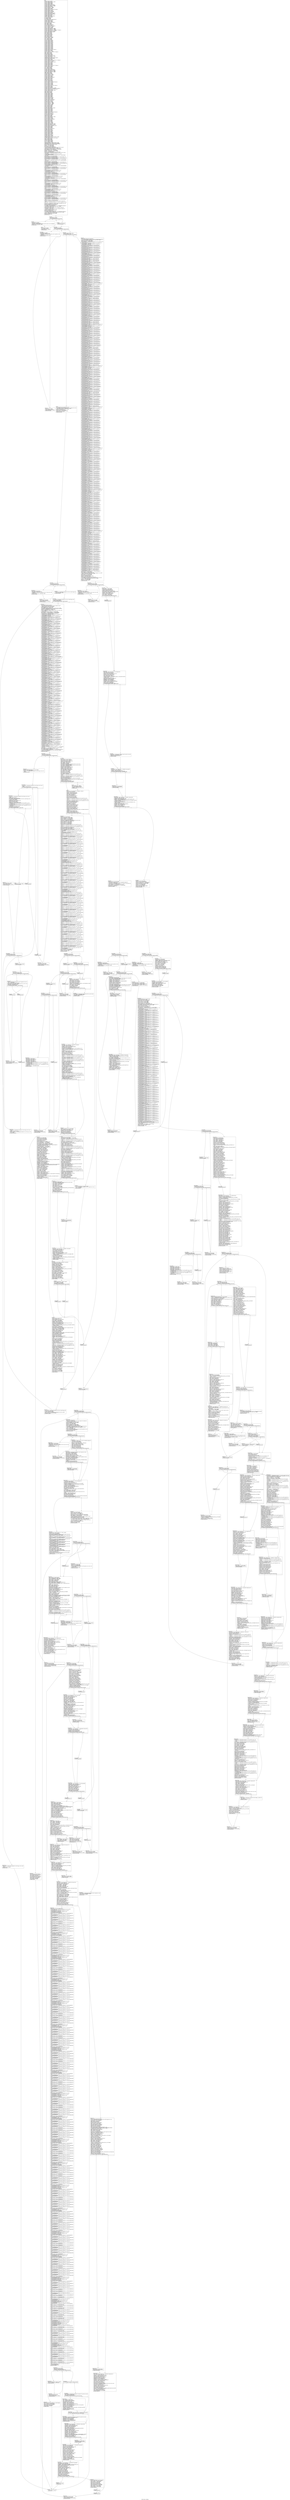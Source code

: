 digraph "CFG for 'func_1' function" {
	label="CFG for 'func_1' function";

	Node0xaba8120 [shape=record,label="{entry:\l  %retval = alloca i32, align 4\l  %l_2206 = alloca %union.U4**, align 8\l  %l_2218 = alloca i32, align 4\l  %l_2301 = alloca i32, align 4\l  %l_2302 = alloca i32, align 4\l  %l_2325 = alloca i16, align 2\l  %l_2328 = alloca [6 x i64*], align 16\l  %l_2340 = alloca %union.U3*, align 8\l  %l_2339 = alloca %union.U3**, align 8\l  %l_2346 = alloca i32, align 4\l  %l_2379 = alloca i64***, align 8\l  %l_2378 = alloca i64****, align 8\l  %l_2381 = alloca i32, align 4\l  %l_2390 = alloca i64, align 8\l  %l_2406 = alloca [2 x [4 x [3 x i32*]]], align 16\l  %l_2405 = alloca i32**, align 8\l  %l_2454 = alloca i32, align 4\l  %l_2457 = alloca [2 x i32], align 4\l  %l_2465 = alloca [7 x i8], align 1\l  %l_2531 = alloca i64, align 8\l  %l_2557 = alloca %union.U0*, align 8\l  %l_2569 = alloca [3 x i32], align 4\l  %l_2572 = alloca %union.U4*, align 8\l  %l_2583 = alloca i32, align 4\l  %l_2666 = alloca i8, align 1\l  %l_2667 = alloca %union.U0, align 4\l  %l_2686 = alloca i32, align 4\l  %l_2721 = alloca i32, align 4\l  %i = alloca i32, align 4\l  %j = alloca i32, align 4\l  %k = alloca i32, align 4\l  %l_3 = alloca [8 x [5 x [6 x i32]]], align 16\l  %l_2212 = alloca i32**, align 8\l  %l_2268 = alloca i8, align 1\l  %l_2308 = alloca i8*, align 8\l  %l_2315 = alloca i16*, align 8\l  %l_2314 = alloca [3 x i16**], align 16\l  %i44 = alloca i32, align 4\l  %j45 = alloca i32, align 4\l  %k46 = alloca i32, align 4\l  %l_13 = alloca [8 x i32], align 16\l  %l_2200 = alloca i32, align 4\l  %l_2211 = alloca [5 x i32**], align 16\l  %l_2210 = alloca i32***, align 8\l  %l_2217 = alloca i16*, align 8\l  %l_2221 = alloca i16*, align 8\l  %l_2246 = alloca %union.U4**, align 8\l  %l_2245 = alloca %union.U4***, align 8\l  %l_2244 = alloca %union.U4****, align 8\l  %l_2243 = alloca [3 x [9 x [2 x %union.U4*****]]], align 16\l  %l_2242 = alloca %union.U4******, align 8\l  %l_2270 = alloca %union.U1*, align 8\l  %l_2281 = alloca %union.U0, align 4\l  %i146 = alloca i32, align 4\l  %j147 = alloca i32, align 4\l  %k148 = alloca i32, align 4\l  %l_16 = alloca i64, align 8\l  %l_2203 = alloca i32, align 4\l  %i155 = alloca i32, align 4\l  %j156 = alloca i32, align 4\l  %k157 = alloca i32, align 4\l  %l_2199 = alloca i32**, align 8\l  %l_2207 = alloca i8**, align 8\l  %i176 = alloca i32, align 4\l  %j177 = alloca i32, align 4\l  %k178 = alloca i32, align 4\l  %l_2230 = alloca i32, align 4\l  %l_2231 = alloca i32*, align 8\l  %l_2232 = alloca i32*, align 8\l  %l_2233 = alloca i32, align 4\l  %l_2239 = alloca i32**, align 8\l  %l_2289 = alloca i32, align 4\l  %l_2290 = alloca i32*, align 8\l  %l_2291 = alloca i32*, align 8\l  %l_2292 = alloca i32*, align 8\l  %l_2293 = alloca i32*, align 8\l  %l_2294 = alloca i32*, align 8\l  %l_2295 = alloca i32*, align 8\l  %l_2296 = alloca i32*, align 8\l  %l_2297 = alloca i32*, align 8\l  %l_2298 = alloca i32*, align 8\l  %l_2299 = alloca i32*, align 8\l  %l_2300 = alloca [4 x [8 x i32*]], align 16\l  %l_2303 = alloca i32, align 4\l  %l_2309 = alloca i8*, align 8\l  %l_2316 = alloca i16***, align 8\l  %l_2317 = alloca [5 x [1 x [4 x i16***]]], align 16\l  %i326 = alloca i32, align 4\l  %j327 = alloca i32, align 4\l  %k328 = alloca i32, align 4\l  %l_2240 = alloca i32, align 4\l  %l_2273 = alloca i32, align 4\l  %l_2255 = alloca %union.U4*, align 8\l  %l_2267 = alloca i32, align 4\l  %l_2269 = alloca %union.U1**, align 8\l  %l_2288 = alloca i32, align 4\l  %agg.tmp.ensured = alloca %union.U3, align 8\l  %l_2334 = alloca %union.U0, align 4\l  %l_2337 = alloca i8*, align 8\l  %l_2338 = alloca i8*, align 8\l  %l_2341 = alloca [8 x [4 x [5 x %union.U3***]]], align 16\l  %l_2347 = alloca [2 x i32], align 4\l  %l_2363 = alloca i32*, align 8\l  %l_2367 = alloca [7 x [2 x i16]], align 16\l  %l_2409 = alloca i16, align 2\l  %l_2410 = alloca i16, align 2\l  %l_2458 = alloca i32, align 4\l  %l_2462 = alloca i32, align 4\l  %l_2466 = alloca i32, align 4\l  %l_2481 = alloca [7 x [6 x [6 x i16***]]], align 16\l  %l_2532 = alloca i32, align 4\l  %l_2554 = alloca i16, align 2\l  %i777 = alloca i32, align 4\l  %j778 = alloca i32, align 4\l  %k779 = alloca i32, align 4\l  %l_2348 = alloca i16, align 2\l  %l_2355 = alloca [10 x i32], align 16\l  %l_2358 = alloca %union.U0*, align 8\l  %l_2359 = alloca %union.U0**, align 8\l  %l_2360 = alloca %union.U0**, align 8\l  %l_2361 = alloca %union.U0**, align 8\l  %i835 = alloca i32, align 4\l  %i849 = alloca i32, align 4\l  %l_2362 = alloca i32, align 4\l  %l_2364 = alloca i32*, align 8\l  %l_2380 = alloca i64****, align 8\l  %l_2451 = alloca i32, align 4\l  %l_2452 = alloca i32, align 4\l  %l_2459 = alloca i32, align 4\l  %l_2463 = alloca [5 x i32], align 16\l  %l_2468 = alloca i32, align 4\l  %l_2499 = alloca i8, align 1\l  %l_2540 = alloca i8**, align 8\l  %i885 = alloca i32, align 4\l  %l_2391 = alloca i32, align 4\l  %l_2407 = alloca i64, align 8\l  %l_2408 = alloca i64*, align 8\l  %l_2411 = alloca [7 x [4 x [9 x i32]]], align 16\l  %l_2412 = alloca i16*, align 8\l  %l_2413 = alloca i16*, align 8\l  %l_2414 = alloca i16*, align 8\l  %l_2415 = alloca i16*, align 8\l  %l_2416 = alloca i16*, align 8\l  %l_2417 = alloca [3 x [6 x [7 x i8*]]], align 16\l  %l_2418 = alloca i32, align 4\l  %l_2419 = alloca i32, align 4\l  %l_2453 = alloca i16, align 2\l  %l_2494 = alloca %union.U4*****, align 8\l  %l_2493 = alloca [6 x [10 x %union.U4******]], align 16\l  %l_2500 = alloca [9 x [10 x [2 x i64]]], align 16\l  %l_2512 = alloca i32*, align 8\l  %l_2537 = alloca %union.U2***, align 8\l  %l_2553 = alloca i8***, align 8\l  %i978 = alloca i32, align 4\l  %j979 = alloca i32, align 4\l  %k980 = alloca i32, align 4\l  %l_2443 = alloca i32, align 4\l  %l_2449 = alloca i8**, align 8\l  %l_2455 = alloca i32, align 4\l  %l_2456 = alloca i32, align 4\l  %l_2460 = alloca i32, align 4\l  %l_2461 = alloca i16, align 2\l  %l_2464 = alloca i32, align 4\l  %l_2440 = alloca i64, align 8\l  %l_2441 = alloca i32***, align 8\l  %l_2442 = alloca i32*, align 8\l  %l_2444 = alloca i32*, align 8\l  %l_2450 = alloca [3 x i32*], align 16\l  %l_2467 = alloca [7 x i8], align 1\l  %i1202 = alloca i32, align 4\l  %l_2480 = alloca i16*, align 8\l  %l_2479 = alloca i16**, align 8\l  %l_2478 = alloca i16***, align 8\l  %l_2477 = alloca i16****, align 8\l  %l_2482 = alloca i16****, align 8\l  %l_2510 = alloca i32*, align 8\l  %l_2511 = alloca i32*, align 8\l  %i1226 = alloca i32, align 4\l  %j1227 = alloca i32, align 4\l  %k1228 = alloca i32, align 4\l  %l_2564 = alloca i8, align 1\l  %l_2570 = alloca %union.U4*, align 8\l  %l_2578 = alloca i32, align 4\l  %l_2579 = alloca i32, align 4\l  %l_2580 = alloca i32, align 4\l  %l_2581 = alloca i32, align 4\l  %l_2582 = alloca i32, align 4\l  %l_2584 = alloca i32, align 4\l  %l_2585 = alloca [8 x [8 x [2 x i32]]], align 16\l  %l_2606 = alloca i32**, align 8\l  %l_2687 = alloca i8, align 1\l  %l_2722 = alloca [5 x i8], align 1\l  %l_2739 = alloca i16*, align 8\l  %i1559 = alloca i32, align 4\l  %j1560 = alloca i32, align 4\l  %k1561 = alloca i32, align 4\l  %l_2571 = alloca %union.U4**, align 8\l  %l_2573 = alloca i32, align 4\l  %l_2574 = alloca i32*, align 8\l  %l_2575 = alloca i32*, align 8\l  %l_2576 = alloca [5 x i32*], align 16\l  %l_2577 = alloca i32, align 4\l  %l_2586 = alloca i32, align 4\l  %i1619 = alloca i32, align 4\l  %l_2603 = alloca i32, align 4\l  %l_2626 = alloca i8**, align 8\l  %l_2637 = alloca i16*, align 8\l  %l_2636 = alloca i16**, align 8\l  %l_2649 = alloca %union.U2**, align 8\l  %l_2648 = alloca %union.U2***, align 8\l  %l_2652 = alloca [5 x i16], align 2\l  %l_2679 = alloca [9 x %union.U0], align 16\l  %l_2680 = alloca i32, align 4\l  %l_2706 = alloca i32, align 4\l  %i1622 = alloca i32, align 4\l  %l_2607 = alloca i32, align 4\l  %l_2653 = alloca [4 x i8*], align 16\l  %l_2658 = alloca i8, align 1\l  %l_2663 = alloca i32, align 4\l  %l_2665 = alloca i32*, align 8\l  %i1627 = alloca i32, align 4\l  %l_2618 = alloca i32, align 4\l  %l_2595 = alloca i64, align 8\l  %l_2619 = alloca i16*, align 8\l  %l_2627 = alloca i16*, align 8\l  %l_2628 = alloca i16*, align 8\l  %l_2635 = alloca i8, align 1\l  %l_2638 = alloca i16**, align 8\l  %l_2639 = alloca i32*, align 8\l  %l_2642 = alloca i16, align 2\l  %agg.tmp.ensured1712 = alloca %union.U2, align 1\l  %l_2683 = alloca i32, align 4\l  %l_2704 = alloca [10 x [2 x [10 x i8*]]], align 16\l  %i2014 = alloca i32, align 4\l  %j2015 = alloca i32, align 4\l  %k2016 = alloca i32, align 4\l  %l_2705 = alloca i32, align 4\l  %l_2707 = alloca i32*, align 8\l  %l_2712 = alloca i16, align 2\l  %l_2713 = alloca i16*, align 8\l  %agg.tmp.ensured2111 = alloca %union.U2, align 1\l  %agg.tmp.ensured2164 = alloca %union.U3, align 8\l  store %union.U4** null, %union.U4*** %l_2206, align 8\l  store i32 -484067450, i32* %l_2218, align 4\l  store i32 1, i32* %l_2301, align 4\l  store i32 1, i32* %l_2302, align 4\l  store i16 0, i16* %l_2325, align 2\l  %0 = bitcast [6 x i64*]* %l_2328 to i8*\l  call void @llvm.memcpy.p0i8.p0i8.i64(i8* %0, i8* bitcast ([6 x i64*]*\l... @func_1.l_2328 to i8*), i64 48, i32 16, i1 false)\l  store %union.U3* @g_645, %union.U3** %l_2340, align 8\l  store %union.U3** %l_2340, %union.U3*** %l_2339, align 8\l  store i32 383483031, i32* %l_2346, align 4\l  store i64*** @g_1275, i64**** %l_2379, align 8\l  store i64**** %l_2379, i64***** %l_2378, align 8\l  store i32 1, i32* %l_2381, align 4\l  store i64 -1916498484829849044, i64* %l_2390, align 8\l  %arrayinit.begin = getelementptr inbounds [2 x [4 x [3 x i32*]]]* %l_2406,\l... i64 0, i64 0\l  %arrayinit.begin1 = getelementptr inbounds [4 x [3 x i32*]]*\l... %arrayinit.begin, i64 0, i64 0\l  %arrayinit.begin2 = getelementptr inbounds [3 x i32*]* %arrayinit.begin1,\l... i64 0, i64 0\l  store i32* @g_1516, i32** %arrayinit.begin2\l  %arrayinit.element = getelementptr inbounds i32** %arrayinit.begin2, i64 1\l  store i32* @g_1516, i32** %arrayinit.element\l  %arrayinit.element3 = getelementptr inbounds i32** %arrayinit.element, i64 1\l  store i32* @g_1516, i32** %arrayinit.element3\l  %arrayinit.element4 = getelementptr inbounds [3 x i32*]* %arrayinit.begin1,\l... i64 1\l  %arrayinit.begin5 = getelementptr inbounds [3 x i32*]* %arrayinit.element4,\l... i64 0, i64 0\l  store i32* %l_2346, i32** %arrayinit.begin5\l  %arrayinit.element6 = getelementptr inbounds i32** %arrayinit.begin5, i64 1\l  store i32* %l_2346, i32** %arrayinit.element6\l  %arrayinit.element7 = getelementptr inbounds i32** %arrayinit.element6, i64 1\l  store i32* %l_2346, i32** %arrayinit.element7\l  %arrayinit.element8 = getelementptr inbounds [3 x i32*]*\l... %arrayinit.element4, i64 1\l  %arrayinit.begin9 = getelementptr inbounds [3 x i32*]* %arrayinit.element8,\l... i64 0, i64 0\l  store i32* @g_1516, i32** %arrayinit.begin9\l  %arrayinit.element10 = getelementptr inbounds i32** %arrayinit.begin9, i64 1\l  store i32* @g_1516, i32** %arrayinit.element10\l  %arrayinit.element11 = getelementptr inbounds i32** %arrayinit.element10,\l... i64 1\l  store i32* @g_1516, i32** %arrayinit.element11\l  %arrayinit.element12 = getelementptr inbounds [3 x i32*]*\l... %arrayinit.element8, i64 1\l  %arrayinit.begin13 = getelementptr inbounds [3 x i32*]*\l... %arrayinit.element12, i64 0, i64 0\l  store i32* %l_2346, i32** %arrayinit.begin13\l  %arrayinit.element14 = getelementptr inbounds i32** %arrayinit.begin13, i64 1\l  store i32* %l_2346, i32** %arrayinit.element14\l  %arrayinit.element15 = getelementptr inbounds i32** %arrayinit.element14,\l... i64 1\l  store i32* %l_2346, i32** %arrayinit.element15\l  %arrayinit.element16 = getelementptr inbounds [4 x [3 x i32*]]*\l... %arrayinit.begin, i64 1\l  %arrayinit.begin17 = getelementptr inbounds [4 x [3 x i32*]]*\l... %arrayinit.element16, i64 0, i64 0\l  %arrayinit.begin18 = getelementptr inbounds [3 x i32*]* %arrayinit.begin17,\l... i64 0, i64 0\l  store i32* @g_1516, i32** %arrayinit.begin18\l  %arrayinit.element19 = getelementptr inbounds i32** %arrayinit.begin18, i64 1\l  store i32* @g_1516, i32** %arrayinit.element19\l  %arrayinit.element20 = getelementptr inbounds i32** %arrayinit.element19,\l... i64 1\l  store i32* @g_1516, i32** %arrayinit.element20\l  %arrayinit.element21 = getelementptr inbounds [3 x i32*]*\l... %arrayinit.begin17, i64 1\l  %arrayinit.begin22 = getelementptr inbounds [3 x i32*]*\l... %arrayinit.element21, i64 0, i64 0\l  store i32* %l_2346, i32** %arrayinit.begin22\l  %arrayinit.element23 = getelementptr inbounds i32** %arrayinit.begin22, i64 1\l  store i32* %l_2346, i32** %arrayinit.element23\l  %arrayinit.element24 = getelementptr inbounds i32** %arrayinit.element23,\l... i64 1\l  store i32* %l_2346, i32** %arrayinit.element24\l  %arrayinit.element25 = getelementptr inbounds [3 x i32*]*\l... %arrayinit.element21, i64 1\l  %arrayinit.begin26 = getelementptr inbounds [3 x i32*]*\l... %arrayinit.element25, i64 0, i64 0\l  store i32* @g_1516, i32** %arrayinit.begin26\l  %arrayinit.element27 = getelementptr inbounds i32** %arrayinit.begin26, i64 1\l  store i32* @g_1516, i32** %arrayinit.element27\l  %arrayinit.element28 = getelementptr inbounds i32** %arrayinit.element27,\l... i64 1\l  store i32* @g_1516, i32** %arrayinit.element28\l  %arrayinit.element29 = getelementptr inbounds [3 x i32*]*\l... %arrayinit.element25, i64 1\l  %arrayinit.begin30 = getelementptr inbounds [3 x i32*]*\l... %arrayinit.element29, i64 0, i64 0\l  store i32* %l_2346, i32** %arrayinit.begin30\l  %arrayinit.element31 = getelementptr inbounds i32** %arrayinit.begin30, i64 1\l  store i32* %l_2346, i32** %arrayinit.element31\l  %arrayinit.element32 = getelementptr inbounds i32** %arrayinit.element31,\l... i64 1\l  store i32* %l_2346, i32** %arrayinit.element32\l  %arrayidx = getelementptr inbounds [2 x [4 x [3 x i32*]]]* %l_2406, i32 0,\l... i64 1\l  %arrayidx33 = getelementptr inbounds [4 x [3 x i32*]]* %arrayidx, i32 0, i64\l... 0\l  %arrayidx34 = getelementptr inbounds [3 x i32*]* %arrayidx33, i32 0, i64 1\l  store i32** %arrayidx34, i32*** %l_2405, align 8\l  store i32 387414691, i32* %l_2454, align 4\l  %1 = bitcast [7 x i8]* %l_2465 to i8*\l  call void @llvm.memcpy.p0i8.p0i8.i64(i8* %1, i8* getelementptr inbounds ([7\l... x i8]* @func_1.l_2465, i32 0, i32 0), i64 7, i32 1, i1 false)\l  store i64 8, i64* %l_2531, align 8\l  store %union.U0* bitcast (\{ i8, i8, [2 x i8] \}* @g_388 to %union.U0*),\l... %union.U0** %l_2557, align 8\l  store %union.U4* bitcast (\{ i8, i8, i8, [5 x i8] \}* @g_393 to %union.U4*),\l... %union.U4** %l_2572, align 8\l  store i32 -159082980, i32* %l_2583, align 4\l  store i8 0, i8* %l_2666, align 1\l  %2 = bitcast %union.U0* %l_2667 to i8*\l  call void @llvm.memcpy.p0i8.p0i8.i64(i8* %2, i8* getelementptr inbounds (\{\l... i8, i8, [2 x i8] \}* @func_1.l_2667, i32 0, i32 0), i64 4, i32 4, i1 false)\l  store i32 -1929815121, i32* %l_2686, align 4\l  store i32 1156498950, i32* %l_2721, align 4\l  store i32 0, i32* %i, align 4\l  br label %for.cond\l}"];
	Node0xaba8120 -> Node0xabd0ae0;
	Node0xabd0ae0 [shape=record,label="{for.cond:                                         \l  %3 = load i32* %i, align 4\l  %cmp = icmp slt i32 %3, 2\l  br i1 %cmp, label %for.body, label %for.end\l|{<s0>T|<s1>F}}"];
	Node0xabd0ae0:s0 -> Node0xabd0b10;
	Node0xabd0ae0:s1 -> Node0xabd0b70;
	Node0xabd0b10 [shape=record,label="{for.body:                                         \l  %4 = load i32* %i, align 4\l  %idxprom = sext i32 %4 to i64\l  %arrayidx35 = getelementptr inbounds [2 x i32]* %l_2457, i32 0, i64 %idxprom\l  store i32 -1, i32* %arrayidx35, align 4\l  br label %for.inc\l}"];
	Node0xabd0b10 -> Node0xabd0b40;
	Node0xabd0b40 [shape=record,label="{for.inc:                                          \l  %5 = load i32* %i, align 4\l  %inc = add nsw i32 %5, 1\l  store i32 %inc, i32* %i, align 4\l  br label %for.cond\l}"];
	Node0xabd0b40 -> Node0xabd0ae0;
	Node0xabd0b70 [shape=record,label="{for.end:                                          \l  store i32 0, i32* %i, align 4\l  br label %for.cond36\l}"];
	Node0xabd0b70 -> Node0xabd0ba0;
	Node0xabd0ba0 [shape=record,label="{for.cond36:                                       \l  %6 = load i32* %i, align 4\l  %cmp37 = icmp slt i32 %6, 3\l  br i1 %cmp37, label %for.body38, label %for.end43\l|{<s0>T|<s1>F}}"];
	Node0xabd0ba0:s0 -> Node0xabd1218;
	Node0xabd0ba0:s1 -> Node0xabd1278;
	Node0xabd1218 [shape=record,label="{for.body38:                                       \l  %7 = load i32* %i, align 4\l  %idxprom39 = sext i32 %7 to i64\l  %arrayidx40 = getelementptr inbounds [3 x i32]* %l_2569, i32 0, i64\l... %idxprom39\l  store i32 0, i32* %arrayidx40, align 4\l  br label %for.inc41\l}"];
	Node0xabd1218 -> Node0xabd1248;
	Node0xabd1248 [shape=record,label="{for.inc41:                                        \l  %8 = load i32* %i, align 4\l  %inc42 = add nsw i32 %8, 1\l  store i32 %inc42, i32* %i, align 4\l  br label %for.cond36\l}"];
	Node0xabd1248 -> Node0xabd0ba0;
	Node0xabd1278 [shape=record,label="{for.end43:                                        \l  %9 = load volatile i16* @g_2, align 2\l  %tobool = icmp ne i16 %9, 0\l  br i1 %tobool, label %if.then, label %if.else576\l|{<s0>T|<s1>F}}"];
	Node0xabd1278:s0 -> Node0xabd12a8;
	Node0xabd1278:s1 -> Node0xabd1e48;
	Node0xabd12a8 [shape=record,label="{if.then:                                          \l  %10 = bitcast [8 x [5 x [6 x i32]]]* %l_3 to i8*\l  call void @llvm.memcpy.p0i8.p0i8.i64(i8* %10, i8* bitcast ([8 x [5 x [6 x\l... i32]]]* @func_1.l_3 to i8*), i64 960, i32 16, i1 false)\l  store i32** @g_1935, i32*** %l_2212, align 8\l  store i8 -8, i8* %l_2268, align 1\l  store i8* null, i8** %l_2308, align 8\l  store i16* @g_120, i16** %l_2315, align 8\l  store i32 0, i32* %i44, align 4\l  br label %for.cond47\l}"];
	Node0xabd12a8 -> Node0xabd12d8;
	Node0xabd12d8 [shape=record,label="{for.cond47:                                       \l  %11 = load i32* %i44, align 4\l  %cmp48 = icmp slt i32 %11, 3\l  br i1 %cmp48, label %for.body49, label %for.end54\l|{<s0>T|<s1>F}}"];
	Node0xabd12d8:s0 -> Node0xabd1308;
	Node0xabd12d8:s1 -> Node0xabd1368;
	Node0xabd1308 [shape=record,label="{for.body49:                                       \l  %12 = load i32* %i44, align 4\l  %idxprom50 = sext i32 %12 to i64\l  %arrayidx51 = getelementptr inbounds [3 x i16**]* %l_2314, i32 0, i64\l... %idxprom50\l  store i16** %l_2315, i16*** %arrayidx51, align 8\l  br label %for.inc52\l}"];
	Node0xabd1308 -> Node0xabd1338;
	Node0xabd1338 [shape=record,label="{for.inc52:                                        \l  %13 = load i32* %i44, align 4\l  %inc53 = add nsw i32 %13, 1\l  store i32 %inc53, i32* %i44, align 4\l  br label %for.cond47\l}"];
	Node0xabd1338 -> Node0xabd12d8;
	Node0xabd1368 [shape=record,label="{for.end54:                                        \l  store i32 3, i32* getelementptr inbounds ([10 x [9 x [2 x i32]]]* @g_6, i32\l... 0, i64 8, i64 3, i64 0), align 4\l  br label %for.cond55\l}"];
	Node0xabd1368 -> Node0xabd1398;
	Node0xabd1398 [shape=record,label="{for.cond55:                                       \l  %14 = load i32* getelementptr inbounds ([10 x [9 x [2 x i32]]]* @g_6, i32 0,\l... i64 8, i64 3, i64 0), align 4\l  %cmp56 = icmp sge i32 %14, 1\l  br i1 %cmp56, label %for.body57, label %for.end575\l|{<s0>T|<s1>F}}"];
	Node0xabd1398:s0 -> Node0xabd13c8;
	Node0xabd1398:s1 -> Node0xabd1e18;
	Node0xabd13c8 [shape=record,label="{for.body57:                                       \l  %15 = bitcast [8 x i32]* %l_13 to i8*\l  call void @llvm.memcpy.p0i8.p0i8.i64(i8* %15, i8* bitcast ([8 x i32]*\l... @func_1.l_13 to i8*), i64 32, i32 16, i1 false)\l  store i32 996801155, i32* %l_2200, align 4\l  %16 = bitcast [5 x i32**]* %l_2211 to i8*\l  call void @llvm.memset.p0i8.i64(i8* %16, i8 0, i64 40, i32 16, i1 false)\l  %arrayidx58 = getelementptr inbounds [5 x i32**]* %l_2211, i32 0, i64 0\l  store i32*** %arrayidx58, i32**** %l_2210, align 8\l  store i16* @g_1823, i16** %l_2217, align 8\l  store i16* getelementptr inbounds ([10 x i16]* @g_275, i32 0, i64 4), i16**\l... %l_2221, align 8\l  store %union.U4** @g_750, %union.U4*** %l_2246, align 8\l  store %union.U4*** %l_2246, %union.U4**** %l_2245, align 8\l  store %union.U4**** %l_2245, %union.U4***** %l_2244, align 8\l  %arrayinit.begin59 = getelementptr inbounds [3 x [9 x [2 x\l... %union.U4*****]]]* %l_2243, i64 0, i64 0\l  %arrayinit.begin60 = getelementptr inbounds [9 x [2 x %union.U4*****]]*\l... %arrayinit.begin59, i64 0, i64 0\l  %arrayinit.begin61 = getelementptr inbounds [2 x %union.U4*****]*\l... %arrayinit.begin60, i64 0, i64 0\l  store %union.U4***** %l_2244, %union.U4****** %arrayinit.begin61\l  %arrayinit.element62 = getelementptr inbounds %union.U4******\l... %arrayinit.begin61, i64 1\l  store %union.U4***** %l_2244, %union.U4****** %arrayinit.element62\l  %arrayinit.element63 = getelementptr inbounds [2 x %union.U4*****]*\l... %arrayinit.begin60, i64 1\l  %arrayinit.begin64 = getelementptr inbounds [2 x %union.U4*****]*\l... %arrayinit.element63, i64 0, i64 0\l  store %union.U4***** %l_2244, %union.U4****** %arrayinit.begin64\l  %arrayinit.element65 = getelementptr inbounds %union.U4******\l... %arrayinit.begin64, i64 1\l  store %union.U4***** null, %union.U4****** %arrayinit.element65\l  %arrayinit.element66 = getelementptr inbounds [2 x %union.U4*****]*\l... %arrayinit.element63, i64 1\l  %arrayinit.begin67 = getelementptr inbounds [2 x %union.U4*****]*\l... %arrayinit.element66, i64 0, i64 0\l  store %union.U4***** %l_2244, %union.U4****** %arrayinit.begin67\l  %arrayinit.element68 = getelementptr inbounds %union.U4******\l... %arrayinit.begin67, i64 1\l  store %union.U4***** null, %union.U4****** %arrayinit.element68\l  %arrayinit.element69 = getelementptr inbounds [2 x %union.U4*****]*\l... %arrayinit.element66, i64 1\l  %arrayinit.begin70 = getelementptr inbounds [2 x %union.U4*****]*\l... %arrayinit.element69, i64 0, i64 0\l  store %union.U4***** %l_2244, %union.U4****** %arrayinit.begin70\l  %arrayinit.element71 = getelementptr inbounds %union.U4******\l... %arrayinit.begin70, i64 1\l  store %union.U4***** %l_2244, %union.U4****** %arrayinit.element71\l  %arrayinit.element72 = getelementptr inbounds [2 x %union.U4*****]*\l... %arrayinit.element69, i64 1\l  %arrayinit.begin73 = getelementptr inbounds [2 x %union.U4*****]*\l... %arrayinit.element72, i64 0, i64 0\l  store %union.U4***** %l_2244, %union.U4****** %arrayinit.begin73\l  %arrayinit.element74 = getelementptr inbounds %union.U4******\l... %arrayinit.begin73, i64 1\l  store %union.U4***** %l_2244, %union.U4****** %arrayinit.element74\l  %arrayinit.element75 = getelementptr inbounds [2 x %union.U4*****]*\l... %arrayinit.element72, i64 1\l  %arrayinit.begin76 = getelementptr inbounds [2 x %union.U4*****]*\l... %arrayinit.element75, i64 0, i64 0\l  store %union.U4***** %l_2244, %union.U4****** %arrayinit.begin76\l  %arrayinit.element77 = getelementptr inbounds %union.U4******\l... %arrayinit.begin76, i64 1\l  store %union.U4***** %l_2244, %union.U4****** %arrayinit.element77\l  %arrayinit.element78 = getelementptr inbounds [2 x %union.U4*****]*\l... %arrayinit.element75, i64 1\l  %arrayinit.begin79 = getelementptr inbounds [2 x %union.U4*****]*\l... %arrayinit.element78, i64 0, i64 0\l  store %union.U4***** %l_2244, %union.U4****** %arrayinit.begin79\l  %arrayinit.element80 = getelementptr inbounds %union.U4******\l... %arrayinit.begin79, i64 1\l  store %union.U4***** null, %union.U4****** %arrayinit.element80\l  %arrayinit.element81 = getelementptr inbounds [2 x %union.U4*****]*\l... %arrayinit.element78, i64 1\l  %arrayinit.begin82 = getelementptr inbounds [2 x %union.U4*****]*\l... %arrayinit.element81, i64 0, i64 0\l  store %union.U4***** %l_2244, %union.U4****** %arrayinit.begin82\l  %arrayinit.element83 = getelementptr inbounds %union.U4******\l... %arrayinit.begin82, i64 1\l  store %union.U4***** null, %union.U4****** %arrayinit.element83\l  %arrayinit.element84 = getelementptr inbounds [2 x %union.U4*****]*\l... %arrayinit.element81, i64 1\l  %arrayinit.begin85 = getelementptr inbounds [2 x %union.U4*****]*\l... %arrayinit.element84, i64 0, i64 0\l  store %union.U4***** %l_2244, %union.U4****** %arrayinit.begin85\l  %arrayinit.element86 = getelementptr inbounds %union.U4******\l... %arrayinit.begin85, i64 1\l  store %union.U4***** %l_2244, %union.U4****** %arrayinit.element86\l  %arrayinit.element87 = getelementptr inbounds [9 x [2 x %union.U4*****]]*\l... %arrayinit.begin59, i64 1\l  %arrayinit.begin88 = getelementptr inbounds [9 x [2 x %union.U4*****]]*\l... %arrayinit.element87, i64 0, i64 0\l  %arrayinit.begin89 = getelementptr inbounds [2 x %union.U4*****]*\l... %arrayinit.begin88, i64 0, i64 0\l  store %union.U4***** %l_2244, %union.U4****** %arrayinit.begin89\l  %arrayinit.element90 = getelementptr inbounds %union.U4******\l... %arrayinit.begin89, i64 1\l  store %union.U4***** %l_2244, %union.U4****** %arrayinit.element90\l  %arrayinit.element91 = getelementptr inbounds [2 x %union.U4*****]*\l... %arrayinit.begin88, i64 1\l  %arrayinit.begin92 = getelementptr inbounds [2 x %union.U4*****]*\l... %arrayinit.element91, i64 0, i64 0\l  store %union.U4***** %l_2244, %union.U4****** %arrayinit.begin92\l  %arrayinit.element93 = getelementptr inbounds %union.U4******\l... %arrayinit.begin92, i64 1\l  store %union.U4***** %l_2244, %union.U4****** %arrayinit.element93\l  %arrayinit.element94 = getelementptr inbounds [2 x %union.U4*****]*\l... %arrayinit.element91, i64 1\l  %arrayinit.begin95 = getelementptr inbounds [2 x %union.U4*****]*\l... %arrayinit.element94, i64 0, i64 0\l  store %union.U4***** %l_2244, %union.U4****** %arrayinit.begin95\l  %arrayinit.element96 = getelementptr inbounds %union.U4******\l... %arrayinit.begin95, i64 1\l  store %union.U4***** null, %union.U4****** %arrayinit.element96\l  %arrayinit.element97 = getelementptr inbounds [2 x %union.U4*****]*\l... %arrayinit.element94, i64 1\l  %arrayinit.begin98 = getelementptr inbounds [2 x %union.U4*****]*\l... %arrayinit.element97, i64 0, i64 0\l  store %union.U4***** %l_2244, %union.U4****** %arrayinit.begin98\l  %arrayinit.element99 = getelementptr inbounds %union.U4******\l... %arrayinit.begin98, i64 1\l  store %union.U4***** null, %union.U4****** %arrayinit.element99\l  %arrayinit.element100 = getelementptr inbounds [2 x %union.U4*****]*\l... %arrayinit.element97, i64 1\l  %arrayinit.begin101 = getelementptr inbounds [2 x %union.U4*****]*\l... %arrayinit.element100, i64 0, i64 0\l  store %union.U4***** %l_2244, %union.U4****** %arrayinit.begin101\l  %arrayinit.element102 = getelementptr inbounds %union.U4******\l... %arrayinit.begin101, i64 1\l  store %union.U4***** %l_2244, %union.U4****** %arrayinit.element102\l  %arrayinit.element103 = getelementptr inbounds [2 x %union.U4*****]*\l... %arrayinit.element100, i64 1\l  %arrayinit.begin104 = getelementptr inbounds [2 x %union.U4*****]*\l... %arrayinit.element103, i64 0, i64 0\l  store %union.U4***** %l_2244, %union.U4****** %arrayinit.begin104\l  %arrayinit.element105 = getelementptr inbounds %union.U4******\l... %arrayinit.begin104, i64 1\l  store %union.U4***** %l_2244, %union.U4****** %arrayinit.element105\l  %arrayinit.element106 = getelementptr inbounds [2 x %union.U4*****]*\l... %arrayinit.element103, i64 1\l  %arrayinit.begin107 = getelementptr inbounds [2 x %union.U4*****]*\l... %arrayinit.element106, i64 0, i64 0\l  store %union.U4***** %l_2244, %union.U4****** %arrayinit.begin107\l  %arrayinit.element108 = getelementptr inbounds %union.U4******\l... %arrayinit.begin107, i64 1\l  store %union.U4***** %l_2244, %union.U4****** %arrayinit.element108\l  %arrayinit.element109 = getelementptr inbounds [2 x %union.U4*****]*\l... %arrayinit.element106, i64 1\l  %arrayinit.begin110 = getelementptr inbounds [2 x %union.U4*****]*\l... %arrayinit.element109, i64 0, i64 0\l  store %union.U4***** %l_2244, %union.U4****** %arrayinit.begin110\l  %arrayinit.element111 = getelementptr inbounds %union.U4******\l... %arrayinit.begin110, i64 1\l  store %union.U4***** null, %union.U4****** %arrayinit.element111\l  %arrayinit.element112 = getelementptr inbounds [2 x %union.U4*****]*\l... %arrayinit.element109, i64 1\l  %arrayinit.begin113 = getelementptr inbounds [2 x %union.U4*****]*\l... %arrayinit.element112, i64 0, i64 0\l  store %union.U4***** %l_2244, %union.U4****** %arrayinit.begin113\l  %arrayinit.element114 = getelementptr inbounds %union.U4******\l... %arrayinit.begin113, i64 1\l  store %union.U4***** null, %union.U4****** %arrayinit.element114\l  %arrayinit.element115 = getelementptr inbounds [9 x [2 x %union.U4*****]]*\l... %arrayinit.element87, i64 1\l  %arrayinit.begin116 = getelementptr inbounds [9 x [2 x %union.U4*****]]*\l... %arrayinit.element115, i64 0, i64 0\l  %arrayinit.begin117 = getelementptr inbounds [2 x %union.U4*****]*\l... %arrayinit.begin116, i64 0, i64 0\l  store %union.U4***** %l_2244, %union.U4****** %arrayinit.begin117\l  %arrayinit.element118 = getelementptr inbounds %union.U4******\l... %arrayinit.begin117, i64 1\l  store %union.U4***** %l_2244, %union.U4****** %arrayinit.element118\l  %arrayinit.element119 = getelementptr inbounds [2 x %union.U4*****]*\l... %arrayinit.begin116, i64 1\l  %arrayinit.begin120 = getelementptr inbounds [2 x %union.U4*****]*\l... %arrayinit.element119, i64 0, i64 0\l  store %union.U4***** %l_2244, %union.U4****** %arrayinit.begin120\l  %arrayinit.element121 = getelementptr inbounds %union.U4******\l... %arrayinit.begin120, i64 1\l  store %union.U4***** %l_2244, %union.U4****** %arrayinit.element121\l  %arrayinit.element122 = getelementptr inbounds [2 x %union.U4*****]*\l... %arrayinit.element119, i64 1\l  %arrayinit.begin123 = getelementptr inbounds [2 x %union.U4*****]*\l... %arrayinit.element122, i64 0, i64 0\l  store %union.U4***** %l_2244, %union.U4****** %arrayinit.begin123\l  %arrayinit.element124 = getelementptr inbounds %union.U4******\l... %arrayinit.begin123, i64 1\l  store %union.U4***** %l_2244, %union.U4****** %arrayinit.element124\l  %arrayinit.element125 = getelementptr inbounds [2 x %union.U4*****]*\l... %arrayinit.element122, i64 1\l  %arrayinit.begin126 = getelementptr inbounds [2 x %union.U4*****]*\l... %arrayinit.element125, i64 0, i64 0\l  store %union.U4***** %l_2244, %union.U4****** %arrayinit.begin126\l  %arrayinit.element127 = getelementptr inbounds %union.U4******\l... %arrayinit.begin126, i64 1\l  store %union.U4***** null, %union.U4****** %arrayinit.element127\l  %arrayinit.element128 = getelementptr inbounds [2 x %union.U4*****]*\l... %arrayinit.element125, i64 1\l  %arrayinit.begin129 = getelementptr inbounds [2 x %union.U4*****]*\l... %arrayinit.element128, i64 0, i64 0\l  store %union.U4***** %l_2244, %union.U4****** %arrayinit.begin129\l  %arrayinit.element130 = getelementptr inbounds %union.U4******\l... %arrayinit.begin129, i64 1\l  store %union.U4***** null, %union.U4****** %arrayinit.element130\l  %arrayinit.element131 = getelementptr inbounds [2 x %union.U4*****]*\l... %arrayinit.element128, i64 1\l  %arrayinit.begin132 = getelementptr inbounds [2 x %union.U4*****]*\l... %arrayinit.element131, i64 0, i64 0\l  store %union.U4***** %l_2244, %union.U4****** %arrayinit.begin132\l  %arrayinit.element133 = getelementptr inbounds %union.U4******\l... %arrayinit.begin132, i64 1\l  store %union.U4***** %l_2244, %union.U4****** %arrayinit.element133\l  %arrayinit.element134 = getelementptr inbounds [2 x %union.U4*****]*\l... %arrayinit.element131, i64 1\l  %arrayinit.begin135 = getelementptr inbounds [2 x %union.U4*****]*\l... %arrayinit.element134, i64 0, i64 0\l  store %union.U4***** %l_2244, %union.U4****** %arrayinit.begin135\l  %arrayinit.element136 = getelementptr inbounds %union.U4******\l... %arrayinit.begin135, i64 1\l  store %union.U4***** %l_2244, %union.U4****** %arrayinit.element136\l  %arrayinit.element137 = getelementptr inbounds [2 x %union.U4*****]*\l... %arrayinit.element134, i64 1\l  %arrayinit.begin138 = getelementptr inbounds [2 x %union.U4*****]*\l... %arrayinit.element137, i64 0, i64 0\l  store %union.U4***** %l_2244, %union.U4****** %arrayinit.begin138\l  %arrayinit.element139 = getelementptr inbounds %union.U4******\l... %arrayinit.begin138, i64 1\l  store %union.U4***** %l_2244, %union.U4****** %arrayinit.element139\l  %arrayinit.element140 = getelementptr inbounds [2 x %union.U4*****]*\l... %arrayinit.element137, i64 1\l  %arrayinit.begin141 = getelementptr inbounds [2 x %union.U4*****]*\l... %arrayinit.element140, i64 0, i64 0\l  store %union.U4***** %l_2244, %union.U4****** %arrayinit.begin141\l  %arrayinit.element142 = getelementptr inbounds %union.U4******\l... %arrayinit.begin141, i64 1\l  store %union.U4***** null, %union.U4****** %arrayinit.element142\l  %arrayidx143 = getelementptr inbounds [3 x [9 x [2 x %union.U4*****]]]*\l... %l_2243, i32 0, i64 2\l  %arrayidx144 = getelementptr inbounds [9 x [2 x %union.U4*****]]*\l... %arrayidx143, i32 0, i64 4\l  %arrayidx145 = getelementptr inbounds [2 x %union.U4*****]* %arrayidx144,\l... i32 0, i64 0\l  store %union.U4****** %arrayidx145, %union.U4******* %l_2242, align 8\l  store %union.U1* @g_2271, %union.U1** %l_2270, align 8\l  %17 = bitcast %union.U0* %l_2281 to i8*\l  call void @llvm.memcpy.p0i8.p0i8.i64(i8* %17, i8* getelementptr inbounds (\{\l... i8, i8, [2 x i8] \}* @func_1.l_2281, i32 0, i32 0), i64 4, i32 4, i1 false)\l  store i32 3, i32* @g_9, align 4\l  br label %for.cond149\l}"];
	Node0xabd13c8 -> Node0xabd13f8;
	Node0xabd13f8 [shape=record,label="{for.cond149:                                      \l  %18 = load i32* @g_9, align 4\l  %cmp150 = icmp sge i32 %18, 0\l  br i1 %cmp150, label %for.body151, label %for.end191\l|{<s0>T|<s1>F}}"];
	Node0xabd13f8:s0 -> Node0xabd1428;
	Node0xabd13f8:s1 -> Node0xabd1788;
	Node0xabd1428 [shape=record,label="{for.body151:                                      \l  store i64 1799973335197602161, i64* %l_16, align 8\l  store i32 1, i32* %l_2203, align 4\l  store i32 0, i32* getelementptr inbounds ([10 x i32]* @g_10, i32 0, i64 7),\l... align 4\l  br label %for.cond152\l}"];
	Node0xabd1428 -> Node0xabd1458;
	Node0xabd1458 [shape=record,label="{for.cond152:                                      \l  %19 = load i32* getelementptr inbounds ([10 x i32]* @g_10, i32 0, i64 7),\l... align 4\l  %cmp153 = icmp sle i32 %19, 4\l  br i1 %cmp153, label %for.body154, label %for.end188\l|{<s0>T|<s1>F}}"];
	Node0xabd1458:s0 -> Node0xabd1488;
	Node0xabd1458:s1 -> Node0xabd1728;
	Node0xabd1488 [shape=record,label="{for.body154:                                      \l  %20 = load i32* getelementptr inbounds ([10 x i32]* @g_10, i32 0, i64 7),\l... align 4\l  %add = add nsw i32 %20, 1\l  %idxprom158 = sext i32 %add to i64\l  %21 = load i32* getelementptr inbounds ([10 x [9 x [2 x i32]]]* @g_6, i32 0,\l... i64 8, i64 3, i64 0), align 4\l  %add159 = add nsw i32 %21, 1\l  %idxprom160 = sext i32 %add159 to i64\l  %22 = load i32* @g_9, align 4\l  %add161 = add nsw i32 %22, 4\l  %idxprom162 = sext i32 %add161 to i64\l  %arrayidx163 = getelementptr inbounds [8 x [5 x [6 x i32]]]* %l_3, i32 0,\l... i64 %idxprom162\l  %arrayidx164 = getelementptr inbounds [5 x [6 x i32]]* %arrayidx163, i32 0,\l... i64 %idxprom160\l  %arrayidx165 = getelementptr inbounds [6 x i32]* %arrayidx164, i32 0, i64\l... %idxprom158\l  %23 = load i32* %arrayidx165, align 4\l  %tobool166 = icmp ne i32 %23, 0\l  br i1 %tobool166, label %if.then167, label %if.end\l|{<s0>T|<s1>F}}"];
	Node0xabd1488:s0 -> Node0xabd14b8;
	Node0xabd1488:s1 -> Node0xabd14e8;
	Node0xabd14b8 [shape=record,label="{if.then167:                                       \l  br label %for.end188\l}"];
	Node0xabd14b8 -> Node0xabd1728;
	Node0xabd14e8 [shape=record,label="{if.end:                                           \l  store i32 4, i32* @g_12, align 4\l  br label %for.cond168\l}"];
	Node0xabd14e8 -> Node0xabd1518;
	Node0xabd1518 [shape=record,label="{for.cond168:                                      \l  %24 = load i32* @g_12, align 4\l  %cmp169 = icmp sge i32 %24, 1\l  br i1 %cmp169, label %for.body170, label %for.end172\l|{<s0>T|<s1>F}}"];
	Node0xabd1518:s0 -> Node0xabd1548;
	Node0xabd1518:s1 -> Node0xabd15a8;
	Node0xabd1548 [shape=record,label="{for.body170:                                      \l  %25 = load i32* getelementptr inbounds ([10 x i32]* @g_10, i32 0, i64 9),\l... align 4\l  store i32 %25, i32* %retval\l  br label %return\l}"];
	Node0xabd1548 -> Node0xabd3df8;
	Node0xabd1578 [shape=record,label="{for.inc171:                                       \l  %26 = load i32* @g_12, align 4\l  %sub = sub nsw i32 %26, 1\l  store i32 %sub, i32* @g_12, align 4\l  br label %for.cond168\l}"];
	Node0xabd1578 -> Node0xabd1518;
	Node0xabd15a8 [shape=record,label="{for.end172:                                       \l  store i32 4, i32* @g_12, align 4\l  br label %for.cond173\l}"];
	Node0xabd15a8 -> Node0xabd15d8;
	Node0xabd15d8 [shape=record,label="{for.cond173:                                      \l  %27 = load i32* @g_12, align 4\l  %cmp174 = icmp sge i32 %27, 0\l  br i1 %cmp174, label %for.body175, label %for.end185\l|{<s0>T|<s1>F}}"];
	Node0xabd15d8:s0 -> Node0xabd1608;
	Node0xabd15d8:s1 -> Node0xabd16c8;
	Node0xabd1608 [shape=record,label="{for.body175:                                      \l  store i32** getelementptr inbounds ([5 x i32*]* @g_964, i32 0, i64 2),\l... i32*** %l_2199, align 8\l  store i8** @g_400, i8*** %l_2207, align 8\l  %arrayidx179 = getelementptr inbounds [8 x i32]* %l_13, i32 0, i64 2\l  %28 = load i32* %arrayidx179, align 4\l  %tobool180 = icmp ne i32 %28, 0\l  br i1 %tobool180, label %if.then181, label %if.end182\l|{<s0>T|<s1>F}}"];
	Node0xabd1608:s0 -> Node0xabd1638;
	Node0xabd1608:s1 -> Node0xabd1668;
	Node0xabd1638 [shape=record,label="{if.then181:                                       \l  br label %for.end185\l}"];
	Node0xabd1638 -> Node0xabd16c8;
	Node0xabd1668 [shape=record,label="{if.end182:                                        \l  br label %for.inc183\l}"];
	Node0xabd1668 -> Node0xabd1698;
	Node0xabd1698 [shape=record,label="{for.inc183:                                       \l  %29 = load i32* @g_12, align 4\l  %sub184 = sub nsw i32 %29, 1\l  store i32 %sub184, i32* @g_12, align 4\l  br label %for.cond173\l}"];
	Node0xabd1698 -> Node0xabd15d8;
	Node0xabd16c8 [shape=record,label="{for.end185:                                       \l  br label %for.inc186\l}"];
	Node0xabd16c8 -> Node0xabd16f8;
	Node0xabd16f8 [shape=record,label="{for.inc186:                                       \l  %30 = load i32* getelementptr inbounds ([10 x i32]* @g_10, i32 0, i64 7),\l... align 4\l  %add187 = add nsw i32 %30, 1\l  store i32 %add187, i32* getelementptr inbounds ([10 x i32]* @g_10, i32 0,\l... i64 7), align 4\l  br label %for.cond152\l}"];
	Node0xabd16f8 -> Node0xabd1458;
	Node0xabd1728 [shape=record,label="{for.end188:                                       \l  br label %for.inc189\l}"];
	Node0xabd1728 -> Node0xabd1758;
	Node0xabd1758 [shape=record,label="{for.inc189:                                       \l  %31 = load i32* @g_9, align 4\l  %sub190 = sub nsw i32 %31, 1\l  store i32 %sub190, i32* @g_9, align 4\l  br label %for.cond149\l}"];
	Node0xabd1758 -> Node0xabd13f8;
	Node0xabd1788 [shape=record,label="{for.end191:                                       \l  %32 = load i32**** %l_2210, align 8\l  store i32** @g_1935, i32*** %32, align 8\l  %33 = load i32*** %l_2212, align 8\l  %cmp192 = icmp eq i32** @g_1935, %33\l  %conv = zext i1 %cmp192 to i32\l  %34 = load i64*** @g_1275, align 8\l  %35 = load i64** %34, align 8\l  %36 = load i64* %35, align 8\l  %arrayidx193 = getelementptr inbounds [8 x i32]* %l_13, i32 0, i64 2\l  %37 = load i32* %arrayidx193, align 4\l  %arrayidx194 = getelementptr inbounds [8 x i32]* %l_13, i32 0, i64 4\l  %38 = load i32* %arrayidx194, align 4\l  %conv195 = sext i32 %38 to i64\l  %cmp196 = icmp ne i64 38504, %conv195\l  %conv197 = zext i1 %cmp196 to i32\l  %cmp198 = icmp ne i32 %37, %conv197\l  %conv199 = zext i1 %cmp198 to i32\l  %39 = load volatile i16** @g_812, align 8\l  %40 = load volatile i16* %39, align 2\l  %41 = load i16** %l_2217, align 8\l  store i16 %40, i16* %41, align 2\l  %42 = load i32* %l_2218, align 4\l  %conv200 = trunc i32 %42 to i16\l  %43 = load i64** @g_2012, align 8\l  %44 = load i64* %43, align 8\l  %arrayidx201 = getelementptr inbounds [8 x [5 x [6 x i32]]]* %l_3, i32 0,\l... i64 6\l  %arrayidx202 = getelementptr inbounds [5 x [6 x i32]]* %arrayidx201, i32 0,\l... i64 0\l  %arrayidx203 = getelementptr inbounds [6 x i32]* %arrayidx202, i32 0, i64 1\l  %45 = load i32* %arrayidx203, align 4\l  %conv204 = sext i32 %45 to i64\l  %call = call i64 @safe_sub_func_int64_t_s_s(i64 %44, i64 %conv204)\l  %conv205 = trunc i64 %call to i16\l  %call206 = call signext i16 @safe_mul_func_int16_t_s_s(i16 signext %conv200,\l... i16 signext %conv205)\l  %conv207 = sext i16 %call206 to i32\l  %cmp208 = icmp sge i32 %conv199, %conv207\l  br i1 %cmp208, label %lor.end, label %lor.rhs\l|{<s0>T|<s1>F}}"];
	Node0xabd1788:s0 -> Node0xabd17e8;
	Node0xabd1788:s1 -> Node0xabd17b8;
	Node0xabd17b8 [shape=record,label="{lor.rhs:                                          \l  %46 = load i8** @g_71, align 8\l  %47 = load volatile i8* %46, align 1\l  %conv210 = sext i8 %47 to i32\l  %tobool211 = icmp ne i32 %conv210, 0\l  br label %lor.end\l}"];
	Node0xabd17b8 -> Node0xabd17e8;
	Node0xabd17e8 [shape=record,label="{lor.end:                                          \l  %48 = phi i1 [ true, %for.end191 ], [ %tobool211, %lor.rhs ]\l  %lor.ext = zext i1 %48 to i32\l  %conv212 = sext i32 %lor.ext to i64\l  %cmp213 = icmp uge i64 %conv212, 7\l  %conv214 = zext i1 %cmp213 to i32\l  %49 = load i8** @g_929, align 8\l  %50 = load i8* %49, align 1\l  %conv215 = sext i8 %50 to i32\l  %xor = xor i32 %conv215, %conv214\l  %conv216 = trunc i32 %xor to i8\l  store i8 %conv216, i8* %49, align 1\l  %conv217 = sext i8 %conv216 to i32\l  %arrayidx218 = getelementptr inbounds [8 x [5 x [6 x i32]]]* %l_3, i32 0,\l... i64 5\l  %arrayidx219 = getelementptr inbounds [5 x [6 x i32]]* %arrayidx218, i32 0,\l... i64 2\l  %arrayidx220 = getelementptr inbounds [6 x i32]* %arrayidx219, i32 0, i64 0\l  %51 = load i32* %arrayidx220, align 4\l  %cmp221 = icmp sge i32 %conv217, %51\l  %conv222 = zext i1 %cmp221 to i32\l  %52 = load i16** %l_2221, align 8\l  %53 = load i16* %52, align 2\l  %conv223 = sext i16 %53 to i32\l  %xor224 = xor i32 %conv223, %conv222\l  %conv225 = trunc i32 %xor224 to i16\l  store i16 %conv225, i16* %52, align 2\l  %conv226 = sext i16 %conv225 to i32\l  %54 = load i32* %l_2218, align 4\l  %cmp227 = icmp eq i32 %conv226, %54\l  %conv228 = zext i1 %cmp227 to i32\l  %conv229 = trunc i32 %conv228 to i8\l  %call230 = call signext i8 @safe_sub_func_int8_t_s_s(i8 signext %conv229, i8\l... signext 32)\l  %conv231 = sext i8 %call230 to i64\l  %cmp232 = icmp ule i64 %36, %conv231\l  %conv233 = zext i1 %cmp232 to i32\l  %cmp234 = icmp eq i32 %conv, %conv233\l  br i1 %cmp234, label %if.then236, label %if.else571\l|{<s0>T|<s1>F}}"];
	Node0xabd17e8:s0 -> Node0xabd1818;
	Node0xabd17e8:s1 -> Node0xabd1d88;
	Node0xabd1818 [shape=record,label="{if.then236:                                       \l  store i32 0, i32* %l_2230, align 4\l  store i32* @g_188, i32** %l_2231, align 8\l  store i32* %l_2230, i32** %l_2232, align 8\l  store i32 -556049237, i32* %l_2233, align 4\l  store i32** null, i32*** %l_2239, align 8\l  store i32 -1374877455, i32* %l_2289, align 4\l  %arrayidx237 = getelementptr inbounds [8 x i32]* %l_13, i32 0, i64 2\l  store i32* %arrayidx237, i32** %l_2290, align 8\l  store i32* @g_9, i32** %l_2291, align 8\l  store i32* @g_43, i32** %l_2292, align 8\l  store i32* null, i32** %l_2293, align 8\l  store i32* @g_12, i32** %l_2294, align 8\l  store i32* null, i32** %l_2295, align 8\l  %arrayidx238 = getelementptr inbounds [8 x [5 x [6 x i32]]]* %l_3, i32 0,\l... i64 0\l  %arrayidx239 = getelementptr inbounds [5 x [6 x i32]]* %arrayidx238, i32 0,\l... i64 3\l  %arrayidx240 = getelementptr inbounds [6 x i32]* %arrayidx239, i32 0, i64 2\l  store i32* %arrayidx240, i32** %l_2296, align 8\l  store i32* @g_313, i32** %l_2297, align 8\l  %arrayidx241 = getelementptr inbounds [8 x i32]* %l_13, i32 0, i64 2\l  store i32* %arrayidx241, i32** %l_2298, align 8\l  store i32* getelementptr inbounds ([10 x i32]* @g_10, i32 0, i64 7), i32**\l... %l_2299, align 8\l  %arrayinit.begin242 = getelementptr inbounds [4 x [8 x i32*]]* %l_2300, i64\l... 0, i64 0\l  %arrayinit.begin243 = getelementptr inbounds [8 x i32*]*\l... %arrayinit.begin242, i64 0, i64 0\l  %arrayidx244 = getelementptr inbounds [8 x [5 x [6 x i32]]]* %l_3, i32 0,\l... i64 5\l  %arrayidx245 = getelementptr inbounds [5 x [6 x i32]]* %arrayidx244, i32 0,\l... i64 3\l  %arrayidx246 = getelementptr inbounds [6 x i32]* %arrayidx245, i32 0, i64 0\l  store i32* %arrayidx246, i32** %arrayinit.begin243\l  %arrayinit.element247 = getelementptr inbounds i32** %arrayinit.begin243,\l... i64 1\l  store i32* getelementptr inbounds ([10 x i32]* @g_10, i32 0, i64 2), i32**\l... %arrayinit.element247\l  %arrayinit.element248 = getelementptr inbounds i32** %arrayinit.element247,\l... i64 1\l  %arrayidx249 = getelementptr inbounds [8 x [5 x [6 x i32]]]* %l_3, i32 0,\l... i64 5\l  %arrayidx250 = getelementptr inbounds [5 x [6 x i32]]* %arrayidx249, i32 0,\l... i64 3\l  %arrayidx251 = getelementptr inbounds [6 x i32]* %arrayidx250, i32 0, i64 0\l  store i32* %arrayidx251, i32** %arrayinit.element248\l  %arrayinit.element252 = getelementptr inbounds i32** %arrayinit.element248,\l... i64 1\l  store i32* getelementptr inbounds ([10 x i32]* @g_10, i32 0, i64 2), i32**\l... %arrayinit.element252\l  %arrayinit.element253 = getelementptr inbounds i32** %arrayinit.element252,\l... i64 1\l  %arrayidx254 = getelementptr inbounds [8 x [5 x [6 x i32]]]* %l_3, i32 0,\l... i64 5\l  %arrayidx255 = getelementptr inbounds [5 x [6 x i32]]* %arrayidx254, i32 0,\l... i64 3\l  %arrayidx256 = getelementptr inbounds [6 x i32]* %arrayidx255, i32 0, i64 0\l  store i32* %arrayidx256, i32** %arrayinit.element253\l  %arrayinit.element257 = getelementptr inbounds i32** %arrayinit.element253,\l... i64 1\l  store i32* getelementptr inbounds ([10 x i32]* @g_10, i32 0, i64 2), i32**\l... %arrayinit.element257\l  %arrayinit.element258 = getelementptr inbounds i32** %arrayinit.element257,\l... i64 1\l  %arrayidx259 = getelementptr inbounds [8 x [5 x [6 x i32]]]* %l_3, i32 0,\l... i64 5\l  %arrayidx260 = getelementptr inbounds [5 x [6 x i32]]* %arrayidx259, i32 0,\l... i64 3\l  %arrayidx261 = getelementptr inbounds [6 x i32]* %arrayidx260, i32 0, i64 0\l  store i32* %arrayidx261, i32** %arrayinit.element258\l  %arrayinit.element262 = getelementptr inbounds i32** %arrayinit.element258,\l... i64 1\l  store i32* getelementptr inbounds ([10 x i32]* @g_10, i32 0, i64 2), i32**\l... %arrayinit.element262\l  %arrayinit.element263 = getelementptr inbounds [8 x i32*]*\l... %arrayinit.begin242, i64 1\l  %arrayinit.begin264 = getelementptr inbounds [8 x i32*]*\l... %arrayinit.element263, i64 0, i64 0\l  %arrayidx265 = getelementptr inbounds [8 x [5 x [6 x i32]]]* %l_3, i32 0,\l... i64 5\l  %arrayidx266 = getelementptr inbounds [5 x [6 x i32]]* %arrayidx265, i32 0,\l... i64 3\l  %arrayidx267 = getelementptr inbounds [6 x i32]* %arrayidx266, i32 0, i64 0\l  store i32* %arrayidx267, i32** %arrayinit.begin264\l  %arrayinit.element268 = getelementptr inbounds i32** %arrayinit.begin264,\l... i64 1\l  store i32* getelementptr inbounds ([10 x i32]* @g_10, i32 0, i64 2), i32**\l... %arrayinit.element268\l  %arrayinit.element269 = getelementptr inbounds i32** %arrayinit.element268,\l... i64 1\l  %arrayidx270 = getelementptr inbounds [8 x [5 x [6 x i32]]]* %l_3, i32 0,\l... i64 5\l  %arrayidx271 = getelementptr inbounds [5 x [6 x i32]]* %arrayidx270, i32 0,\l... i64 3\l  %arrayidx272 = getelementptr inbounds [6 x i32]* %arrayidx271, i32 0, i64 0\l  store i32* %arrayidx272, i32** %arrayinit.element269\l  %arrayinit.element273 = getelementptr inbounds i32** %arrayinit.element269,\l... i64 1\l  store i32* getelementptr inbounds ([10 x i32]* @g_10, i32 0, i64 2), i32**\l... %arrayinit.element273\l  %arrayinit.element274 = getelementptr inbounds i32** %arrayinit.element273,\l... i64 1\l  %arrayidx275 = getelementptr inbounds [8 x [5 x [6 x i32]]]* %l_3, i32 0,\l... i64 5\l  %arrayidx276 = getelementptr inbounds [5 x [6 x i32]]* %arrayidx275, i32 0,\l... i64 3\l  %arrayidx277 = getelementptr inbounds [6 x i32]* %arrayidx276, i32 0, i64 0\l  store i32* %arrayidx277, i32** %arrayinit.element274\l  %arrayinit.element278 = getelementptr inbounds i32** %arrayinit.element274,\l... i64 1\l  store i32* getelementptr inbounds ([10 x i32]* @g_10, i32 0, i64 2), i32**\l... %arrayinit.element278\l  %arrayinit.element279 = getelementptr inbounds i32** %arrayinit.element278,\l... i64 1\l  %arrayidx280 = getelementptr inbounds [8 x [5 x [6 x i32]]]* %l_3, i32 0,\l... i64 5\l  %arrayidx281 = getelementptr inbounds [5 x [6 x i32]]* %arrayidx280, i32 0,\l... i64 3\l  %arrayidx282 = getelementptr inbounds [6 x i32]* %arrayidx281, i32 0, i64 0\l  store i32* %arrayidx282, i32** %arrayinit.element279\l  %arrayinit.element283 = getelementptr inbounds i32** %arrayinit.element279,\l... i64 1\l  store i32* getelementptr inbounds ([10 x i32]* @g_10, i32 0, i64 2), i32**\l... %arrayinit.element283\l  %arrayinit.element284 = getelementptr inbounds [8 x i32*]*\l... %arrayinit.element263, i64 1\l  %arrayinit.begin285 = getelementptr inbounds [8 x i32*]*\l... %arrayinit.element284, i64 0, i64 0\l  %arrayidx286 = getelementptr inbounds [8 x [5 x [6 x i32]]]* %l_3, i32 0,\l... i64 5\l  %arrayidx287 = getelementptr inbounds [5 x [6 x i32]]* %arrayidx286, i32 0,\l... i64 3\l  %arrayidx288 = getelementptr inbounds [6 x i32]* %arrayidx287, i32 0, i64 0\l  store i32* %arrayidx288, i32** %arrayinit.begin285\l  %arrayinit.element289 = getelementptr inbounds i32** %arrayinit.begin285,\l... i64 1\l  store i32* getelementptr inbounds ([10 x i32]* @g_10, i32 0, i64 2), i32**\l... %arrayinit.element289\l  %arrayinit.element290 = getelementptr inbounds i32** %arrayinit.element289,\l... i64 1\l  %arrayidx291 = getelementptr inbounds [8 x [5 x [6 x i32]]]* %l_3, i32 0,\l... i64 5\l  %arrayidx292 = getelementptr inbounds [5 x [6 x i32]]* %arrayidx291, i32 0,\l... i64 3\l  %arrayidx293 = getelementptr inbounds [6 x i32]* %arrayidx292, i32 0, i64 0\l  store i32* %arrayidx293, i32** %arrayinit.element290\l  %arrayinit.element294 = getelementptr inbounds i32** %arrayinit.element290,\l... i64 1\l  store i32* getelementptr inbounds ([10 x i32]* @g_10, i32 0, i64 2), i32**\l... %arrayinit.element294\l  %arrayinit.element295 = getelementptr inbounds i32** %arrayinit.element294,\l... i64 1\l  %arrayidx296 = getelementptr inbounds [8 x [5 x [6 x i32]]]* %l_3, i32 0,\l... i64 5\l  %arrayidx297 = getelementptr inbounds [5 x [6 x i32]]* %arrayidx296, i32 0,\l... i64 3\l  %arrayidx298 = getelementptr inbounds [6 x i32]* %arrayidx297, i32 0, i64 0\l  store i32* %arrayidx298, i32** %arrayinit.element295\l  %arrayinit.element299 = getelementptr inbounds i32** %arrayinit.element295,\l... i64 1\l  store i32* getelementptr inbounds ([10 x i32]* @g_10, i32 0, i64 2), i32**\l... %arrayinit.element299\l  %arrayinit.element300 = getelementptr inbounds i32** %arrayinit.element299,\l... i64 1\l  %arrayidx301 = getelementptr inbounds [8 x [5 x [6 x i32]]]* %l_3, i32 0,\l... i64 5\l  %arrayidx302 = getelementptr inbounds [5 x [6 x i32]]* %arrayidx301, i32 0,\l... i64 3\l  %arrayidx303 = getelementptr inbounds [6 x i32]* %arrayidx302, i32 0, i64 0\l  store i32* %arrayidx303, i32** %arrayinit.element300\l  %arrayinit.element304 = getelementptr inbounds i32** %arrayinit.element300,\l... i64 1\l  store i32* getelementptr inbounds ([10 x i32]* @g_10, i32 0, i64 2), i32**\l... %arrayinit.element304\l  %arrayinit.element305 = getelementptr inbounds [8 x i32*]*\l... %arrayinit.element284, i64 1\l  %arrayinit.begin306 = getelementptr inbounds [8 x i32*]*\l... %arrayinit.element305, i64 0, i64 0\l  %arrayidx307 = getelementptr inbounds [8 x [5 x [6 x i32]]]* %l_3, i32 0,\l... i64 5\l  %arrayidx308 = getelementptr inbounds [5 x [6 x i32]]* %arrayidx307, i32 0,\l... i64 3\l  %arrayidx309 = getelementptr inbounds [6 x i32]* %arrayidx308, i32 0, i64 0\l  store i32* %arrayidx309, i32** %arrayinit.begin306\l  %arrayinit.element310 = getelementptr inbounds i32** %arrayinit.begin306,\l... i64 1\l  store i32* getelementptr inbounds ([10 x i32]* @g_10, i32 0, i64 2), i32**\l... %arrayinit.element310\l  %arrayinit.element311 = getelementptr inbounds i32** %arrayinit.element310,\l... i64 1\l  %arrayidx312 = getelementptr inbounds [8 x [5 x [6 x i32]]]* %l_3, i32 0,\l... i64 5\l  %arrayidx313 = getelementptr inbounds [5 x [6 x i32]]* %arrayidx312, i32 0,\l... i64 3\l  %arrayidx314 = getelementptr inbounds [6 x i32]* %arrayidx313, i32 0, i64 0\l  store i32* %arrayidx314, i32** %arrayinit.element311\l  %arrayinit.element315 = getelementptr inbounds i32** %arrayinit.element311,\l... i64 1\l  store i32* getelementptr inbounds ([10 x i32]* @g_10, i32 0, i64 2), i32**\l... %arrayinit.element315\l  %arrayinit.element316 = getelementptr inbounds i32** %arrayinit.element315,\l... i64 1\l  %arrayidx317 = getelementptr inbounds [8 x [5 x [6 x i32]]]* %l_3, i32 0,\l... i64 5\l  %arrayidx318 = getelementptr inbounds [5 x [6 x i32]]* %arrayidx317, i32 0,\l... i64 3\l  %arrayidx319 = getelementptr inbounds [6 x i32]* %arrayidx318, i32 0, i64 0\l  store i32* %arrayidx319, i32** %arrayinit.element316\l  %arrayinit.element320 = getelementptr inbounds i32** %arrayinit.element316,\l... i64 1\l  store i32* getelementptr inbounds ([10 x i32]* @g_10, i32 0, i64 2), i32**\l... %arrayinit.element320\l  %arrayinit.element321 = getelementptr inbounds i32** %arrayinit.element320,\l... i64 1\l  %arrayidx322 = getelementptr inbounds [8 x [5 x [6 x i32]]]* %l_3, i32 0,\l... i64 5\l  %arrayidx323 = getelementptr inbounds [5 x [6 x i32]]* %arrayidx322, i32 0,\l... i64 3\l  %arrayidx324 = getelementptr inbounds [6 x i32]* %arrayidx323, i32 0, i64 0\l  store i32* %arrayidx324, i32** %arrayinit.element321\l  %arrayinit.element325 = getelementptr inbounds i32** %arrayinit.element321,\l... i64 1\l  store i32* getelementptr inbounds ([10 x i32]* @g_10, i32 0, i64 2), i32**\l... %arrayinit.element325\l  store i32 1361356649, i32* %l_2303, align 4\l  store i8* @g_83, i8** %l_2309, align 8\l  store i16*** null, i16**** %l_2316, align 8\l  store i32 0, i32* %i326, align 4\l  br label %for.cond329\l}"];
	Node0xabd1818 -> Node0xabd1848;
	Node0xabd1848 [shape=record,label="{for.cond329:                                      \l  %55 = load i32* %i326, align 4\l  %cmp330 = icmp slt i32 %55, 5\l  br i1 %cmp330, label %for.body332, label %for.end355\l|{<s0>T|<s1>F}}"];
	Node0xabd1848:s0 -> Node0xabd1878;
	Node0xabd1848:s1 -> Node0xabd1a58;
	Node0xabd1878 [shape=record,label="{for.body332:                                      \l  store i32 0, i32* %j327, align 4\l  br label %for.cond333\l}"];
	Node0xabd1878 -> Node0xabd18a8;
	Node0xabd18a8 [shape=record,label="{for.cond333:                                      \l  %56 = load i32* %j327, align 4\l  %cmp334 = icmp slt i32 %56, 1\l  br i1 %cmp334, label %for.body336, label %for.end352\l|{<s0>T|<s1>F}}"];
	Node0xabd18a8:s0 -> Node0xabd18d8;
	Node0xabd18a8:s1 -> Node0xabd19f8;
	Node0xabd18d8 [shape=record,label="{for.body336:                                      \l  store i32 0, i32* %k328, align 4\l  br label %for.cond337\l}"];
	Node0xabd18d8 -> Node0xabd1908;
	Node0xabd1908 [shape=record,label="{for.cond337:                                      \l  %57 = load i32* %k328, align 4\l  %cmp338 = icmp slt i32 %57, 4\l  br i1 %cmp338, label %for.body340, label %for.end349\l|{<s0>T|<s1>F}}"];
	Node0xabd1908:s0 -> Node0xabd1938;
	Node0xabd1908:s1 -> Node0xabd1998;
	Node0xabd1938 [shape=record,label="{for.body340:                                      \l  %58 = load i32* %k328, align 4\l  %idxprom341 = sext i32 %58 to i64\l  %59 = load i32* %j327, align 4\l  %idxprom342 = sext i32 %59 to i64\l  %60 = load i32* %i326, align 4\l  %idxprom343 = sext i32 %60 to i64\l  %arrayidx344 = getelementptr inbounds [5 x [1 x [4 x i16***]]]* %l_2317, i32\l... 0, i64 %idxprom343\l  %arrayidx345 = getelementptr inbounds [1 x [4 x i16***]]* %arrayidx344, i32\l... 0, i64 %idxprom342\l  %arrayidx346 = getelementptr inbounds [4 x i16***]* %arrayidx345, i32 0, i64\l... %idxprom341\l  store i16*** null, i16**** %arrayidx346, align 8\l  br label %for.inc347\l}"];
	Node0xabd1938 -> Node0xabd1968;
	Node0xabd1968 [shape=record,label="{for.inc347:                                       \l  %61 = load i32* %k328, align 4\l  %inc348 = add nsw i32 %61, 1\l  store i32 %inc348, i32* %k328, align 4\l  br label %for.cond337\l}"];
	Node0xabd1968 -> Node0xabd1908;
	Node0xabd1998 [shape=record,label="{for.end349:                                       \l  br label %for.inc350\l}"];
	Node0xabd1998 -> Node0xabd19c8;
	Node0xabd19c8 [shape=record,label="{for.inc350:                                       \l  %62 = load i32* %j327, align 4\l  %inc351 = add nsw i32 %62, 1\l  store i32 %inc351, i32* %j327, align 4\l  br label %for.cond333\l}"];
	Node0xabd19c8 -> Node0xabd18a8;
	Node0xabd19f8 [shape=record,label="{for.end352:                                       \l  br label %for.inc353\l}"];
	Node0xabd19f8 -> Node0xabd1a28;
	Node0xabd1a28 [shape=record,label="{for.inc353:                                       \l  %63 = load i32* %i326, align 4\l  %inc354 = add nsw i32 %63, 1\l  store i32 %inc354, i32* %i326, align 4\l  br label %for.cond329\l}"];
	Node0xabd1a28 -> Node0xabd1848;
	Node0xabd1a58 [shape=record,label="{for.end355:                                       \l  %64 = load i32* %l_2230, align 4\l  %tobool356 = icmp ne i32 %64, 0\l  br i1 %tobool356, label %land.rhs, label %land.end\l|{<s0>T|<s1>F}}"];
	Node0xabd1a58:s0 -> Node0xabd1a88;
	Node0xabd1a58:s1 -> Node0xabd1ab8;
	Node0xabd1a88 [shape=record,label="{land.rhs:                                         \l  br label %land.end\l}"];
	Node0xabd1a88 -> Node0xabd1ab8;
	Node0xabd1ab8 [shape=record,label="{land.end:                                         \l  %65 = phi i1 [ false, %for.end355 ], [ true, %land.rhs ]\l  %land.ext = zext i1 %65 to i32\l  %66 = load i32** %l_2231, align 8\l  store i32 %land.ext, i32* %66, align 4\l  %67 = load i32** %l_2232, align 8\l  store i32 %land.ext, i32* %67, align 4\l  %68 = load i32* %l_2233, align 4\l  %call357 = call i32 @safe_add_func_uint32_t_u_u(i32 %land.ext, i32 %68)\l  %conv358 = trunc i32 %call357 to i8\l  %69 = load i64*** @g_1275, align 8\l  %70 = load i64** %69, align 8\l  %71 = load i64* %70, align 8\l  %inc359 = add i64 %71, 1\l  store i64 %inc359, i64* %70, align 8\l  %tobool360 = icmp ne i64 %71, 0\l  br i1 %tobool360, label %lor.end364, label %lor.rhs361\l|{<s0>T|<s1>F}}"];
	Node0xabd1ab8:s0 -> Node0xabd1b18;
	Node0xabd1ab8:s1 -> Node0xabd1ae8;
	Node0xabd1ae8 [shape=record,label="{lor.rhs361:                                       \l  %arrayidx362 = getelementptr inbounds [8 x i32]* %l_13, i32 0, i64 4\l  %72 = load i32* %arrayidx362, align 4\l  %tobool363 = icmp ne i32 %72, 0\l  br label %lor.end364\l}"];
	Node0xabd1ae8 -> Node0xabd1b18;
	Node0xabd1b18 [shape=record,label="{lor.end364:                                       \l  %73 = phi i1 [ true, %land.end ], [ %tobool363, %lor.rhs361 ]\l  %lor.ext365 = zext i1 %73 to i32\l  %conv366 = sext i32 %lor.ext365 to i64\l  %cmp367 = icmp slt i64 %conv366, 4275009825\l  %conv368 = zext i1 %cmp367 to i32\l  %74 = load i32* %l_2218, align 4\l  %call369 = call i32 @safe_sub_func_int32_t_s_s(i32 %conv368, i32 %74)\l  %conv370 = trunc i32 %call369 to i16\l  %call371 = call signext i16 @safe_unary_minus_func_int16_t_s(i16 signext\l... %conv370)\l  %conv372 = sext i16 %call371 to i64\l  %cmp373 = icmp ne i64 267169768, %conv372\l  %conv374 = zext i1 %cmp373 to i32\l  %conv375 = trunc i32 %conv374 to i16\l  %75 = load i16** %l_2217, align 8\l  store i16 %conv375, i16* %75, align 2\l  %conv376 = zext i16 %conv375 to i32\l  %arrayidx377 = getelementptr inbounds [8 x [5 x [6 x i32]]]* %l_3, i32 0,\l... i64 1\l  %arrayidx378 = getelementptr inbounds [5 x [6 x i32]]* %arrayidx377, i32 0,\l... i64 2\l  %arrayidx379 = getelementptr inbounds [6 x i32]* %arrayidx378, i32 0, i64 0\l  %76 = load i32* %arrayidx379, align 4\l  %arrayidx380 = getelementptr inbounds [8 x [5 x [6 x i32]]]* %l_3, i32 0,\l... i64 7\l  %arrayidx381 = getelementptr inbounds [5 x [6 x i32]]* %arrayidx380, i32 0,\l... i64 1\l  %arrayidx382 = getelementptr inbounds [6 x i32]* %arrayidx381, i32 0, i64 1\l  %77 = load i32* %arrayidx382, align 4\l  %cmp383 = icmp eq i32 %76, %77\l  %conv384 = zext i1 %cmp383 to i32\l  %xor385 = xor i32 %conv376, %conv384\l  %call386 = call zeroext i8 @safe_rshift_func_uint8_t_u_u(i8 zeroext\l... %conv358, i32 %xor385)\l  %conv387 = zext i8 %call386 to i16\l  %78 = load i16*** @g_811, align 8\l  %79 = load volatile i16** %78, align 8\l  %80 = load volatile i16* %79, align 2\l  %call388 = call signext i16 @safe_add_func_int16_t_s_s(i16 signext %conv387,\l... i16 signext %80)\l  %conv389 = sext i16 %call388 to i64\l  %cmp390 = icmp ne i64 %conv389, -1\l  %conv391 = zext i1 %cmp390 to i32\l  %81 = load i32* %l_2233, align 4\l  %or = or i32 %conv391, %81\l  %conv392 = sext i32 %or to i64\l  %cmp393 = icmp ne i64 %conv392, 225\l  %conv394 = zext i1 %cmp393 to i32\l  %arrayidx395 = getelementptr inbounds [8 x [5 x [6 x i32]]]* %l_3, i32 0,\l... i64 7\l  %arrayidx396 = getelementptr inbounds [5 x [6 x i32]]* %arrayidx395, i32 0,\l... i64 0\l  %arrayidx397 = getelementptr inbounds [6 x i32]* %arrayidx396, i32 0, i64 4\l  store i32 %conv394, i32* %arrayidx397, align 4\l  %conv398 = sext i32 %conv394 to i64\l  %call399 = call i64 @safe_add_func_int64_t_s_s(i64 %conv398, i64\l... -8862396898140245809)\l  %tobool400 = icmp ne i64 %call399, 0\l  br i1 %tobool400, label %if.then401, label %if.else486\l|{<s0>T|<s1>F}}"];
	Node0xabd1b18:s0 -> Node0xabd1b48;
	Node0xabd1b18:s1 -> Node0xabd1d28;
	Node0xabd1b48 [shape=record,label="{if.then401:                                       \l  store i32 -1071497748, i32* %l_2240, align 4\l  store i32 -904948167, i32* %l_2273, align 4\l  %82 = load i32*** %l_2239, align 8\l  %cmp402 = icmp ne i32** %82, @g_1935\l  %conv403 = zext i1 %cmp402 to i32\l  %83 = load i32* %l_2240, align 4\l  %xor404 = xor i32 %conv403, %83\l  %tobool405 = icmp ne i32 %xor404, 0\l  br i1 %tobool405, label %if.then406, label %if.else\l|{<s0>T|<s1>F}}"];
	Node0xabd1b48:s0 -> Node0xabd1b78;
	Node0xabd1b48:s1 -> Node0xabd1ba8;
	Node0xabd1b78 [shape=record,label="{if.then406:                                       \l  %84 = load i32*** @g_284, align 8\l  %85 = load volatile i32** %84, align 8\l  %86 = load i32* %85, align 4\l  %87 = load i32*** @g_284, align 8\l  %88 = load volatile i32** %87, align 8\l  store i32 %86, i32* %88, align 4\l  %89 = load i32** @g_1935, align 8\l  %90 = load i32* %89, align 4\l  store i32 %90, i32* %retval\l  br label %return\l}"];
	Node0xabd1b78 -> Node0xabd3df8;
	Node0xabd1ba8 [shape=record,label="{if.else:                                          \l  store %union.U4* null, %union.U4** %l_2255, align 8\l  store i32 -2, i32* %l_2267, align 4\l  store %union.U1** null, %union.U1*** %l_2269, align 8\l  %arrayidx407 = getelementptr inbounds [8 x [5 x [6 x i32]]]* %l_3, i32 0,\l... i64 3\l  %arrayidx408 = getelementptr inbounds [5 x [6 x i32]]* %arrayidx407, i32 0,\l... i64 2\l  %arrayidx409 = getelementptr inbounds [6 x i32]* %arrayidx408, i32 0, i64 0\l  %91 = load i32* %arrayidx409, align 4\l  %92 = load %union.U4******* %l_2242, align 8\l  %cmp410 = icmp ne %union.U4****** %92, @g_1472\l  %conv411 = zext i1 %cmp410 to i32\l  %cmp412 = icmp sge i32 %91, %conv411\l  %conv413 = zext i1 %cmp412 to i32\l  store i32 %conv413, i32* %l_2218, align 4\l  %arrayidx414 = getelementptr inbounds [8 x [5 x [6 x i32]]]* %l_3, i32 0,\l... i64 5\l  %arrayidx415 = getelementptr inbounds [5 x [6 x i32]]* %arrayidx414, i32 0,\l... i64 3\l  %arrayidx416 = getelementptr inbounds [6 x i32]* %arrayidx415, i32 0, i64 5\l  %93 = load i32* %arrayidx416, align 4\l  %94 = load i32* %l_2200, align 4\l  %conv417 = trunc i32 %94 to i16\l  %95 = load %union.U4** %l_2255, align 8\l  %cmp418 = icmp eq %union.U4* %95, null\l  %conv419 = zext i1 %cmp418 to i32\l  %conv420 = trunc i32 %conv419 to i16\l  %arrayidx421 = getelementptr inbounds [8 x [5 x [6 x i32]]]* %l_3, i32 0,\l... i64 6\l  %arrayidx422 = getelementptr inbounds [5 x [6 x i32]]* %arrayidx421, i32 0,\l... i64 1\l  %arrayidx423 = getelementptr inbounds [6 x i32]* %arrayidx422, i32 0, i64 0\l  %96 = load i32* %arrayidx423, align 4\l  %conv424 = trunc i32 %96 to i16\l  %call425 = call zeroext i16 @safe_sub_func_uint16_t_u_u(i16 zeroext\l... %conv420, i16 zeroext %conv424)\l  %97 = load i16** %l_2217, align 8\l  store i16 %call425, i16* %97, align 2\l  %call426 = call zeroext i16 @safe_add_func_uint16_t_u_u(i16 zeroext\l... %conv417, i16 zeroext %call425)\l  %conv427 = zext i16 %call426 to i64\l  %98 = load i64** @g_2012, align 8\l  %99 = load i64* %98, align 8\l  %and = and i64 %conv427, %99\l  %conv428 = trunc i64 %and to i32\l  %call429 = call i32 @safe_sub_func_uint32_t_u_u(i32 %93, i32 %conv428)\l  %conv430 = zext i32 %call429 to i64\l  %cmp431 = icmp slt i64 52612, %conv430\l  %conv432 = zext i1 %cmp431 to i32\l  %conv433 = trunc i32 %conv432 to i16\l  %call434 = call zeroext i16 @safe_lshift_func_uint16_t_u_u(i16 zeroext\l... %conv433, i32 3)\l  %conv435 = zext i16 %call434 to i32\l  %arrayidx436 = getelementptr inbounds [8 x [5 x [6 x i32]]]* %l_3, i32 0,\l... i64 5\l  %arrayidx437 = getelementptr inbounds [5 x [6 x i32]]* %arrayidx436, i32 0,\l... i64 0\l  %arrayidx438 = getelementptr inbounds [6 x i32]* %arrayidx437, i32 0, i64 4\l  %100 = load i32* %arrayidx438, align 4\l  %cmp439 = icmp slt i32 %conv435, %100\l  %conv440 = zext i1 %cmp439 to i32\l  %cmp441 = icmp sge i32 %conv413, %conv440\l  %conv442 = zext i1 %cmp441 to i32\l  %101 = load i32*** @g_284, align 8\l  %102 = load volatile i32** %101, align 8\l  store i32 %conv442, i32* %102, align 4\l  %103 = load i64** @g_2012, align 8\l  %104 = load i64* %103, align 8\l  %tobool443 = icmp ne i64 %104, 0\l  br i1 %tobool443, label %lor.end465, label %lor.rhs444\l|{<s0>T|<s1>F}}"];
	Node0xabd1ba8:s0 -> Node0xabd1c68;
	Node0xabd1ba8:s1 -> Node0xabd1bd8;
	Node0xabd1bd8 [shape=record,label="{lor.rhs444:                                       \l  %105 = load i32* @g_491, align 4\l  %arrayidx445 = getelementptr inbounds [8 x i32]* %l_13, i32 0, i64 6\l  %106 = load i32* %arrayidx445, align 4\l  %107 = load i32* %l_2230, align 4\l  %108 = load i16** %l_2217, align 8\l  %109 = load i16* %108, align 2\l  %dec = add i16 %109, -1\l  store i16 %dec, i16* %108, align 2\l  %110 = load i32* %l_2267, align 4\l  %conv446 = trunc i32 %110 to i16\l  %call447 = call zeroext i16 @safe_div_func_uint16_t_u_u(i16 zeroext %dec,\l... i16 zeroext %conv446)\l  %111 = load i32* %l_2267, align 4\l  %112 = load i8* %l_2268, align 1\l  %conv448 = zext i8 %112 to i32\l  %neg = xor i32 %conv448, -1\l  %tobool449 = icmp ne i32 %neg, 0\l  br i1 %tobool449, label %lor.end452, label %lor.rhs450\l|{<s0>T|<s1>F}}"];
	Node0xabd1bd8:s0 -> Node0xabd1c38;
	Node0xabd1bd8:s1 -> Node0xabd1c08;
	Node0xabd1c08 [shape=record,label="{lor.rhs450:                                       \l  %113 = load i32* %l_2233, align 4\l  %tobool451 = icmp ne i32 %113, 0\l  br label %lor.end452\l}"];
	Node0xabd1c08 -> Node0xabd1c38;
	Node0xabd1c38 [shape=record,label="{lor.end452:                                       \l  %114 = phi i1 [ true, %lor.rhs444 ], [ %tobool451, %lor.rhs450 ]\l  %lor.ext453 = zext i1 %114 to i32\l  %conv454 = sext i32 %lor.ext453 to i64\l  %115 = load i64** @g_2012, align 8\l  %116 = load i64* %115, align 8\l  %and455 = and i64 %116, %conv454\l  store i64 %and455, i64* %115, align 8\l  %or456 = or i64 -4869466837346120485, %and455\l  %conv457 = trunc i64 %or456 to i16\l  %call458 = call signext i16 @safe_div_func_int16_t_s_s(i16 signext 15897,\l... i16 signext %conv457)\l  %conv459 = trunc i16 %call458 to i8\l  %117 = load i32* %l_2200, align 4\l  %conv460 = trunc i32 %117 to i8\l  %call461 = call zeroext i8 @safe_mul_func_uint8_t_u_u(i8 zeroext %conv459,\l... i8 zeroext %conv460)\l  %conv462 = zext i8 %call461 to i32\l  %cmp463 = icmp sle i32 %106, %conv462\l  br label %lor.end465\l}"];
	Node0xabd1c38 -> Node0xabd1c68;
	Node0xabd1c68 [shape=record,label="{lor.end465:                                       \l  %118 = phi i1 [ true, %if.else ], [ %cmp463, %lor.end452 ]\l  %lor.ext466 = zext i1 %118 to i32\l  %119 = load i32* %l_2233, align 4\l  %conv467 = sext i32 %119 to i64\l  %cmp468 = icmp uge i64 1, %conv467\l  %conv469 = zext i1 %cmp468 to i32\l  %120 = load i8* @g_83, align 1\l  %conv470 = sext i8 %120 to i32\l  %cmp471 = icmp sge i32 %conv469, %conv470\l  %conv472 = zext i1 %cmp471 to i32\l  %conv473 = trunc i32 %conv472 to i16\l  %call474 = call zeroext i16 @safe_div_func_uint16_t_u_u(i16 zeroext\l... %conv473, i16 zeroext 31021)\l  %conv475 = zext i16 %call474 to i32\l  %121 = load i32*** @g_284, align 8\l  %122 = load volatile i32** %121, align 8\l  store i32 %conv475, i32* %122, align 4\l  %123 = load i32* %l_2240, align 4\l  store %union.U1* null, %union.U1** %l_2270, align 8\l  %124 = load %union.U4** @g_750, align 8\l  %cmp476 = icmp ne i32 %123, 0\l  %conv477 = zext i1 %cmp476 to i32\l  %conv478 = sext i32 %conv477 to i64\l  %cmp479 = icmp ugt i64 3, %conv478\l  %conv480 = zext i1 %cmp479 to i32\l  %125 = load i32* %l_2273, align 4\l  %and481 = and i32 %125, %conv480\l  store i32 %and481, i32* %l_2273, align 4\l  br label %if.end482\l}"];
	Node0xabd1c68 -> Node0xabd1c98;
	Node0xabd1c98 [shape=record,label="{if.end482:                                        \l  %126 = load volatile i32*** @g_2197, align 8\l  %127 = load i32** %126, align 8\l  %128 = load i32* %127, align 4\l  %tobool483 = icmp ne i32 %128, 0\l  br i1 %tobool483, label %if.then484, label %if.end485\l|{<s0>T|<s1>F}}"];
	Node0xabd1c98:s0 -> Node0xabd1cc8;
	Node0xabd1c98:s1 -> Node0xabd1cf8;
	Node0xabd1cc8 [shape=record,label="{if.then484:                                       \l  br label %for.end575\l}"];
	Node0xabd1cc8 -> Node0xabd1e18;
	Node0xabd1cf8 [shape=record,label="{if.end485:                                        \l  br label %if.end521\l}"];
	Node0xabd1cf8 -> Node0xabd1d58;
	Node0xabd1d28 [shape=record,label="{if.else486:                                       \l  store i32 1, i32* %l_2288, align 4\l  %129 = load i32* %l_2230, align 4\l  %conv487 = zext i32 %129 to i64\l  %130 = load i32** %l_2231, align 8\l  %131 = load i32* %130, align 4\l  %inc488 = add i32 %131, 1\l  store i32 %inc488, i32* %130, align 4\l  %132 = load %union.U4***** @g_1239, align 8\l  %133 = load %union.U4**** %132, align 8\l  %134 = load %union.U4***** @g_1239, align 8\l  store %union.U4*** %133, %union.U4**** %134, align 8\l  %135 = bitcast %union.U3* %agg.tmp.ensured to i8*\l  call void @llvm.memcpy.p0i8.p0i8.i64(i8* %135, i8* bitcast (%union.U3*\l... @g_2280 to i8*), i64 8, i32 8, i1 true)\l  %136 = load %union.U4***** @g_1473, align 8\l  %137 = load %union.U4**** %136, align 8\l  %cmp489 = icmp ne %union.U4*** %133, %137\l  %conv490 = zext i1 %cmp489 to i32\l  %138 = load i32* %l_2218, align 4\l  %139 = load i32* %l_2230, align 4\l  %cmp491 = icmp ult i32 %138, %139\l  %conv492 = zext i1 %cmp491 to i32\l  %conv493 = trunc i32 %conv492 to i16\l  %140 = load i64** @g_2012, align 8\l  %141 = load i64* %140, align 8\l  %cmp494 = icmp sge i64 1, %141\l  %conv495 = zext i1 %cmp494 to i32\l  %142 = bitcast %union.U0* %l_2281 to i16*\l  %bf.load = load i16* %142, align 4\l  %bf.shl = shl i16 %bf.load, 4\l  %bf.ashr = ashr i16 %bf.shl, 4\l  %bf.cast = sext i16 %bf.ashr to i32\l  %143 = load i32* %l_2288, align 4\l  %144 = load i32* @g_12, align 4\l  %conv496 = sext i32 %144 to i64\l  %and497 = and i64 43936, %conv496\l  %conv498 = trunc i64 %and497 to i16\l  %call499 = call signext i16 @safe_mod_func_int16_t_s_s(i16 signext %conv498,\l... i16 signext -28777)\l  %conv500 = sext i16 %call499 to i32\l  %145 = bitcast %union.U0* %l_2281 to i16*\l  %bf.load501 = load i16* %145, align 4\l  %bf.shl502 = shl i16 %bf.load501, 4\l  %bf.ashr503 = ashr i16 %bf.shl502, 4\l  %bf.cast504 = sext i16 %bf.ashr503 to i32\l  %call505 = call i32 @safe_div_func_int32_t_s_s(i32 %conv500, i32 %bf.cast504)\l  %call506 = call zeroext i16 @safe_rshift_func_uint16_t_u_s(i16 zeroext\l... %conv493, i32 %call505)\l  %conv507 = zext i16 %call506 to i32\l  %cmp508 = icmp sge i32 251, %conv507\l  %conv509 = zext i1 %cmp508 to i32\l  %146 = load i32* %l_2230, align 4\l  %xor510 = xor i32 %conv509, %146\l  %or511 = or i32 %conv490, %xor510\l  %147 = load i8*** @g_399, align 8\l  %148 = load i8** %147, align 8\l  %149 = load i8* %148, align 1\l  %conv512 = zext i8 %149 to i32\l  %cmp513 = icmp eq i32 %or511, %conv512\l  %conv514 = zext i1 %cmp513 to i32\l  %conv515 = sext i32 %conv514 to i64\l  %call516 = call i64 @safe_mul_func_uint64_t_u_u(i64 %conv487, i64 %conv515)\l  %conv517 = trunc i64 %call516 to i8\l  %150 = load i32* %l_2218, align 4\l  %conv518 = trunc i32 %150 to i8\l  %call519 = call zeroext i8 @safe_mul_func_uint8_t_u_u(i8 zeroext %conv517,\l... i8 zeroext %conv518)\l  %conv520 = zext i8 %call519 to i32\l  store i32 %conv520, i32* %l_2289, align 4\l  br label %if.end521\l}"];
	Node0xabd1d28 -> Node0xabd1d58;
	Node0xabd1d58 [shape=record,label="{if.end521:                                        \l  %151 = load i32* %l_2303, align 4\l  %dec522 = add i32 %151, -1\l  store i32 %dec522, i32* %l_2303, align 4\l  %152 = load i8** %l_2308, align 8\l  %153 = load i8** %l_2309, align 8\l  %cmp523 = icmp eq i8* %152, %153\l  %conv524 = zext i1 %cmp523 to i32\l  %conv525 = trunc i32 %conv524 to i16\l  %arrayidx526 = getelementptr inbounds [8 x i32]* %l_13, i32 0, i64 4\l  %154 = load i32* %arrayidx526, align 4\l  %conv527 = trunc i32 %154 to i16\l  %call528 = call signext i16 @safe_mul_func_int16_t_s_s(i16 signext %conv525,\l... i16 signext %conv527)\l  %conv529 = sext i16 %call528 to i32\l  %155 = load i32** %l_2296, align 8\l  store i32 %conv529, i32* %155, align 4\l  %arrayidx530 = getelementptr inbounds [3 x i16**]* %l_2314, i32 0, i64 2\l  %156 = load i16*** %arrayidx530, align 8\l  store i16** %156, i16*** @g_2318, align 8\l  %cmp531 = icmp eq i16** @g_812, %156\l  %conv532 = zext i1 %cmp531 to i32\l  %conv533 = sext i32 %conv532 to i64\l  %157 = load i8* %l_2268, align 1\l  %conv534 = zext i8 %157 to i64\l  %call535 = call i64 @safe_sub_func_int64_t_s_s(i64 %conv533, i64 %conv534)\l  %158 = load volatile i16** @g_812, align 8\l  %159 = load volatile i16* %158, align 2\l  %conv536 = zext i16 %159 to i32\l  %160 = load i8* %l_2268, align 1\l  %conv537 = zext i8 %160 to i32\l  %cmp538 = icmp sle i32 %conv536, %conv537\l  %conv539 = zext i1 %cmp538 to i32\l  %call540 = call zeroext i16 @safe_lshift_func_uint16_t_u_u(i16 zeroext 0,\l... i32 1)\l  %conv541 = trunc i16 %call540 to i8\l  %161 = load i16* %l_2325, align 2\l  %162 = load i16* %l_2325, align 2\l  %163 = load i8* @g_1459, align 1\l  %conv542 = sext i8 %163 to i16\l  %call543 = call zeroext i16 @safe_mul_func_uint16_t_u_u(i16 zeroext %162,\l... i16 zeroext %conv542)\l  %conv544 = zext i16 %call543 to i32\l  %arrayidx545 = getelementptr inbounds [8 x [5 x [6 x i32]]]* %l_3, i32 0,\l... i64 0\l  %arrayidx546 = getelementptr inbounds [5 x [6 x i32]]* %arrayidx545, i32 0,\l... i64 2\l  %arrayidx547 = getelementptr inbounds [6 x i32]* %arrayidx546, i32 0, i64 3\l  %164 = load i32* %arrayidx547, align 4\l  %cmp548 = icmp sge i32 %conv544, %164\l  %conv549 = zext i1 %cmp548 to i32\l  %conv550 = trunc i32 %conv549 to i8\l  %call551 = call zeroext i8 @safe_mul_func_uint8_t_u_u(i8 zeroext %conv541,\l... i8 zeroext %conv550)\l  %conv552 = zext i8 %call551 to i32\l  %165 = load i32* %l_2302, align 4\l  %cmp553 = icmp sgt i32 %conv552, %165\l  %conv554 = zext i1 %cmp553 to i32\l  %arrayidx555 = getelementptr inbounds [6 x i64*]* %l_2328, i32 0, i64 1\l  %166 = load i64** %arrayidx555, align 8\l  %167 = load i64*** @g_1275, align 8\l  %168 = load i64** %167, align 8\l  %cmp556 = icmp eq i64* %166, %168\l  %conv557 = zext i1 %cmp556 to i32\l  %cmp558 = icmp sle i32 %conv539, %conv557\l  %conv559 = zext i1 %cmp558 to i32\l  %conv560 = sext i32 %conv559 to i64\l  %169 = load i64*** @g_1275, align 8\l  %170 = load i64** %169, align 8\l  %171 = load i64* %170, align 8\l  %cmp561 = icmp ugt i64 %conv560, %171\l  %conv562 = zext i1 %cmp561 to i32\l  %conv563 = trunc i32 %conv562 to i16\l  %172 = load i16** %l_2221, align 8\l  store i16 %conv563, i16* %172, align 2\l  %173 = load i32** %l_2297, align 8\l  %174 = load i32* %173, align 4\l  %call564 = call signext i16 @safe_rshift_func_int16_t_s_u(i16 signext\l... %conv563, i32 %174)\l  %conv565 = sext i16 %call564 to i64\l  %or566 = or i64 %call535, %conv565\l  %conv567 = trunc i64 %or566 to i8\l  %175 = load i8* %l_2268, align 1\l  %call568 = call signext i8 @safe_div_func_int8_t_s_s(i8 signext %conv567, i8\l... signext %175)\l  %conv569 = sext i8 %call568 to i32\l  %176 = load i32** %l_2291, align 8\l  %177 = load i32* %176, align 4\l  %or570 = or i32 %177, %conv569\l  store i32 %or570, i32* %176, align 4\l  %178 = load i32** %l_2294, align 8\l  store i32 %or570, i32* %178, align 4\l  br label %if.end572\l}"];
	Node0xabd1d58 -> Node0xabd1db8;
	Node0xabd1d88 [shape=record,label="{if.else571:                                       \l  %179 = load volatile i16**** @g_2331, align 8\l  store i16** getelementptr inbounds ([3 x i16*]* @g_206, i32 0, i64 1),\l... i16*** %179, align 8\l  br label %if.end572\l}"];
	Node0xabd1d88 -> Node0xabd1db8;
	Node0xabd1db8 [shape=record,label="{if.end572:                                        \l  br label %for.inc573\l}"];
	Node0xabd1db8 -> Node0xabd1de8;
	Node0xabd1de8 [shape=record,label="{for.inc573:                                       \l  %180 = load i32* getelementptr inbounds ([10 x [9 x [2 x i32]]]* @g_6, i32\l... 0, i64 8, i64 3, i64 0), align 4\l  %sub574 = sub nsw i32 %180, 1\l  store i32 %sub574, i32* getelementptr inbounds ([10 x [9 x [2 x i32]]]*\l... @g_6, i32 0, i64 8, i64 3, i64 0), align 4\l  br label %for.cond55\l}"];
	Node0xabd1de8 -> Node0xabd1398;
	Node0xabd1e18 [shape=record,label="{for.end575:                                       \l  br label %if.end1554\l}"];
	Node0xabd1e18 -> Node0xabd30d8;
	Node0xabd1e48 [shape=record,label="{if.else576:                                       \l  %181 = bitcast %union.U0* %l_2334 to i8*\l  call void @llvm.memcpy.p0i8.p0i8.i64(i8* %181, i8* getelementptr inbounds (\{\l... i8, i8, [2 x i8] \}* @func_1.l_2334, i32 0, i32 0), i64 4, i32 4, i1 false)\l  store i8* @g_1459, i8** %l_2337, align 8\l  store i8* @g_1459, i8** %l_2338, align 8\l  %arrayinit.begin577 = getelementptr inbounds [8 x [4 x [5 x %union.U3***]]]*\l... %l_2341, i64 0, i64 0\l  %arrayinit.begin578 = getelementptr inbounds [4 x [5 x %union.U3***]]*\l... %arrayinit.begin577, i64 0, i64 0\l  %arrayinit.begin579 = getelementptr inbounds [5 x %union.U3***]*\l... %arrayinit.begin578, i64 0, i64 0\l  store %union.U3*** %l_2339, %union.U3**** %arrayinit.begin579\l  %arrayinit.element580 = getelementptr inbounds %union.U3****\l... %arrayinit.begin579, i64 1\l  store %union.U3*** @g_735, %union.U3**** %arrayinit.element580\l  %arrayinit.element581 = getelementptr inbounds %union.U3****\l... %arrayinit.element580, i64 1\l  store %union.U3*** @g_735, %union.U3**** %arrayinit.element581\l  %arrayinit.element582 = getelementptr inbounds %union.U3****\l... %arrayinit.element581, i64 1\l  store %union.U3*** @g_735, %union.U3**** %arrayinit.element582\l  %arrayinit.element583 = getelementptr inbounds %union.U3****\l... %arrayinit.element582, i64 1\l  store %union.U3*** %l_2339, %union.U3**** %arrayinit.element583\l  %arrayinit.element584 = getelementptr inbounds [5 x %union.U3***]*\l... %arrayinit.begin578, i64 1\l  %arrayinit.begin585 = getelementptr inbounds [5 x %union.U3***]*\l... %arrayinit.element584, i64 0, i64 0\l  store %union.U3*** %l_2339, %union.U3**** %arrayinit.begin585\l  %arrayinit.element586 = getelementptr inbounds %union.U3****\l... %arrayinit.begin585, i64 1\l  store %union.U3*** @g_735, %union.U3**** %arrayinit.element586\l  %arrayinit.element587 = getelementptr inbounds %union.U3****\l... %arrayinit.element586, i64 1\l  store %union.U3*** null, %union.U3**** %arrayinit.element587\l  %arrayinit.element588 = getelementptr inbounds %union.U3****\l... %arrayinit.element587, i64 1\l  store %union.U3*** null, %union.U3**** %arrayinit.element588\l  %arrayinit.element589 = getelementptr inbounds %union.U3****\l... %arrayinit.element588, i64 1\l  store %union.U3*** @g_735, %union.U3**** %arrayinit.element589\l  %arrayinit.element590 = getelementptr inbounds [5 x %union.U3***]*\l... %arrayinit.element584, i64 1\l  %arrayinit.begin591 = getelementptr inbounds [5 x %union.U3***]*\l... %arrayinit.element590, i64 0, i64 0\l  store %union.U3*** @g_735, %union.U3**** %arrayinit.begin591\l  %arrayinit.element592 = getelementptr inbounds %union.U3****\l... %arrayinit.begin591, i64 1\l  store %union.U3*** %l_2339, %union.U3**** %arrayinit.element592\l  %arrayinit.element593 = getelementptr inbounds %union.U3****\l... %arrayinit.element592, i64 1\l  store %union.U3*** %l_2339, %union.U3**** %arrayinit.element593\l  %arrayinit.element594 = getelementptr inbounds %union.U3****\l... %arrayinit.element593, i64 1\l  store %union.U3*** %l_2339, %union.U3**** %arrayinit.element594\l  %arrayinit.element595 = getelementptr inbounds %union.U3****\l... %arrayinit.element594, i64 1\l  store %union.U3*** @g_735, %union.U3**** %arrayinit.element595\l  %arrayinit.element596 = getelementptr inbounds [5 x %union.U3***]*\l... %arrayinit.element590, i64 1\l  %arrayinit.begin597 = getelementptr inbounds [5 x %union.U3***]*\l... %arrayinit.element596, i64 0, i64 0\l  store %union.U3*** %l_2339, %union.U3**** %arrayinit.begin597\l  %arrayinit.element598 = getelementptr inbounds %union.U3****\l... %arrayinit.begin597, i64 1\l  store %union.U3*** %l_2339, %union.U3**** %arrayinit.element598\l  %arrayinit.element599 = getelementptr inbounds %union.U3****\l... %arrayinit.element598, i64 1\l  store %union.U3*** %l_2339, %union.U3**** %arrayinit.element599\l  %arrayinit.element600 = getelementptr inbounds %union.U3****\l... %arrayinit.element599, i64 1\l  store %union.U3*** @g_735, %union.U3**** %arrayinit.element600\l  %arrayinit.element601 = getelementptr inbounds %union.U3****\l... %arrayinit.element600, i64 1\l  store %union.U3*** @g_735, %union.U3**** %arrayinit.element601\l  %arrayinit.element602 = getelementptr inbounds [4 x [5 x %union.U3***]]*\l... %arrayinit.begin577, i64 1\l  %arrayinit.begin603 = getelementptr inbounds [4 x [5 x %union.U3***]]*\l... %arrayinit.element602, i64 0, i64 0\l  %arrayinit.begin604 = getelementptr inbounds [5 x %union.U3***]*\l... %arrayinit.begin603, i64 0, i64 0\l  store %union.U3*** %l_2339, %union.U3**** %arrayinit.begin604\l  %arrayinit.element605 = getelementptr inbounds %union.U3****\l... %arrayinit.begin604, i64 1\l  store %union.U3*** @g_735, %union.U3**** %arrayinit.element605\l  %arrayinit.element606 = getelementptr inbounds %union.U3****\l... %arrayinit.element605, i64 1\l  store %union.U3*** %l_2339, %union.U3**** %arrayinit.element606\l  %arrayinit.element607 = getelementptr inbounds %union.U3****\l... %arrayinit.element606, i64 1\l  store %union.U3*** %l_2339, %union.U3**** %arrayinit.element607\l  %arrayinit.element608 = getelementptr inbounds %union.U3****\l... %arrayinit.element607, i64 1\l  store %union.U3*** @g_735, %union.U3**** %arrayinit.element608\l  %arrayinit.element609 = getelementptr inbounds [5 x %union.U3***]*\l... %arrayinit.begin603, i64 1\l  %arrayinit.begin610 = getelementptr inbounds [5 x %union.U3***]*\l... %arrayinit.element609, i64 0, i64 0\l  store %union.U3*** %l_2339, %union.U3**** %arrayinit.begin610\l  %arrayinit.element611 = getelementptr inbounds %union.U3****\l... %arrayinit.begin610, i64 1\l  store %union.U3*** null, %union.U3**** %arrayinit.element611\l  %arrayinit.element612 = getelementptr inbounds %union.U3****\l... %arrayinit.element611, i64 1\l  store %union.U3*** @g_735, %union.U3**** %arrayinit.element612\l  %arrayinit.element613 = getelementptr inbounds %union.U3****\l... %arrayinit.element612, i64 1\l  store %union.U3*** %l_2339, %union.U3**** %arrayinit.element613\l  %arrayinit.element614 = getelementptr inbounds %union.U3****\l... %arrayinit.element613, i64 1\l  store %union.U3*** @g_735, %union.U3**** %arrayinit.element614\l  %arrayinit.element615 = getelementptr inbounds [5 x %union.U3***]*\l... %arrayinit.element609, i64 1\l  %arrayinit.begin616 = getelementptr inbounds [5 x %union.U3***]*\l... %arrayinit.element615, i64 0, i64 0\l  store %union.U3*** @g_735, %union.U3**** %arrayinit.begin616\l  %arrayinit.element617 = getelementptr inbounds %union.U3****\l... %arrayinit.begin616, i64 1\l  store %union.U3*** %l_2339, %union.U3**** %arrayinit.element617\l  %arrayinit.element618 = getelementptr inbounds %union.U3****\l... %arrayinit.element617, i64 1\l  store %union.U3*** %l_2339, %union.U3**** %arrayinit.element618\l  %arrayinit.element619 = getelementptr inbounds %union.U3****\l... %arrayinit.element618, i64 1\l  store %union.U3*** @g_735, %union.U3**** %arrayinit.element619\l  %arrayinit.element620 = getelementptr inbounds %union.U3****\l... %arrayinit.element619, i64 1\l  store %union.U3*** @g_735, %union.U3**** %arrayinit.element620\l  %arrayinit.element621 = getelementptr inbounds [5 x %union.U3***]*\l... %arrayinit.element615, i64 1\l  %arrayinit.begin622 = getelementptr inbounds [5 x %union.U3***]*\l... %arrayinit.element621, i64 0, i64 0\l  store %union.U3*** %l_2339, %union.U3**** %arrayinit.begin622\l  %arrayinit.element623 = getelementptr inbounds %union.U3****\l... %arrayinit.begin622, i64 1\l  store %union.U3*** @g_735, %union.U3**** %arrayinit.element623\l  %arrayinit.element624 = getelementptr inbounds %union.U3****\l... %arrayinit.element623, i64 1\l  store %union.U3*** @g_735, %union.U3**** %arrayinit.element624\l  %arrayinit.element625 = getelementptr inbounds %union.U3****\l... %arrayinit.element624, i64 1\l  store %union.U3*** null, %union.U3**** %arrayinit.element625\l  %arrayinit.element626 = getelementptr inbounds %union.U3****\l... %arrayinit.element625, i64 1\l  store %union.U3*** null, %union.U3**** %arrayinit.element626\l  %arrayinit.element627 = getelementptr inbounds [4 x [5 x %union.U3***]]*\l... %arrayinit.element602, i64 1\l  %arrayinit.begin628 = getelementptr inbounds [4 x [5 x %union.U3***]]*\l... %arrayinit.element627, i64 0, i64 0\l  %arrayinit.begin629 = getelementptr inbounds [5 x %union.U3***]*\l... %arrayinit.begin628, i64 0, i64 0\l  store %union.U3*** %l_2339, %union.U3**** %arrayinit.begin629\l  %arrayinit.element630 = getelementptr inbounds %union.U3****\l... %arrayinit.begin629, i64 1\l  store %union.U3*** %l_2339, %union.U3**** %arrayinit.element630\l  %arrayinit.element631 = getelementptr inbounds %union.U3****\l... %arrayinit.element630, i64 1\l  store %union.U3*** @g_735, %union.U3**** %arrayinit.element631\l  %arrayinit.element632 = getelementptr inbounds %union.U3****\l... %arrayinit.element631, i64 1\l  store %union.U3*** @g_735, %union.U3**** %arrayinit.element632\l  %arrayinit.element633 = getelementptr inbounds %union.U3****\l... %arrayinit.element632, i64 1\l  store %union.U3*** %l_2339, %union.U3**** %arrayinit.element633\l  %arrayinit.element634 = getelementptr inbounds [5 x %union.U3***]*\l... %arrayinit.begin628, i64 1\l  %arrayinit.begin635 = getelementptr inbounds [5 x %union.U3***]*\l... %arrayinit.element634, i64 0, i64 0\l  store %union.U3*** %l_2339, %union.U3**** %arrayinit.begin635\l  %arrayinit.element636 = getelementptr inbounds %union.U3****\l... %arrayinit.begin635, i64 1\l  store %union.U3*** @g_735, %union.U3**** %arrayinit.element636\l  %arrayinit.element637 = getelementptr inbounds %union.U3****\l... %arrayinit.element636, i64 1\l  store %union.U3*** %l_2339, %union.U3**** %arrayinit.element637\l  %arrayinit.element638 = getelementptr inbounds %union.U3****\l... %arrayinit.element637, i64 1\l  store %union.U3*** @g_735, %union.U3**** %arrayinit.element638\l  %arrayinit.element639 = getelementptr inbounds %union.U3****\l... %arrayinit.element638, i64 1\l  store %union.U3*** %l_2339, %union.U3**** %arrayinit.element639\l  %arrayinit.element640 = getelementptr inbounds [5 x %union.U3***]*\l... %arrayinit.element634, i64 1\l  %arrayinit.begin641 = getelementptr inbounds [5 x %union.U3***]*\l... %arrayinit.element640, i64 0, i64 0\l  store %union.U3*** null, %union.U3**** %arrayinit.begin641\l  %arrayinit.element642 = getelementptr inbounds %union.U3****\l... %arrayinit.begin641, i64 1\l  store %union.U3*** @g_735, %union.U3**** %arrayinit.element642\l  %arrayinit.element643 = getelementptr inbounds %union.U3****\l... %arrayinit.element642, i64 1\l  store %union.U3*** @g_735, %union.U3**** %arrayinit.element643\l  %arrayinit.element644 = getelementptr inbounds %union.U3****\l... %arrayinit.element643, i64 1\l  store %union.U3*** %l_2339, %union.U3**** %arrayinit.element644\l  %arrayinit.element645 = getelementptr inbounds %union.U3****\l... %arrayinit.element644, i64 1\l  store %union.U3*** @g_735, %union.U3**** %arrayinit.element645\l  %arrayinit.element646 = getelementptr inbounds [5 x %union.U3***]*\l... %arrayinit.element640, i64 1\l  %arrayinit.begin647 = getelementptr inbounds [5 x %union.U3***]*\l... %arrayinit.element646, i64 0, i64 0\l  store %union.U3*** %l_2339, %union.U3**** %arrayinit.begin647\l  %arrayinit.element648 = getelementptr inbounds %union.U3****\l... %arrayinit.begin647, i64 1\l  store %union.U3*** %l_2339, %union.U3**** %arrayinit.element648\l  %arrayinit.element649 = getelementptr inbounds %union.U3****\l... %arrayinit.element648, i64 1\l  store %union.U3*** %l_2339, %union.U3**** %arrayinit.element649\l  %arrayinit.element650 = getelementptr inbounds %union.U3****\l... %arrayinit.element649, i64 1\l  store %union.U3*** @g_735, %union.U3**** %arrayinit.element650\l  %arrayinit.element651 = getelementptr inbounds %union.U3****\l... %arrayinit.element650, i64 1\l  store %union.U3*** null, %union.U3**** %arrayinit.element651\l  %arrayinit.element652 = getelementptr inbounds [4 x [5 x %union.U3***]]*\l... %arrayinit.element627, i64 1\l  %arrayinit.begin653 = getelementptr inbounds [4 x [5 x %union.U3***]]*\l... %arrayinit.element652, i64 0, i64 0\l  %arrayinit.begin654 = getelementptr inbounds [5 x %union.U3***]*\l... %arrayinit.begin653, i64 0, i64 0\l  store %union.U3*** %l_2339, %union.U3**** %arrayinit.begin654\l  %arrayinit.element655 = getelementptr inbounds %union.U3****\l... %arrayinit.begin654, i64 1\l  store %union.U3*** %l_2339, %union.U3**** %arrayinit.element655\l  %arrayinit.element656 = getelementptr inbounds %union.U3****\l... %arrayinit.element655, i64 1\l  store %union.U3*** %l_2339, %union.U3**** %arrayinit.element656\l  %arrayinit.element657 = getelementptr inbounds %union.U3****\l... %arrayinit.element656, i64 1\l  store %union.U3*** @g_735, %union.U3**** %arrayinit.element657\l  %arrayinit.element658 = getelementptr inbounds %union.U3****\l... %arrayinit.element657, i64 1\l  store %union.U3*** @g_735, %union.U3**** %arrayinit.element658\l  %arrayinit.element659 = getelementptr inbounds [5 x %union.U3***]*\l... %arrayinit.begin653, i64 1\l  %arrayinit.begin660 = getelementptr inbounds [5 x %union.U3***]*\l... %arrayinit.element659, i64 0, i64 0\l  store %union.U3*** @g_735, %union.U3**** %arrayinit.begin660\l  %arrayinit.element661 = getelementptr inbounds %union.U3****\l... %arrayinit.begin660, i64 1\l  store %union.U3*** @g_735, %union.U3**** %arrayinit.element661\l  %arrayinit.element662 = getelementptr inbounds %union.U3****\l... %arrayinit.element661, i64 1\l  store %union.U3*** %l_2339, %union.U3**** %arrayinit.element662\l  %arrayinit.element663 = getelementptr inbounds %union.U3****\l... %arrayinit.element662, i64 1\l  store %union.U3*** %l_2339, %union.U3**** %arrayinit.element663\l  %arrayinit.element664 = getelementptr inbounds %union.U3****\l... %arrayinit.element663, i64 1\l  store %union.U3*** %l_2339, %union.U3**** %arrayinit.element664\l  %arrayinit.element665 = getelementptr inbounds [5 x %union.U3***]*\l... %arrayinit.element659, i64 1\l  %arrayinit.begin666 = getelementptr inbounds [5 x %union.U3***]*\l... %arrayinit.element665, i64 0, i64 0\l  store %union.U3*** @g_735, %union.U3**** %arrayinit.begin666\l  %arrayinit.element667 = getelementptr inbounds %union.U3****\l... %arrayinit.begin666, i64 1\l  store %union.U3*** %l_2339, %union.U3**** %arrayinit.element667\l  %arrayinit.element668 = getelementptr inbounds %union.U3****\l... %arrayinit.element667, i64 1\l  store %union.U3*** null, %union.U3**** %arrayinit.element668\l  %arrayinit.element669 = getelementptr inbounds %union.U3****\l... %arrayinit.element668, i64 1\l  store %union.U3*** @g_735, %union.U3**** %arrayinit.element669\l  %arrayinit.element670 = getelementptr inbounds %union.U3****\l... %arrayinit.element669, i64 1\l  store %union.U3*** %l_2339, %union.U3**** %arrayinit.element670\l  %arrayinit.element671 = getelementptr inbounds [5 x %union.U3***]*\l... %arrayinit.element665, i64 1\l  %arrayinit.begin672 = getelementptr inbounds [5 x %union.U3***]*\l... %arrayinit.element671, i64 0, i64 0\l  store %union.U3*** @g_735, %union.U3**** %arrayinit.begin672\l  %arrayinit.element673 = getelementptr inbounds %union.U3****\l... %arrayinit.begin672, i64 1\l  store %union.U3*** %l_2339, %union.U3**** %arrayinit.element673\l  %arrayinit.element674 = getelementptr inbounds %union.U3****\l... %arrayinit.element673, i64 1\l  store %union.U3*** @g_735, %union.U3**** %arrayinit.element674\l  %arrayinit.element675 = getelementptr inbounds %union.U3****\l... %arrayinit.element674, i64 1\l  store %union.U3*** %l_2339, %union.U3**** %arrayinit.element675\l  %arrayinit.element676 = getelementptr inbounds %union.U3****\l... %arrayinit.element675, i64 1\l  store %union.U3*** null, %union.U3**** %arrayinit.element676\l  %arrayinit.element677 = getelementptr inbounds [4 x [5 x %union.U3***]]*\l... %arrayinit.element652, i64 1\l  %arrayinit.begin678 = getelementptr inbounds [4 x [5 x %union.U3***]]*\l... %arrayinit.element677, i64 0, i64 0\l  %arrayinit.begin679 = getelementptr inbounds [5 x %union.U3***]*\l... %arrayinit.begin678, i64 0, i64 0\l  store %union.U3*** @g_735, %union.U3**** %arrayinit.begin679\l  %arrayinit.element680 = getelementptr inbounds %union.U3****\l... %arrayinit.begin679, i64 1\l  store %union.U3*** %l_2339, %union.U3**** %arrayinit.element680\l  %arrayinit.element681 = getelementptr inbounds %union.U3****\l... %arrayinit.element680, i64 1\l  store %union.U3*** %l_2339, %union.U3**** %arrayinit.element681\l  %arrayinit.element682 = getelementptr inbounds %union.U3****\l... %arrayinit.element681, i64 1\l  store %union.U3*** @g_735, %union.U3**** %arrayinit.element682\l  %arrayinit.element683 = getelementptr inbounds %union.U3****\l... %arrayinit.element682, i64 1\l  store %union.U3*** @g_735, %union.U3**** %arrayinit.element683\l  %arrayinit.element684 = getelementptr inbounds [5 x %union.U3***]*\l... %arrayinit.begin678, i64 1\l  %arrayinit.begin685 = getelementptr inbounds [5 x %union.U3***]*\l... %arrayinit.element684, i64 0, i64 0\l  store %union.U3*** @g_735, %union.U3**** %arrayinit.begin685\l  %arrayinit.element686 = getelementptr inbounds %union.U3****\l... %arrayinit.begin685, i64 1\l  store %union.U3*** %l_2339, %union.U3**** %arrayinit.element686\l  %arrayinit.element687 = getelementptr inbounds %union.U3****\l... %arrayinit.element686, i64 1\l  store %union.U3*** %l_2339, %union.U3**** %arrayinit.element687\l  %arrayinit.element688 = getelementptr inbounds %union.U3****\l... %arrayinit.element687, i64 1\l  store %union.U3*** @g_735, %union.U3**** %arrayinit.element688\l  %arrayinit.element689 = getelementptr inbounds %union.U3****\l... %arrayinit.element688, i64 1\l  store %union.U3*** @g_735, %union.U3**** %arrayinit.element689\l  %arrayinit.element690 = getelementptr inbounds [5 x %union.U3***]*\l... %arrayinit.element684, i64 1\l  %arrayinit.begin691 = getelementptr inbounds [5 x %union.U3***]*\l... %arrayinit.element690, i64 0, i64 0\l  store %union.U3*** %l_2339, %union.U3**** %arrayinit.begin691\l  %arrayinit.element692 = getelementptr inbounds %union.U3****\l... %arrayinit.begin691, i64 1\l  store %union.U3*** @g_735, %union.U3**** %arrayinit.element692\l  %arrayinit.element693 = getelementptr inbounds %union.U3****\l... %arrayinit.element692, i64 1\l  store %union.U3*** @g_735, %union.U3**** %arrayinit.element693\l  %arrayinit.element694 = getelementptr inbounds %union.U3****\l... %arrayinit.element693, i64 1\l  store %union.U3*** %l_2339, %union.U3**** %arrayinit.element694\l  %arrayinit.element695 = getelementptr inbounds %union.U3****\l... %arrayinit.element694, i64 1\l  store %union.U3*** @g_735, %union.U3**** %arrayinit.element695\l  %arrayinit.element696 = getelementptr inbounds [5 x %union.U3***]*\l... %arrayinit.element690, i64 1\l  %arrayinit.begin697 = getelementptr inbounds [5 x %union.U3***]*\l... %arrayinit.element696, i64 0, i64 0\l  store %union.U3*** %l_2339, %union.U3**** %arrayinit.begin697\l  %arrayinit.element698 = getelementptr inbounds %union.U3****\l... %arrayinit.begin697, i64 1\l  store %union.U3*** %l_2339, %union.U3**** %arrayinit.element698\l  %arrayinit.element699 = getelementptr inbounds %union.U3****\l... %arrayinit.element698, i64 1\l  store %union.U3*** %l_2339, %union.U3**** %arrayinit.element699\l  %arrayinit.element700 = getelementptr inbounds %union.U3****\l... %arrayinit.element699, i64 1\l  store %union.U3*** %l_2339, %union.U3**** %arrayinit.element700\l  %arrayinit.element701 = getelementptr inbounds %union.U3****\l... %arrayinit.element700, i64 1\l  store %union.U3*** @g_735, %union.U3**** %arrayinit.element701\l  %arrayinit.element702 = getelementptr inbounds [4 x [5 x %union.U3***]]*\l... %arrayinit.element677, i64 1\l  %arrayinit.begin703 = getelementptr inbounds [4 x [5 x %union.U3***]]*\l... %arrayinit.element702, i64 0, i64 0\l  %arrayinit.begin704 = getelementptr inbounds [5 x %union.U3***]*\l... %arrayinit.begin703, i64 0, i64 0\l  store %union.U3*** @g_735, %union.U3**** %arrayinit.begin704\l  %arrayinit.element705 = getelementptr inbounds %union.U3****\l... %arrayinit.begin704, i64 1\l  store %union.U3*** %l_2339, %union.U3**** %arrayinit.element705\l  %arrayinit.element706 = getelementptr inbounds %union.U3****\l... %arrayinit.element705, i64 1\l  store %union.U3*** @g_735, %union.U3**** %arrayinit.element706\l  %arrayinit.element707 = getelementptr inbounds %union.U3****\l... %arrayinit.element706, i64 1\l  store %union.U3*** %l_2339, %union.U3**** %arrayinit.element707\l  %arrayinit.element708 = getelementptr inbounds %union.U3****\l... %arrayinit.element707, i64 1\l  store %union.U3*** @g_735, %union.U3**** %arrayinit.element708\l  %arrayinit.element709 = getelementptr inbounds [5 x %union.U3***]*\l... %arrayinit.begin703, i64 1\l  %arrayinit.begin710 = getelementptr inbounds [5 x %union.U3***]*\l... %arrayinit.element709, i64 0, i64 0\l  store %union.U3*** %l_2339, %union.U3**** %arrayinit.begin710\l  %arrayinit.element711 = getelementptr inbounds %union.U3****\l... %arrayinit.begin710, i64 1\l  store %union.U3*** @g_735, %union.U3**** %arrayinit.element711\l  %arrayinit.element712 = getelementptr inbounds %union.U3****\l... %arrayinit.element711, i64 1\l  store %union.U3*** @g_735, %union.U3**** %arrayinit.element712\l  %arrayinit.element713 = getelementptr inbounds %union.U3****\l... %arrayinit.element712, i64 1\l  store %union.U3*** @g_735, %union.U3**** %arrayinit.element713\l  %arrayinit.element714 = getelementptr inbounds %union.U3****\l... %arrayinit.element713, i64 1\l  store %union.U3*** @g_735, %union.U3**** %arrayinit.element714\l  %arrayinit.element715 = getelementptr inbounds [5 x %union.U3***]*\l... %arrayinit.element709, i64 1\l  %arrayinit.begin716 = getelementptr inbounds [5 x %union.U3***]*\l... %arrayinit.element715, i64 0, i64 0\l  store %union.U3*** %l_2339, %union.U3**** %arrayinit.begin716\l  %arrayinit.element717 = getelementptr inbounds %union.U3****\l... %arrayinit.begin716, i64 1\l  store %union.U3*** @g_735, %union.U3**** %arrayinit.element717\l  %arrayinit.element718 = getelementptr inbounds %union.U3****\l... %arrayinit.element717, i64 1\l  store %union.U3*** %l_2339, %union.U3**** %arrayinit.element718\l  %arrayinit.element719 = getelementptr inbounds %union.U3****\l... %arrayinit.element718, i64 1\l  store %union.U3*** @g_735, %union.U3**** %arrayinit.element719\l  %arrayinit.element720 = getelementptr inbounds %union.U3****\l... %arrayinit.element719, i64 1\l  store %union.U3*** %l_2339, %union.U3**** %arrayinit.element720\l  %arrayinit.element721 = getelementptr inbounds [5 x %union.U3***]*\l... %arrayinit.element715, i64 1\l  %arrayinit.begin722 = getelementptr inbounds [5 x %union.U3***]*\l... %arrayinit.element721, i64 0, i64 0\l  store %union.U3*** %l_2339, %union.U3**** %arrayinit.begin722\l  %arrayinit.element723 = getelementptr inbounds %union.U3****\l... %arrayinit.begin722, i64 1\l  store %union.U3*** %l_2339, %union.U3**** %arrayinit.element723\l  %arrayinit.element724 = getelementptr inbounds %union.U3****\l... %arrayinit.element723, i64 1\l  store %union.U3*** @g_735, %union.U3**** %arrayinit.element724\l  %arrayinit.element725 = getelementptr inbounds %union.U3****\l... %arrayinit.element724, i64 1\l  store %union.U3*** %l_2339, %union.U3**** %arrayinit.element725\l  %arrayinit.element726 = getelementptr inbounds %union.U3****\l... %arrayinit.element725, i64 1\l  store %union.U3*** %l_2339, %union.U3**** %arrayinit.element726\l  %arrayinit.element727 = getelementptr inbounds [4 x [5 x %union.U3***]]*\l... %arrayinit.element702, i64 1\l  %arrayinit.begin728 = getelementptr inbounds [4 x [5 x %union.U3***]]*\l... %arrayinit.element727, i64 0, i64 0\l  %arrayinit.begin729 = getelementptr inbounds [5 x %union.U3***]*\l... %arrayinit.begin728, i64 0, i64 0\l  store %union.U3*** %l_2339, %union.U3**** %arrayinit.begin729\l  %arrayinit.element730 = getelementptr inbounds %union.U3****\l... %arrayinit.begin729, i64 1\l  store %union.U3*** @g_735, %union.U3**** %arrayinit.element730\l  %arrayinit.element731 = getelementptr inbounds %union.U3****\l... %arrayinit.element730, i64 1\l  store %union.U3*** @g_735, %union.U3**** %arrayinit.element731\l  %arrayinit.element732 = getelementptr inbounds %union.U3****\l... %arrayinit.element731, i64 1\l  store %union.U3*** @g_735, %union.U3**** %arrayinit.element732\l  %arrayinit.element733 = getelementptr inbounds %union.U3****\l... %arrayinit.element732, i64 1\l  store %union.U3*** @g_735, %union.U3**** %arrayinit.element733\l  %arrayinit.element734 = getelementptr inbounds [5 x %union.U3***]*\l... %arrayinit.begin728, i64 1\l  %arrayinit.begin735 = getelementptr inbounds [5 x %union.U3***]*\l... %arrayinit.element734, i64 0, i64 0\l  store %union.U3*** %l_2339, %union.U3**** %arrayinit.begin735\l  %arrayinit.element736 = getelementptr inbounds %union.U3****\l... %arrayinit.begin735, i64 1\l  store %union.U3*** %l_2339, %union.U3**** %arrayinit.element736\l  %arrayinit.element737 = getelementptr inbounds %union.U3****\l... %arrayinit.element736, i64 1\l  store %union.U3*** %l_2339, %union.U3**** %arrayinit.element737\l  %arrayinit.element738 = getelementptr inbounds %union.U3****\l... %arrayinit.element737, i64 1\l  store %union.U3*** %l_2339, %union.U3**** %arrayinit.element738\l  %arrayinit.element739 = getelementptr inbounds %union.U3****\l... %arrayinit.element738, i64 1\l  store %union.U3*** @g_735, %union.U3**** %arrayinit.element739\l  %arrayinit.element740 = getelementptr inbounds [5 x %union.U3***]*\l... %arrayinit.element734, i64 1\l  %arrayinit.begin741 = getelementptr inbounds [5 x %union.U3***]*\l... %arrayinit.element740, i64 0, i64 0\l  store %union.U3*** %l_2339, %union.U3**** %arrayinit.begin741\l  %arrayinit.element742 = getelementptr inbounds %union.U3****\l... %arrayinit.begin741, i64 1\l  store %union.U3*** null, %union.U3**** %arrayinit.element742\l  %arrayinit.element743 = getelementptr inbounds %union.U3****\l... %arrayinit.element742, i64 1\l  store %union.U3*** %l_2339, %union.U3**** %arrayinit.element743\l  %arrayinit.element744 = getelementptr inbounds %union.U3****\l... %arrayinit.element743, i64 1\l  store %union.U3*** @g_735, %union.U3**** %arrayinit.element744\l  %arrayinit.element745 = getelementptr inbounds %union.U3****\l... %arrayinit.element744, i64 1\l  store %union.U3*** %l_2339, %union.U3**** %arrayinit.element745\l  %arrayinit.element746 = getelementptr inbounds [5 x %union.U3***]*\l... %arrayinit.element740, i64 1\l  %arrayinit.begin747 = getelementptr inbounds [5 x %union.U3***]*\l... %arrayinit.element746, i64 0, i64 0\l  store %union.U3*** @g_735, %union.U3**** %arrayinit.begin747\l  %arrayinit.element748 = getelementptr inbounds %union.U3****\l... %arrayinit.begin747, i64 1\l  store %union.U3*** @g_735, %union.U3**** %arrayinit.element748\l  %arrayinit.element749 = getelementptr inbounds %union.U3****\l... %arrayinit.element748, i64 1\l  store %union.U3*** @g_735, %union.U3**** %arrayinit.element749\l  %arrayinit.element750 = getelementptr inbounds %union.U3****\l... %arrayinit.element749, i64 1\l  store %union.U3*** @g_735, %union.U3**** %arrayinit.element750\l  %arrayinit.element751 = getelementptr inbounds %union.U3****\l... %arrayinit.element750, i64 1\l  store %union.U3*** @g_735, %union.U3**** %arrayinit.element751\l  %arrayinit.element752 = getelementptr inbounds [4 x [5 x %union.U3***]]*\l... %arrayinit.element727, i64 1\l  %arrayinit.begin753 = getelementptr inbounds [4 x [5 x %union.U3***]]*\l... %arrayinit.element752, i64 0, i64 0\l  %arrayinit.begin754 = getelementptr inbounds [5 x %union.U3***]*\l... %arrayinit.begin753, i64 0, i64 0\l  store %union.U3*** %l_2339, %union.U3**** %arrayinit.begin754\l  %arrayinit.element755 = getelementptr inbounds %union.U3****\l... %arrayinit.begin754, i64 1\l  store %union.U3*** %l_2339, %union.U3**** %arrayinit.element755\l  %arrayinit.element756 = getelementptr inbounds %union.U3****\l... %arrayinit.element755, i64 1\l  store %union.U3*** %l_2339, %union.U3**** %arrayinit.element756\l  %arrayinit.element757 = getelementptr inbounds %union.U3****\l... %arrayinit.element756, i64 1\l  store %union.U3*** %l_2339, %union.U3**** %arrayinit.element757\l  %arrayinit.element758 = getelementptr inbounds %union.U3****\l... %arrayinit.element757, i64 1\l  store %union.U3*** null, %union.U3**** %arrayinit.element758\l  %arrayinit.element759 = getelementptr inbounds [5 x %union.U3***]*\l... %arrayinit.begin753, i64 1\l  %arrayinit.begin760 = getelementptr inbounds [5 x %union.U3***]*\l... %arrayinit.element759, i64 0, i64 0\l  store %union.U3*** %l_2339, %union.U3**** %arrayinit.begin760\l  %arrayinit.element761 = getelementptr inbounds %union.U3****\l... %arrayinit.begin760, i64 1\l  store %union.U3*** %l_2339, %union.U3**** %arrayinit.element761\l  %arrayinit.element762 = getelementptr inbounds %union.U3****\l... %arrayinit.element761, i64 1\l  store %union.U3*** %l_2339, %union.U3**** %arrayinit.element762\l  %arrayinit.element763 = getelementptr inbounds %union.U3****\l... %arrayinit.element762, i64 1\l  store %union.U3*** @g_735, %union.U3**** %arrayinit.element763\l  %arrayinit.element764 = getelementptr inbounds %union.U3****\l... %arrayinit.element763, i64 1\l  store %union.U3*** %l_2339, %union.U3**** %arrayinit.element764\l  %arrayinit.element765 = getelementptr inbounds [5 x %union.U3***]*\l... %arrayinit.element759, i64 1\l  %arrayinit.begin766 = getelementptr inbounds [5 x %union.U3***]*\l... %arrayinit.element765, i64 0, i64 0\l  store %union.U3*** @g_735, %union.U3**** %arrayinit.begin766\l  %arrayinit.element767 = getelementptr inbounds %union.U3****\l... %arrayinit.begin766, i64 1\l  store %union.U3*** @g_735, %union.U3**** %arrayinit.element767\l  %arrayinit.element768 = getelementptr inbounds %union.U3****\l... %arrayinit.element767, i64 1\l  store %union.U3*** @g_735, %union.U3**** %arrayinit.element768\l  %arrayinit.element769 = getelementptr inbounds %union.U3****\l... %arrayinit.element768, i64 1\l  store %union.U3*** @g_735, %union.U3**** %arrayinit.element769\l  %arrayinit.element770 = getelementptr inbounds %union.U3****\l... %arrayinit.element769, i64 1\l  store %union.U3*** @g_735, %union.U3**** %arrayinit.element770\l  %arrayinit.element771 = getelementptr inbounds [5 x %union.U3***]*\l... %arrayinit.element765, i64 1\l  %arrayinit.begin772 = getelementptr inbounds [5 x %union.U3***]*\l... %arrayinit.element771, i64 0, i64 0\l  store %union.U3*** @g_735, %union.U3**** %arrayinit.begin772\l  %arrayinit.element773 = getelementptr inbounds %union.U3****\l... %arrayinit.begin772, i64 1\l  store %union.U3*** @g_735, %union.U3**** %arrayinit.element773\l  %arrayinit.element774 = getelementptr inbounds %union.U3****\l... %arrayinit.element773, i64 1\l  store %union.U3*** @g_735, %union.U3**** %arrayinit.element774\l  %arrayinit.element775 = getelementptr inbounds %union.U3****\l... %arrayinit.element774, i64 1\l  store %union.U3*** null, %union.U3**** %arrayinit.element775\l  %arrayinit.element776 = getelementptr inbounds %union.U3****\l... %arrayinit.element775, i64 1\l  store %union.U3*** @g_735, %union.U3**** %arrayinit.element776\l  store i32* null, i32** %l_2363, align 8\l  %182 = bitcast [7 x [2 x i16]]* %l_2367 to i8*\l  call void @llvm.memcpy.p0i8.p0i8.i64(i8* %182, i8* bitcast ([7 x [2 x i16]]*\l... @func_1.l_2367 to i8*), i64 28, i32 16, i1 false)\l  store i16 -14217, i16* %l_2409, align 2\l  store i16 29574, i16* %l_2410, align 2\l  store i32 0, i32* %l_2458, align 4\l  store i32 -910656009, i32* %l_2462, align 4\l  store i32 -1, i32* %l_2466, align 4\l  %183 = bitcast [7 x [6 x [6 x i16***]]]* %l_2481 to i8*\l  call void @llvm.memcpy.p0i8.p0i8.i64(i8* %183, i8* bitcast ([7 x [6 x [6 x\l... i16***]]]* @func_1.l_2481 to i8*), i64 2016, i32 16, i1 false)\l  store i32 -7, i32* %l_2532, align 4\l  store i16 7, i16* %l_2554, align 2\l  store i32 0, i32* %i777, align 4\l  br label %for.cond780\l}"];
	Node0xabd1e48 -> Node0xabd1e78;
	Node0xabd1e78 [shape=record,label="{for.cond780:                                      \l  %184 = load i32* %i777, align 4\l  %cmp781 = icmp slt i32 %184, 2\l  br i1 %cmp781, label %for.body783, label %for.end788\l|{<s0>T|<s1>F}}"];
	Node0xabd1e78:s0 -> Node0xabd1ea8;
	Node0xabd1e78:s1 -> Node0xabd1f08;
	Node0xabd1ea8 [shape=record,label="{for.body783:                                      \l  %185 = load i32* %i777, align 4\l  %idxprom784 = sext i32 %185 to i64\l  %arrayidx785 = getelementptr inbounds [2 x i32]* %l_2347, i32 0, i64\l... %idxprom784\l  store i32 1622389701, i32* %arrayidx785, align 4\l  br label %for.inc786\l}"];
	Node0xabd1ea8 -> Node0xabd1ed8;
	Node0xabd1ed8 [shape=record,label="{for.inc786:                                       \l  %186 = load i32* %i777, align 4\l  %inc787 = add nsw i32 %186, 1\l  store i32 %inc787, i32* %i777, align 4\l  br label %for.cond780\l}"];
	Node0xabd1ed8 -> Node0xabd1e78;
	Node0xabd1f08 [shape=record,label="{for.end788:                                       \l  %187 = load i8** %l_2337, align 8\l  %188 = load i8** %l_2338, align 8\l  %cmp789 = icmp eq i8* %187, %188\l  %conv790 = zext i1 %cmp789 to i32\l  %189 = load %union.U3*** %l_2339, align 8\l  store %union.U3** %189, %union.U3*** @g_735, align 8\l  %cmp791 = icmp eq %union.U3** %189, null\l  %conv792 = zext i1 %cmp791 to i32\l  %conv793 = trunc i32 %conv792 to i16\l  %190 = load i16*** @g_2330, align 8\l  %191 = load i16** %190, align 8\l  store i16 -18574, i16* %191, align 2\l  br i1 true, label %land.rhs794, label %land.end795\l|{<s0>T|<s1>F}}"];
	Node0xabd1f08:s0 -> Node0xabd1f38;
	Node0xabd1f08:s1 -> Node0xabd1f68;
	Node0xabd1f38 [shape=record,label="{land.rhs794:                                      \l  br label %land.end795\l}"];
	Node0xabd1f38 -> Node0xabd1f68;
	Node0xabd1f68 [shape=record,label="{land.end795:                                      \l  %192 = phi i1 [ false, %for.end788 ], [ true, %land.rhs794 ]\l  %land.ext796 = zext i1 %192 to i32\l  %193 = load i32* %l_2346, align 4\l  %cmp797 = icmp ule i32 %land.ext796, %193\l  %conv798 = zext i1 %cmp797 to i32\l  %conv799 = trunc i32 %conv798 to i8\l  %194 = load i8** @g_71, align 8\l  %195 = load volatile i8* %194, align 1\l  %call800 = call zeroext i8 @safe_mul_func_uint8_t_u_u(i8 zeroext %conv799,\l... i8 zeroext %195)\l  %conv801 = zext i8 %call800 to i32\l  %196 = bitcast %union.U0* %l_2334 to i16*\l  %bf.load802 = load i16* %196, align 4\l  %bf.shl803 = shl i16 %bf.load802, 4\l  %bf.ashr804 = ashr i16 %bf.shl803, 4\l  %bf.cast805 = sext i16 %bf.ashr804 to i32\l  %cmp806 = icmp eq i32 %conv801, %bf.cast805\l  %conv807 = zext i1 %cmp806 to i32\l  %197 = load i32* %l_2346, align 4\l  %cmp808 = icmp eq i32 %conv807, %197\l  br i1 %cmp808, label %lor.end813, label %lor.rhs810\l|{<s0>T|<s1>F}}"];
	Node0xabd1f68:s0 -> Node0xabd1fc8;
	Node0xabd1f68:s1 -> Node0xabd1f98;
	Node0xabd1f98 [shape=record,label="{lor.rhs810:                                       \l  %arrayidx811 = getelementptr inbounds [2 x i32]* %l_2347, i32 0, i64 0\l  %198 = load i32* %arrayidx811, align 4\l  %tobool812 = icmp ne i32 %198, 0\l  br label %lor.end813\l}"];
	Node0xabd1f98 -> Node0xabd1fc8;
	Node0xabd1fc8 [shape=record,label="{lor.end813:                                       \l  %199 = phi i1 [ true, %land.end795 ], [ %tobool812, %lor.rhs810 ]\l  %lor.ext814 = zext i1 %199 to i32\l  %conv815 = sext i32 %lor.ext814 to i64\l  %cmp816 = icmp sge i64 %conv815, 715133945\l  br i1 %cmp816, label %land.rhs818, label %land.end820\l|{<s0>T|<s1>F}}"];
	Node0xabd1fc8:s0 -> Node0xabd1ff8;
	Node0xabd1fc8:s1 -> Node0xabd2028;
	Node0xabd1ff8 [shape=record,label="{land.rhs818:                                      \l  %200 = load i32* %l_2346, align 4\l  %tobool819 = icmp ne i32 %200, 0\l  br label %land.end820\l}"];
	Node0xabd1ff8 -> Node0xabd2028;
	Node0xabd2028 [shape=record,label="{land.end820:                                      \l  %201 = phi i1 [ false, %lor.end813 ], [ %tobool819, %land.rhs818 ]\l  %land.ext821 = zext i1 %201 to i32\l  %conv822 = sext i32 %land.ext821 to i64\l  %call823 = call i64 @safe_sub_func_uint64_t_u_u(i64 %conv822, i64 0)\l  %conv824 = trunc i64 %call823 to i16\l  %call825 = call signext i16 @safe_add_func_int16_t_s_s(i16 signext %conv793,\l... i16 signext %conv824)\l  %conv826 = trunc i16 %call825 to i8\l  %call827 = call zeroext i8 @safe_mul_func_uint8_t_u_u(i8 zeroext -118, i8\l... zeroext %conv826)\l  %conv828 = zext i8 %call827 to i64\l  %cmp829 = icmp ult i64 %conv828, 4294967294\l  %conv830 = zext i1 %cmp829 to i32\l  %conv831 = sext i32 %conv830 to i64\l  %xor832 = xor i64 0, %conv831\l  %tobool833 = icmp ne i64 %xor832, 0\l  br i1 %tobool833, label %if.then834, label %if.else884\l|{<s0>T|<s1>F}}"];
	Node0xabd2028:s0 -> Node0xabd2058;
	Node0xabd2028:s1 -> Node0xabd2268;
	Node0xabd2058 [shape=record,label="{if.then834:                                       \l  store i16 12021, i16* %l_2348, align 2\l  store %union.U0* bitcast (\{ i8, i8, [2 x i8] \}* @g_388 to %union.U0*),\l... %union.U0** %l_2358, align 8\l  store %union.U0** getelementptr inbounds ([9 x %union.U0*]* @g_1392, i32 0,\l... i64 2), %union.U0*** %l_2359, align 8\l  store %union.U0** null, %union.U0*** %l_2360, align 8\l  store %union.U0** %l_2358, %union.U0*** %l_2361, align 8\l  store i32 0, i32* %i835, align 4\l  br label %for.cond836\l}"];
	Node0xabd2058 -> Node0xabd2088;
	Node0xabd2088 [shape=record,label="{for.cond836:                                      \l  %202 = load i32* %i835, align 4\l  %cmp837 = icmp slt i32 %202, 10\l  br i1 %cmp837, label %for.body839, label %for.end844\l|{<s0>T|<s1>F}}"];
	Node0xabd2088:s0 -> Node0xabd20b8;
	Node0xabd2088:s1 -> Node0xabd2118;
	Node0xabd20b8 [shape=record,label="{for.body839:                                      \l  %203 = load i32* %i835, align 4\l  %idxprom840 = sext i32 %203 to i64\l  %arrayidx841 = getelementptr inbounds [10 x i32]* %l_2355, i32 0, i64\l... %idxprom840\l  store i32 1163791678, i32* %arrayidx841, align 4\l  br label %for.inc842\l}"];
	Node0xabd20b8 -> Node0xabd20e8;
	Node0xabd20e8 [shape=record,label="{for.inc842:                                       \l  %204 = load i32* %i835, align 4\l  %inc843 = add nsw i32 %204, 1\l  store i32 %inc843, i32* %i835, align 4\l  br label %for.cond836\l}"];
	Node0xabd20e8 -> Node0xabd2088;
	Node0xabd2118 [shape=record,label="{for.end844:                                       \l  store i64 0, i64* @g_1295, align 8\l  br label %for.cond845\l}"];
	Node0xabd2118 -> Node0xabd2148;
	Node0xabd2148 [shape=record,label="{for.cond845:                                      \l  %205 = load i64* @g_1295, align 8\l  %cmp846 = icmp sle i64 %205, 4\l  br i1 %cmp846, label %for.body848, label %for.end883\l|{<s0>T|<s1>F}}"];
	Node0xabd2148:s0 -> Node0xabd2178;
	Node0xabd2148:s1 -> Node0xabd2238;
	Node0xabd2178 [shape=record,label="{for.body848:                                      \l  %206 = load i64* @g_1295, align 8\l  %arrayidx850 = getelementptr inbounds [5 x i64]* @g_913, i32 0, i64 %206\l  %207 = load i64* %arrayidx850, align 8\l  %cmp851 = icmp uge i64 -5003954481522240489, %207\l  %conv852 = zext i1 %cmp851 to i32\l  %conv853 = sext i32 %conv852 to i64\l  %cmp854 = icmp ule i64 %conv853, -1322440309109353483\l  %conv855 = zext i1 %cmp854 to i32\l  %conv856 = trunc i32 %conv855 to i16\l  store i16 %conv856, i16* %l_2348, align 2\l  %conv857 = sext i16 %conv856 to i32\l  %208 = load i64* @g_1295, align 8\l  %arrayidx858 = getelementptr inbounds [5 x i64]* @g_913, i32 0, i64 %208\l  %209 = load i64* %arrayidx858, align 8\l  %arrayidx859 = getelementptr inbounds [10 x i32]* %l_2355, i32 0, i64 1\l  %210 = load i32* %arrayidx859, align 4\l  %conv860 = trunc i32 %210 to i16\l  %211 = load volatile i32*** @g_2194, align 8\l  %212 = load i32** %211, align 8\l  %213 = load i32* %212, align 4\l  %tobool861 = icmp ne i32 %213, 0\l  br i1 %tobool861, label %land.rhs862, label %land.end865\l|{<s0>T|<s1>F}}"];
	Node0xabd2178:s0 -> Node0xabd21a8;
	Node0xabd2178:s1 -> Node0xabd21d8;
	Node0xabd21a8 [shape=record,label="{land.rhs862:                                      \l  %214 = load i64** @g_2012, align 8\l  %215 = load i64* %214, align 8\l  %and863 = and i64 -10, %215\l  %tobool864 = icmp ne i64 %and863, 0\l  br label %land.end865\l}"];
	Node0xabd21a8 -> Node0xabd21d8;
	Node0xabd21d8 [shape=record,label="{land.end865:                                      \l  %216 = phi i1 [ false, %for.body848 ], [ %tobool864, %land.rhs862 ]\l  %land.ext866 = zext i1 %216 to i32\l  %call867 = call signext i16 @safe_lshift_func_int16_t_s_s(i16 signext\l... %conv860, i32 %land.ext866)\l  %217 = load i16* %l_2325, align 2\l  %arrayidx868 = getelementptr inbounds [10 x i32]* %l_2355, i32 0, i64 4\l  %218 = load i32* %arrayidx868, align 4\l  %conv869 = trunc i32 %218 to i16\l  %call870 = call zeroext i16 @safe_add_func_uint16_t_u_u(i16 zeroext %217,\l... i16 zeroext %conv869)\l  %conv871 = zext i16 %call870 to i32\l  %call872 = call zeroext i16 @safe_rshift_func_uint16_t_u_s(i16 zeroext\l... %call867, i32 %conv871)\l  %conv873 = zext i16 %call872 to i64\l  %cmp874 = icmp ne i64 %209, %conv873\l  %conv875 = zext i1 %cmp874 to i32\l  %conv876 = sext i32 %conv875 to i64\l  %call877 = call i64 @safe_div_func_uint64_t_u_u(i64 %conv876, i64\l... -7823469496466352749)\l  %cmp878 = icmp eq i64 %call877, 6\l  %conv879 = zext i1 %cmp878 to i32\l  %and880 = and i32 %conv857, %conv879\l  %219 = load i32*** @g_284, align 8\l  %220 = load volatile i32** %219, align 8\l  store i32 %and880, i32* %220, align 4\l  br label %for.inc881\l}"];
	Node0xabd21d8 -> Node0xabd2208;
	Node0xabd2208 [shape=record,label="{for.inc881:                                       \l  %221 = load i64* @g_1295, align 8\l  %add882 = add nsw i64 %221, 1\l  store i64 %add882, i64* @g_1295, align 8\l  br label %for.cond845\l}"];
	Node0xabd2208 -> Node0xabd2148;
	Node0xabd2238 [shape=record,label="{for.end883:                                       \l  %222 = load %union.U0** %l_2358, align 8\l  %223 = load %union.U0*** %l_2359, align 8\l  store %union.U0* %222, %union.U0** %223, align 8\l  %224 = load %union.U0*** %l_2361, align 8\l  store %union.U0* %222, %union.U0** %224, align 8\l  br label %if.end1553\l}"];
	Node0xabd2238 -> Node0xabd30a8;
	Node0xabd2268 [shape=record,label="{if.else884:                                       \l  store i32 -1, i32* %l_2362, align 4\l  store i32* null, i32** %l_2364, align 8\l  store i64**** %l_2379, i64***** %l_2380, align 8\l  store i32 -850657359, i32* %l_2451, align 4\l  store i32 -2011784301, i32* %l_2452, align 4\l  store i32 -1, i32* %l_2459, align 4\l  store i32 -1, i32* %l_2468, align 4\l  store i8 -8, i8* %l_2499, align 1\l  store i8** @g_400, i8*** %l_2540, align 8\l  store i32 0, i32* %i885, align 4\l  br label %for.cond886\l}"];
	Node0xabd2268 -> Node0xabd2298;
	Node0xabd2298 [shape=record,label="{for.cond886:                                      \l  %225 = load i32* %i885, align 4\l  %cmp887 = icmp slt i32 %225, 5\l  br i1 %cmp887, label %for.body889, label %for.end894\l|{<s0>T|<s1>F}}"];
	Node0xabd2298:s0 -> Node0xabd22c8;
	Node0xabd2298:s1 -> Node0xabd2328;
	Node0xabd22c8 [shape=record,label="{for.body889:                                      \l  %226 = load i32* %i885, align 4\l  %idxprom890 = sext i32 %226 to i64\l  %arrayidx891 = getelementptr inbounds [5 x i32]* %l_2463, i32 0, i64\l... %idxprom890\l  store i32 1605253911, i32* %arrayidx891, align 4\l  br label %for.inc892\l}"];
	Node0xabd22c8 -> Node0xabd22f8;
	Node0xabd22f8 [shape=record,label="{for.inc892:                                       \l  %227 = load i32* %i885, align 4\l  %inc893 = add nsw i32 %227, 1\l  store i32 %inc893, i32* %i885, align 4\l  br label %for.cond886\l}"];
	Node0xabd22f8 -> Node0xabd2298;
	Node0xabd2328 [shape=record,label="{for.end894:                                       \l  %228 = load i32* %l_2362, align 4\l  %conv895 = trunc i32 %228 to i8\l  %call896 = call i32* @func_14(i8 zeroext %conv895)\l  store i32* %call896, i32** %l_2363, align 8\l  %229 = load i32** %l_2364, align 8\l  %230 = load volatile i32*** @g_2366, align 8\l  store i32* %229, i32** %230, align 8\l  %231 = load i16*** @g_2330, align 8\l  %232 = load i16** %231, align 8\l  %233 = load i16* %232, align 2\l  %conv897 = sext i16 %233 to i32\l  %or898 = or i32 %conv897, 1\l  %conv899 = trunc i32 %or898 to i16\l  store i16 %conv899, i16* %232, align 2\l  %conv900 = sext i16 %conv899 to i32\l  %tobool901 = icmp ne i32 %conv900, 0\l  br i1 %tobool901, label %lor.end903, label %lor.rhs902\l|{<s0>T|<s1>F}}"];
	Node0xabd2328:s0 -> Node0xabd2388;
	Node0xabd2328:s1 -> Node0xabd2358;
	Node0xabd2358 [shape=record,label="{lor.rhs902:                                       \l  br label %lor.end903\l}"];
	Node0xabd2358 -> Node0xabd2388;
	Node0xabd2388 [shape=record,label="{lor.end903:                                       \l  %234 = phi i1 [ true, %for.end894 ], [ true, %lor.rhs902 ]\l  %lor.ext904 = zext i1 %234 to i32\l  %conv905 = sext i32 %lor.ext904 to i64\l  %cmp906 = icmp slt i64 1277718136, %conv905\l  %conv907 = zext i1 %cmp906 to i32\l  %235 = load i32*** @g_284, align 8\l  %236 = load volatile i32** %235, align 8\l  store i32 %conv907, i32* %236, align 4\l  store i32 0, i32* @g_902, align 4\l  br label %for.cond908\l}"];
	Node0xabd2388 -> Node0xabd23b8;
	Node0xabd23b8 [shape=record,label="{for.cond908:                                      \l  %237 = load i32* @g_902, align 4\l  %cmp909 = icmp sle i32 %237, -19\l  br i1 %cmp909, label %for.body911, label %for.end1552\l|{<s0>T|<s1>F}}"];
	Node0xabd23b8:s0 -> Node0xabd23e8;
	Node0xabd23b8:s1 -> Node0xabd3078;
	Node0xabd23e8 [shape=record,label="{for.body911:                                      \l  store i32 661262528, i32* %l_2391, align 4\l  store i64 9, i64* %l_2407, align 8\l  store i64* @g_176, i64** %l_2408, align 8\l  store i16* null, i16** %l_2412, align 8\l  store i16* null, i16** %l_2413, align 8\l  store i16* null, i16** %l_2414, align 8\l  store i16* null, i16** %l_2415, align 8\l  store i16* %l_2325, i16** %l_2416, align 8\l  %238 = bitcast [3 x [6 x [7 x i8*]]]* %l_2417 to i8*\l  call void @llvm.memcpy.p0i8.p0i8.i64(i8* %238, i8* bitcast ([3 x [6 x [7 x\l... i8*]]]* @func_1.l_2417 to i8*), i64 1008, i32 16, i1 false)\l  store i32 0, i32* %l_2418, align 4\l  store i32 1187387001, i32* %l_2419, align 4\l  store i16 23798, i16* %l_2453, align 2\l  store %union.U4***** @g_1239, %union.U4****** %l_2494, align 8\l  %arrayinit.begin912 = getelementptr inbounds [6 x [10 x %union.U4******]]*\l... %l_2493, i64 0, i64 0\l  %arrayinit.begin913 = getelementptr inbounds [10 x %union.U4******]*\l... %arrayinit.begin912, i64 0, i64 0\l  store %union.U4****** %l_2494, %union.U4******* %arrayinit.begin913\l  %arrayinit.element914 = getelementptr inbounds %union.U4*******\l... %arrayinit.begin913, i64 1\l  store %union.U4****** %l_2494, %union.U4******* %arrayinit.element914\l  %arrayinit.element915 = getelementptr inbounds %union.U4*******\l... %arrayinit.element914, i64 1\l  store %union.U4****** %l_2494, %union.U4******* %arrayinit.element915\l  %arrayinit.element916 = getelementptr inbounds %union.U4*******\l... %arrayinit.element915, i64 1\l  store %union.U4****** %l_2494, %union.U4******* %arrayinit.element916\l  %arrayinit.element917 = getelementptr inbounds %union.U4*******\l... %arrayinit.element916, i64 1\l  store %union.U4****** %l_2494, %union.U4******* %arrayinit.element917\l  %arrayinit.element918 = getelementptr inbounds %union.U4*******\l... %arrayinit.element917, i64 1\l  store %union.U4****** %l_2494, %union.U4******* %arrayinit.element918\l  %arrayinit.element919 = getelementptr inbounds %union.U4*******\l... %arrayinit.element918, i64 1\l  store %union.U4****** %l_2494, %union.U4******* %arrayinit.element919\l  %arrayinit.element920 = getelementptr inbounds %union.U4*******\l... %arrayinit.element919, i64 1\l  store %union.U4****** %l_2494, %union.U4******* %arrayinit.element920\l  %arrayinit.element921 = getelementptr inbounds %union.U4*******\l... %arrayinit.element920, i64 1\l  store %union.U4****** %l_2494, %union.U4******* %arrayinit.element921\l  %arrayinit.element922 = getelementptr inbounds %union.U4*******\l... %arrayinit.element921, i64 1\l  store %union.U4****** %l_2494, %union.U4******* %arrayinit.element922\l  %arrayinit.element923 = getelementptr inbounds [10 x %union.U4******]*\l... %arrayinit.begin912, i64 1\l  %arrayinit.begin924 = getelementptr inbounds [10 x %union.U4******]*\l... %arrayinit.element923, i64 0, i64 0\l  store %union.U4****** null, %union.U4******* %arrayinit.begin924\l  %arrayinit.element925 = getelementptr inbounds %union.U4*******\l... %arrayinit.begin924, i64 1\l  store %union.U4****** %l_2494, %union.U4******* %arrayinit.element925\l  %arrayinit.element926 = getelementptr inbounds %union.U4*******\l... %arrayinit.element925, i64 1\l  store %union.U4****** %l_2494, %union.U4******* %arrayinit.element926\l  %arrayinit.element927 = getelementptr inbounds %union.U4*******\l... %arrayinit.element926, i64 1\l  store %union.U4****** null, %union.U4******* %arrayinit.element927\l  %arrayinit.element928 = getelementptr inbounds %union.U4*******\l... %arrayinit.element927, i64 1\l  store %union.U4****** %l_2494, %union.U4******* %arrayinit.element928\l  %arrayinit.element929 = getelementptr inbounds %union.U4*******\l... %arrayinit.element928, i64 1\l  store %union.U4****** %l_2494, %union.U4******* %arrayinit.element929\l  %arrayinit.element930 = getelementptr inbounds %union.U4*******\l... %arrayinit.element929, i64 1\l  store %union.U4****** %l_2494, %union.U4******* %arrayinit.element930\l  %arrayinit.element931 = getelementptr inbounds %union.U4*******\l... %arrayinit.element930, i64 1\l  store %union.U4****** %l_2494, %union.U4******* %arrayinit.element931\l  %arrayinit.element932 = getelementptr inbounds %union.U4*******\l... %arrayinit.element931, i64 1\l  store %union.U4****** null, %union.U4******* %arrayinit.element932\l  %arrayinit.element933 = getelementptr inbounds %union.U4*******\l... %arrayinit.element932, i64 1\l  store %union.U4****** %l_2494, %union.U4******* %arrayinit.element933\l  %arrayinit.element934 = getelementptr inbounds [10 x %union.U4******]*\l... %arrayinit.element923, i64 1\l  %arrayinit.begin935 = getelementptr inbounds [10 x %union.U4******]*\l... %arrayinit.element934, i64 0, i64 0\l  store %union.U4****** %l_2494, %union.U4******* %arrayinit.begin935\l  %arrayinit.element936 = getelementptr inbounds %union.U4*******\l... %arrayinit.begin935, i64 1\l  store %union.U4****** %l_2494, %union.U4******* %arrayinit.element936\l  %arrayinit.element937 = getelementptr inbounds %union.U4*******\l... %arrayinit.element936, i64 1\l  store %union.U4****** %l_2494, %union.U4******* %arrayinit.element937\l  %arrayinit.element938 = getelementptr inbounds %union.U4*******\l... %arrayinit.element937, i64 1\l  store %union.U4****** %l_2494, %union.U4******* %arrayinit.element938\l  %arrayinit.element939 = getelementptr inbounds %union.U4*******\l... %arrayinit.element938, i64 1\l  store %union.U4****** %l_2494, %union.U4******* %arrayinit.element939\l  %arrayinit.element940 = getelementptr inbounds %union.U4*******\l... %arrayinit.element939, i64 1\l  store %union.U4****** %l_2494, %union.U4******* %arrayinit.element940\l  %arrayinit.element941 = getelementptr inbounds %union.U4*******\l... %arrayinit.element940, i64 1\l  store %union.U4****** %l_2494, %union.U4******* %arrayinit.element941\l  %arrayinit.element942 = getelementptr inbounds %union.U4*******\l... %arrayinit.element941, i64 1\l  store %union.U4****** %l_2494, %union.U4******* %arrayinit.element942\l  %arrayinit.element943 = getelementptr inbounds %union.U4*******\l... %arrayinit.element942, i64 1\l  store %union.U4****** %l_2494, %union.U4******* %arrayinit.element943\l  %arrayinit.element944 = getelementptr inbounds %union.U4*******\l... %arrayinit.element943, i64 1\l  store %union.U4****** %l_2494, %union.U4******* %arrayinit.element944\l  %arrayinit.element945 = getelementptr inbounds [10 x %union.U4******]*\l... %arrayinit.element934, i64 1\l  %arrayinit.begin946 = getelementptr inbounds [10 x %union.U4******]*\l... %arrayinit.element945, i64 0, i64 0\l  store %union.U4****** %l_2494, %union.U4******* %arrayinit.begin946\l  %arrayinit.element947 = getelementptr inbounds %union.U4*******\l... %arrayinit.begin946, i64 1\l  store %union.U4****** %l_2494, %union.U4******* %arrayinit.element947\l  %arrayinit.element948 = getelementptr inbounds %union.U4*******\l... %arrayinit.element947, i64 1\l  store %union.U4****** %l_2494, %union.U4******* %arrayinit.element948\l  %arrayinit.element949 = getelementptr inbounds %union.U4*******\l... %arrayinit.element948, i64 1\l  store %union.U4****** %l_2494, %union.U4******* %arrayinit.element949\l  %arrayinit.element950 = getelementptr inbounds %union.U4*******\l... %arrayinit.element949, i64 1\l  store %union.U4****** %l_2494, %union.U4******* %arrayinit.element950\l  %arrayinit.element951 = getelementptr inbounds %union.U4*******\l... %arrayinit.element950, i64 1\l  store %union.U4****** null, %union.U4******* %arrayinit.element951\l  %arrayinit.element952 = getelementptr inbounds %union.U4*******\l... %arrayinit.element951, i64 1\l  store %union.U4****** %l_2494, %union.U4******* %arrayinit.element952\l  %arrayinit.element953 = getelementptr inbounds %union.U4*******\l... %arrayinit.element952, i64 1\l  store %union.U4****** %l_2494, %union.U4******* %arrayinit.element953\l  %arrayinit.element954 = getelementptr inbounds %union.U4*******\l... %arrayinit.element953, i64 1\l  store %union.U4****** %l_2494, %union.U4******* %arrayinit.element954\l  %arrayinit.element955 = getelementptr inbounds %union.U4*******\l... %arrayinit.element954, i64 1\l  store %union.U4****** %l_2494, %union.U4******* %arrayinit.element955\l  %arrayinit.element956 = getelementptr inbounds [10 x %union.U4******]*\l... %arrayinit.element945, i64 1\l  %arrayinit.begin957 = getelementptr inbounds [10 x %union.U4******]*\l... %arrayinit.element956, i64 0, i64 0\l  store %union.U4****** %l_2494, %union.U4******* %arrayinit.begin957\l  %arrayinit.element958 = getelementptr inbounds %union.U4*******\l... %arrayinit.begin957, i64 1\l  store %union.U4****** %l_2494, %union.U4******* %arrayinit.element958\l  %arrayinit.element959 = getelementptr inbounds %union.U4*******\l... %arrayinit.element958, i64 1\l  store %union.U4****** %l_2494, %union.U4******* %arrayinit.element959\l  %arrayinit.element960 = getelementptr inbounds %union.U4*******\l... %arrayinit.element959, i64 1\l  store %union.U4****** %l_2494, %union.U4******* %arrayinit.element960\l  %arrayinit.element961 = getelementptr inbounds %union.U4*******\l... %arrayinit.element960, i64 1\l  store %union.U4****** %l_2494, %union.U4******* %arrayinit.element961\l  %arrayinit.element962 = getelementptr inbounds %union.U4*******\l... %arrayinit.element961, i64 1\l  store %union.U4****** %l_2494, %union.U4******* %arrayinit.element962\l  %arrayinit.element963 = getelementptr inbounds %union.U4*******\l... %arrayinit.element962, i64 1\l  store %union.U4****** %l_2494, %union.U4******* %arrayinit.element963\l  %arrayinit.element964 = getelementptr inbounds %union.U4*******\l... %arrayinit.element963, i64 1\l  store %union.U4****** %l_2494, %union.U4******* %arrayinit.element964\l  %arrayinit.element965 = getelementptr inbounds %union.U4*******\l... %arrayinit.element964, i64 1\l  store %union.U4****** %l_2494, %union.U4******* %arrayinit.element965\l  %arrayinit.element966 = getelementptr inbounds %union.U4*******\l... %arrayinit.element965, i64 1\l  store %union.U4****** %l_2494, %union.U4******* %arrayinit.element966\l  %arrayinit.element967 = getelementptr inbounds [10 x %union.U4******]*\l... %arrayinit.element956, i64 1\l  %arrayinit.begin968 = getelementptr inbounds [10 x %union.U4******]*\l... %arrayinit.element967, i64 0, i64 0\l  store %union.U4****** %l_2494, %union.U4******* %arrayinit.begin968\l  %arrayinit.element969 = getelementptr inbounds %union.U4*******\l... %arrayinit.begin968, i64 1\l  store %union.U4****** %l_2494, %union.U4******* %arrayinit.element969\l  %arrayinit.element970 = getelementptr inbounds %union.U4*******\l... %arrayinit.element969, i64 1\l  store %union.U4****** %l_2494, %union.U4******* %arrayinit.element970\l  %arrayinit.element971 = getelementptr inbounds %union.U4*******\l... %arrayinit.element970, i64 1\l  store %union.U4****** %l_2494, %union.U4******* %arrayinit.element971\l  %arrayinit.element972 = getelementptr inbounds %union.U4*******\l... %arrayinit.element971, i64 1\l  store %union.U4****** %l_2494, %union.U4******* %arrayinit.element972\l  %arrayinit.element973 = getelementptr inbounds %union.U4*******\l... %arrayinit.element972, i64 1\l  store %union.U4****** %l_2494, %union.U4******* %arrayinit.element973\l  %arrayinit.element974 = getelementptr inbounds %union.U4*******\l... %arrayinit.element973, i64 1\l  store %union.U4****** %l_2494, %union.U4******* %arrayinit.element974\l  %arrayinit.element975 = getelementptr inbounds %union.U4*******\l... %arrayinit.element974, i64 1\l  store %union.U4****** %l_2494, %union.U4******* %arrayinit.element975\l  %arrayinit.element976 = getelementptr inbounds %union.U4*******\l... %arrayinit.element975, i64 1\l  store %union.U4****** %l_2494, %union.U4******* %arrayinit.element976\l  %arrayinit.element977 = getelementptr inbounds %union.U4*******\l... %arrayinit.element976, i64 1\l  store %union.U4****** %l_2494, %union.U4******* %arrayinit.element977\l  %239 = bitcast [9 x [10 x [2 x i64]]]* %l_2500 to i8*\l  call void @llvm.memcpy.p0i8.p0i8.i64(i8* %239, i8* bitcast ([9 x [10 x [2 x\l... i64]]]* @func_1.l_2500 to i8*), i64 1440, i32 16, i1 false)\l  store i32* getelementptr inbounds ([1 x i32]* @g_2501, i32 0, i64 0), i32**\l... %l_2512, align 8\l  store %union.U2*** null, %union.U2**** %l_2537, align 8\l  store i8*** @g_399, i8**** %l_2553, align 8\l  store i32 0, i32* %i978, align 4\l  br label %for.cond981\l}"];
	Node0xabd23e8 -> Node0xabd2418;
	Node0xabd2418 [shape=record,label="{for.cond981:                                      \l  %240 = load i32* %i978, align 4\l  %cmp982 = icmp slt i32 %240, 7\l  br i1 %cmp982, label %for.body984, label %for.end1007\l|{<s0>T|<s1>F}}"];
	Node0xabd2418:s0 -> Node0xabd2448;
	Node0xabd2418:s1 -> Node0xabd2628;
	Node0xabd2448 [shape=record,label="{for.body984:                                      \l  store i32 0, i32* %j979, align 4\l  br label %for.cond985\l}"];
	Node0xabd2448 -> Node0xabd2478;
	Node0xabd2478 [shape=record,label="{for.cond985:                                      \l  %241 = load i32* %j979, align 4\l  %cmp986 = icmp slt i32 %241, 4\l  br i1 %cmp986, label %for.body988, label %for.end1004\l|{<s0>T|<s1>F}}"];
	Node0xabd2478:s0 -> Node0xabd24a8;
	Node0xabd2478:s1 -> Node0xabd25c8;
	Node0xabd24a8 [shape=record,label="{for.body988:                                      \l  store i32 0, i32* %k980, align 4\l  br label %for.cond989\l}"];
	Node0xabd24a8 -> Node0xabd24d8;
	Node0xabd24d8 [shape=record,label="{for.cond989:                                      \l  %242 = load i32* %k980, align 4\l  %cmp990 = icmp slt i32 %242, 9\l  br i1 %cmp990, label %for.body992, label %for.end1001\l|{<s0>T|<s1>F}}"];
	Node0xabd24d8:s0 -> Node0xabd2508;
	Node0xabd24d8:s1 -> Node0xabd2568;
	Node0xabd2508 [shape=record,label="{for.body992:                                      \l  %243 = load i32* %k980, align 4\l  %idxprom993 = sext i32 %243 to i64\l  %244 = load i32* %j979, align 4\l  %idxprom994 = sext i32 %244 to i64\l  %245 = load i32* %i978, align 4\l  %idxprom995 = sext i32 %245 to i64\l  %arrayidx996 = getelementptr inbounds [7 x [4 x [9 x i32]]]* %l_2411, i32 0,\l... i64 %idxprom995\l  %arrayidx997 = getelementptr inbounds [4 x [9 x i32]]* %arrayidx996, i32 0,\l... i64 %idxprom994\l  %arrayidx998 = getelementptr inbounds [9 x i32]* %arrayidx997, i32 0, i64\l... %idxprom993\l  store i32 1, i32* %arrayidx998, align 4\l  br label %for.inc999\l}"];
	Node0xabd2508 -> Node0xabd2538;
	Node0xabd2538 [shape=record,label="{for.inc999:                                       \l  %246 = load i32* %k980, align 4\l  %inc1000 = add nsw i32 %246, 1\l  store i32 %inc1000, i32* %k980, align 4\l  br label %for.cond989\l}"];
	Node0xabd2538 -> Node0xabd24d8;
	Node0xabd2568 [shape=record,label="{for.end1001:                                      \l  br label %for.inc1002\l}"];
	Node0xabd2568 -> Node0xabd2598;
	Node0xabd2598 [shape=record,label="{for.inc1002:                                      \l  %247 = load i32* %j979, align 4\l  %inc1003 = add nsw i32 %247, 1\l  store i32 %inc1003, i32* %j979, align 4\l  br label %for.cond985\l}"];
	Node0xabd2598 -> Node0xabd2478;
	Node0xabd25c8 [shape=record,label="{for.end1004:                                      \l  br label %for.inc1005\l}"];
	Node0xabd25c8 -> Node0xabd25f8;
	Node0xabd25f8 [shape=record,label="{for.inc1005:                                      \l  %248 = load i32* %i978, align 4\l  %inc1006 = add nsw i32 %248, 1\l  store i32 %inc1006, i32* %i978, align 4\l  br label %for.cond981\l}"];
	Node0xabd25f8 -> Node0xabd2418;
	Node0xabd2628 [shape=record,label="{for.end1007:                                      \l  %249 = load i64* %l_2390, align 8\l  %conv1008 = trunc i64 %249 to i16\l  %250 = load i32** %l_2363, align 8\l  %251 = load i32* %250, align 4\l  %252 = load i16*** @g_2330, align 8\l  %253 = load i16** %252, align 8\l  %254 = load i16* %253, align 2\l  %conv1009 = sext i16 %254 to i32\l  %xor1010 = xor i32 %conv1009, %251\l  %conv1011 = trunc i32 %xor1010 to i16\l  store i16 %conv1011, i16* %253, align 2\l  %conv1012 = sext i16 %conv1011 to i32\l  %call1013 = call zeroext i8 @safe_rshift_func_uint8_t_u_s(i8 zeroext -115,\l... i32 4)\l  %255 = load i8** @g_71, align 8\l  %256 = load volatile i8* %255, align 1\l  %call1014 = call zeroext i8 @safe_sub_func_uint8_t_u_u(i8 zeroext %call1013,\l... i8 zeroext %256)\l  %conv1015 = zext i8 %call1014 to i16\l  %257 = load i32** %l_2363, align 8\l  %258 = load i32* %257, align 4\l  %259 = load i8** @g_400, align 8\l  %260 = load i8* %259, align 1\l  %conv1016 = zext i8 %260 to i32\l  %and1017 = and i32 %conv1016, %258\l  %conv1018 = trunc i32 %and1017 to i8\l  store i8 %conv1018, i8* %259, align 1\l  %261 = load i32*** %l_2405, align 8\l  %cmp1019 = icmp ne i32** %261, null\l  %conv1020 = zext i1 %cmp1019 to i32\l  %conv1021 = trunc i32 %conv1020 to i8\l  %262 = load i8** %l_2337, align 8\l  store i8 %conv1021, i8* %262, align 1\l  %conv1022 = sext i8 %conv1021 to i32\l  store i32 %conv1022, i32* %l_2301, align 4\l  %conv1023 = sext i32 %conv1022 to i64\l  %cmp1024 = icmp sgt i64 %conv1023, -8\l  %conv1025 = zext i1 %cmp1024 to i32\l  %call1026 = call zeroext i8 @safe_rshift_func_uint8_t_u_s(i8 zeroext\l... %conv1018, i32 %conv1025)\l  %263 = load i64* %l_2407, align 8\l  %cmp1027 = icmp slt i64 %263, 1\l  %conv1028 = zext i1 %cmp1027 to i32\l  %conv1029 = sext i32 %conv1028 to i64\l  %264 = load i64** @g_2012, align 8\l  %265 = load i64* %264, align 8\l  %xor1030 = xor i64 %265, %conv1029\l  store i64 %xor1030, i64* %264, align 8\l  %266 = load i64** %l_2408, align 8\l  store i64 %xor1030, i64* %266, align 8\l  %267 = load i32* %l_2302, align 4\l  %conv1031 = sext i32 %267 to i64\l  %cmp1032 = icmp sge i64 %xor1030, %conv1031\l  %conv1033 = zext i1 %cmp1032 to i32\l  %268 = load i32** %l_2363, align 8\l  %269 = load i32* %268, align 4\l  %or1034 = or i32 0, %269\l  %conv1035 = sext i32 %or1034 to i64\l  %cmp1036 = icmp ne i64 59057, %conv1035\l  %conv1037 = zext i1 %cmp1036 to i32\l  %cmp1038 = icmp ult i32 %conv1037, 1\l  %conv1039 = zext i1 %cmp1038 to i32\l  %conv1040 = trunc i32 %conv1039 to i16\l  %call1041 = call zeroext i16 @safe_mul_func_uint16_t_u_u(i16 zeroext\l... %conv1015, i16 zeroext %conv1040)\l  %conv1042 = zext i16 %call1041 to i32\l  %tobool1043 = icmp ne i32 %conv1042, 0\l  br i1 %tobool1043, label %land.rhs1044, label %land.end1045\l|{<s0>T|<s1>F}}"];
	Node0xabd2628:s0 -> Node0xabd2658;
	Node0xabd2628:s1 -> Node0xabd2688;
	Node0xabd2658 [shape=record,label="{land.rhs1044:                                     \l  br label %land.end1045\l}"];
	Node0xabd2658 -> Node0xabd2688;
	Node0xabd2688 [shape=record,label="{land.end1045:                                     \l  %270 = phi i1 [ false, %for.end1007 ], [ true, %land.rhs1044 ]\l  %land.ext1046 = zext i1 %270 to i32\l  %conv1047 = trunc i32 %land.ext1046 to i8\l  %call1048 = call signext i8 @safe_lshift_func_int8_t_s_s(i8 signext\l... %conv1047, i32 661262528)\l  %271 = load i16* %l_2409, align 2\l  %call1049 = call signext i16 @safe_unary_minus_func_int16_t_s(i16 signext\l... %271)\l  %272 = load i32* @g_188, align 4\l  %call1050 = call signext i16 @safe_rshift_func_int16_t_s_u(i16 signext\l... %call1049, i32 %272)\l  %conv1051 = sext i16 %call1050 to i64\l  %cmp1052 = icmp sge i64 %conv1051, 39\l  %conv1053 = zext i1 %cmp1052 to i32\l  %cmp1054 = icmp sge i32 %conv1012, %conv1053\l  %conv1055 = zext i1 %cmp1054 to i32\l  %273 = load i32** %l_2363, align 8\l  %274 = load i32* %273, align 4\l  %cmp1056 = icmp eq i32 %conv1055, %274\l  %conv1057 = zext i1 %cmp1056 to i32\l  %cmp1058 = icmp slt i32 661262528, %conv1057\l  %conv1059 = zext i1 %cmp1058 to i32\l  %275 = load i16* %l_2410, align 2\l  %conv1060 = sext i16 %275 to i32\l  %and1061 = and i32 %conv1059, %conv1060\l  %conv1062 = sext i32 %and1061 to i64\l  %276 = load i64*** @g_1275, align 8\l  %277 = load i64** %276, align 8\l  %278 = load i64* %277, align 8\l  %cmp1063 = icmp ne i64 %conv1062, %278\l  %conv1064 = zext i1 %cmp1063 to i32\l  %call1065 = call zeroext i16 @safe_lshift_func_uint16_t_u_u(i16 zeroext\l... %conv1008, i32 %conv1064)\l  %conv1066 = trunc i16 %call1065 to i8\l  %279 = load i64* %l_2390, align 8\l  %conv1067 = trunc i64 %279 to i8\l  %call1068 = call zeroext i8 @safe_mod_func_uint8_t_u_u(i8 zeroext %conv1066,\l... i8 zeroext %conv1067)\l  %conv1069 = zext i8 %call1068 to i32\l  %arrayidx1070 = getelementptr inbounds [7 x [4 x [9 x i32]]]* %l_2411, i32\l... 0, i64 2\l  %arrayidx1071 = getelementptr inbounds [4 x [9 x i32]]* %arrayidx1070, i32\l... 0, i64 2\l  %arrayidx1072 = getelementptr inbounds [9 x i32]* %arrayidx1071, i32 0, i64 0\l  store i32 %conv1069, i32* %arrayidx1072, align 4\l  %conv1073 = sext i32 %conv1069 to i64\l  %or1074 = or i64 %conv1073, 207\l  %and1075 = and i64 %or1074, 661262528\l  %280 = load i32** %l_2363, align 8\l  %281 = load i32* %280, align 4\l  %conv1076 = sext i32 %281 to i64\l  %cmp1077 = icmp ule i64 0, %conv1076\l  %conv1078 = zext i1 %cmp1077 to i32\l  %conv1079 = trunc i32 %conv1078 to i16\l  %282 = load i16** %l_2416, align 8\l  store i16 %conv1079, i16* %282, align 2\l  %conv1080 = zext i16 %conv1079 to i64\l  %cmp1081 = icmp eq i64 %conv1080, 24770\l  %conv1082 = zext i1 %cmp1081 to i32\l  %conv1083 = sext i32 %conv1082 to i64\l  %cmp1084 = icmp slt i64 %conv1083, 1953265016\l  %conv1085 = zext i1 %cmp1084 to i32\l  %283 = load i32* %l_2346, align 4\l  %and1086 = and i32 %conv1085, %283\l  %conv1087 = zext i32 %and1086 to i64\l  %284 = load i64* %l_2407, align 8\l  %cmp1088 = icmp slt i64 %conv1087, %284\l  %conv1089 = zext i1 %cmp1088 to i32\l  %285 = load i8* @g_1252, align 1\l  %conv1090 = zext i8 %285 to i32\l  %and1091 = and i32 %conv1090, %conv1089\l  %conv1092 = trunc i32 %and1091 to i8\l  store i8 %conv1092, i8* @g_1252, align 1\l  %conv1093 = zext i8 %conv1092 to i32\l  store i32 %conv1093, i32* %l_2418, align 4\l  %conv1094 = sext i32 %conv1093 to i64\l  %xor1095 = xor i64 %conv1094, 57\l  %conv1096 = trunc i64 %xor1095 to i8\l  %call1097 = call zeroext i8 @safe_div_func_uint8_t_u_u(i8 zeroext 0, i8\l... zeroext %conv1096)\l  %conv1098 = zext i8 %call1097 to i64\l  %cmp1099 = icmp eq i64 %conv1098, -4439670318628301529\l  %conv1100 = zext i1 %cmp1099 to i32\l  store i32 %conv1100, i32* %l_2419, align 4\l  store i32 0, i32* @g_491, align 4\l  br label %for.cond1101\l}"];
	Node0xabd2688 -> Node0xabd26b8;
	Node0xabd26b8 [shape=record,label="{for.cond1101:                                     \l  %286 = load i32* @g_491, align 4\l  %cmp1102 = icmp eq i32 %286, 15\l  br i1 %cmp1102, label %for.body1104, label %for.end1428\l|{<s0>T|<s1>F}}"];
	Node0xabd26b8:s0 -> Node0xabd26e8;
	Node0xabd26b8:s1 -> Node0xabd2e98;
	Node0xabd26e8 [shape=record,label="{for.body1104:                                     \l  store i32 1, i32* %l_2443, align 4\l  store i8** @g_929, i8*** %l_2449, align 8\l  store i32 1567604934, i32* %l_2455, align 4\l  store i32 -7, i32* %l_2456, align 4\l  store i32 -362587846, i32* %l_2460, align 4\l  store i16 5, i16* %l_2461, align 2\l  store i32 897639885, i32* %l_2464, align 4\l  store i8 0, i8* @g_1252, align 1\l  br label %for.cond1105\l}"];
	Node0xabd26e8 -> Node0xabd2718;
	Node0xabd2718 [shape=record,label="{for.cond1105:                                     \l  %287 = load i8* @g_1252, align 1\l  %conv1106 = zext i8 %287 to i32\l  %cmp1107 = icmp sle i32 %conv1106, 24\l  br i1 %cmp1107, label %for.body1109, label %for.end1166\l|{<s0>T|<s1>F}}"];
	Node0xabd2718:s0 -> Node0xabd2748;
	Node0xabd2718:s1 -> Node0xabd2868;
	Node0xabd2748 [shape=record,label="{for.body1109:                                     \l  store i64 -7895499461089923383, i64* %l_2440, align 8\l  store i32*** getelementptr inbounds ([3 x [9 x [3 x i32**]]]* @g_1791, i32\l... 0, i64 1, i64 3, i64 0), i32**** %l_2441, align 8\l  store i32* @g_1516, i32** %l_2442, align 8\l  store i32* getelementptr inbounds ([10 x [9 x [2 x i32]]]* @g_6, i32 0, i64\l... 8, i64 3, i64 0), i32** %l_2444, align 8\l  %288 = load i8** @g_71, align 8\l  %289 = load volatile i8* %288, align 1\l  %290 = load i32** %l_2363, align 8\l  %291 = load i32* %290, align 4\l  store i32 %291, i32* %l_2301, align 4\l  %292 = load i8** @g_929, align 8\l  %293 = load i8* %292, align 1\l  %conv1110 = sext i8 %293 to i32\l  %tobool1111 = icmp ne i32 %conv1110, 0\l  br i1 %tobool1111, label %land.rhs1112, label %land.end1154\l|{<s0>T|<s1>F}}"];
	Node0xabd2748:s0 -> Node0xabd2778;
	Node0xabd2748:s1 -> Node0xabd2808;
	Node0xabd2778 [shape=record,label="{land.rhs1112:                                     \l  %294 = load i8*** @g_399, align 8\l  %295 = load i8** %294, align 8\l  %296 = load i8*** @g_399, align 8\l  store i8* %295, i8** %296, align 8\l  %297 = load i8** %l_2337, align 8\l  %cmp1113 = icmp ne i8* %295, %297\l  br i1 %cmp1113, label %lor.end1141, label %lor.rhs1115\l|{<s0>T|<s1>F}}"];
	Node0xabd2778:s0 -> Node0xabd27d8;
	Node0xabd2778:s1 -> Node0xabd27a8;
	Node0xabd27a8 [shape=record,label="{lor.rhs1115:                                      \l  %298 = load i32* %l_2419, align 4\l  %conv1116 = trunc i32 %298 to i16\l  %call1117 = call zeroext i16 @safe_rshift_func_uint16_t_u_s(i16 zeroext\l... %conv1116, i32 13)\l  %conv1118 = zext i16 %call1117 to i32\l  %299 = load i8** @g_400, align 8\l  %300 = load i8* %299, align 1\l  %conv1119 = zext i8 %300 to i32\l  %cmp1120 = icmp ne i32 %conv1118, %conv1119\l  %conv1121 = zext i1 %cmp1120 to i32\l  %301 = load i8*** @g_399, align 8\l  %302 = load i8** %301, align 8\l  %303 = load i8* %302, align 1\l  %conv1122 = zext i8 %303 to i32\l  %cmp1123 = icmp slt i32 %conv1121, %conv1122\l  %conv1124 = zext i1 %cmp1123 to i32\l  %neg1125 = xor i32 %conv1124, -1\l  %conv1126 = trunc i32 %neg1125 to i8\l  %call1127 = call zeroext i8 @safe_mul_func_uint8_t_u_u(i8 zeroext 64, i8\l... zeroext %conv1126)\l  %conv1128 = zext i8 %call1127 to i32\l  %304 = load i8** @g_929, align 8\l  %305 = load i8* %304, align 1\l  %conv1129 = sext i8 %305 to i32\l  %cmp1130 = icmp sge i32 %conv1128, %conv1129\l  %conv1131 = zext i1 %cmp1130 to i32\l  %conv1132 = trunc i32 %conv1131 to i8\l  %306 = load i32** %l_2363, align 8\l  %307 = load i32* %306, align 4\l  %conv1133 = trunc i32 %307 to i8\l  %call1134 = call zeroext i8 @safe_mul_func_uint8_t_u_u(i8 zeroext %conv1132,\l... i8 zeroext %conv1133)\l  %conv1135 = zext i8 %call1134 to i16\l  %308 = load i16*** @g_2330, align 8\l  %309 = load i16** %308, align 8\l  store i16 %conv1135, i16* %309, align 2\l  %310 = load i32** %l_2363, align 8\l  %311 = load i32* %310, align 4\l  %call1136 = call signext i16 @safe_rshift_func_int16_t_s_s(i16 signext\l... %conv1135, i32 %311)\l  %conv1137 = sext i16 %call1136 to i64\l  %312 = load i64** @g_2012, align 8\l  %313 = load i64* %312, align 8\l  %and1138 = and i64 %313, %conv1137\l  store i64 %and1138, i64* %312, align 8\l  %call1139 = call i64 @safe_sub_func_int64_t_s_s(i64 %and1138, i64\l... -9053655357926648032)\l  %314 = load i64* %l_2440, align 8\l  %tobool1140 = icmp ne i64 %314, 0\l  br label %lor.end1141\l}"];
	Node0xabd27a8 -> Node0xabd27d8;
	Node0xabd27d8 [shape=record,label="{lor.end1141:                                      \l  %315 = phi i1 [ true, %land.rhs1112 ], [ %tobool1140, %lor.rhs1115 ]\l  %lor.ext1142 = zext i1 %315 to i32\l  %call1143 = call i32 @safe_mod_func_uint32_t_u_u(i32 %lor.ext1142, i32\l... -2051283079)\l  %316 = load i32**** %l_2441, align 8\l  store i32** null, i32*** %316, align 8\l  %bf.load1144 = load i24* bitcast (\{ i8, i8, i8, [5 x i8] \}* @g_751 to i24*),\l... align 8\l  %bf.cast1145 = zext i24 %bf.load1144 to i32\l  %cmp1146 = icmp slt i32 1, %bf.cast1145\l  %conv1147 = zext i1 %cmp1146 to i32\l  %conv1148 = sext i32 %conv1147 to i64\l  %or1149 = or i64 0, %conv1148\l  %conv1150 = trunc i64 %or1149 to i16\l  %call1151 = call zeroext i16 @safe_sub_func_uint16_t_u_u(i16 zeroext\l... %conv1150, i16 zeroext 1)\l  %conv1152 = zext i16 %call1151 to i32\l  %tobool1153 = icmp ne i32 %conv1152, 0\l  br label %land.end1154\l}"];
	Node0xabd27d8 -> Node0xabd2808;
	Node0xabd2808 [shape=record,label="{land.end1154:                                     \l  %317 = phi i1 [ false, %for.body1109 ], [ %tobool1153, %lor.end1141 ]\l  %land.ext1155 = zext i1 %317 to i32\l  %318 = load i32** %l_2442, align 8\l  %319 = load i32* %318, align 4\l  %or1156 = or i32 %319, %land.ext1155\l  store i32 %or1156, i32* %318, align 4\l  %or1157 = or i32 %291, %or1156\l  %conv1158 = trunc i32 %or1157 to i8\l  %call1159 = call signext i8 @safe_mul_func_int8_t_s_s(i8 signext %289, i8\l... signext %conv1158)\l  %conv1160 = sext i8 %call1159 to i32\l  %320 = load i32* %l_2443, align 4\l  %cmp1161 = icmp sgt i32 %conv1160, %320\l  %conv1162 = zext i1 %cmp1161 to i32\l  %321 = load i32** %l_2444, align 8\l  %322 = load i32* %321, align 4\l  %and1163 = and i32 %322, %conv1162\l  store i32 %and1163, i32* %321, align 4\l  br label %for.inc1164\l}"];
	Node0xabd2808 -> Node0xabd2838;
	Node0xabd2838 [shape=record,label="{for.inc1164:                                      \l  %323 = load i8* @g_1252, align 1\l  %inc1165 = add i8 %323, 1\l  store i8 %inc1165, i8* @g_1252, align 1\l  br label %for.cond1105\l}"];
	Node0xabd2838 -> Node0xabd2718;
	Node0xabd2868 [shape=record,label="{for.end1166:                                      \l  %324 = load i32* %l_2302, align 4\l  %325 = load i8** @g_71, align 8\l  %326 = load volatile i8* %325, align 1\l  %conv1167 = sext i8 %326 to i32\l  %327 = load i32* %l_2443, align 4\l  %328 = load i64** @g_2012, align 8\l  %329 = load i64* %328, align 8\l  %330 = load i32* %l_2418, align 4\l  %cmp1168 = icmp sge i32 %330, 0\l  %conv1169 = zext i1 %cmp1168 to i32\l  %conv1170 = sext i32 %conv1169 to i64\l  %331 = load i64** %l_2408, align 8\l  %332 = load i64* %331, align 8\l  %and1171 = and i64 %332, %conv1170\l  store i64 %and1171, i64* %331, align 8\l  %call1172 = call i64 @safe_sub_func_int64_t_s_s(i64 -9014439557548574064,\l... i64 %and1171)\l  %xor1173 = xor i64 %call1172, 250\l  %conv1174 = trunc i64 %xor1173 to i8\l  %333 = load i8** @g_929, align 8\l  %334 = load i8* %333, align 1\l  %conv1175 = sext i8 %334 to i32\l  %call1176 = call zeroext i8 @safe_rshift_func_uint8_t_u_s(i8 zeroext\l... %conv1174, i32 %conv1175)\l  %conv1177 = zext i8 %call1176 to i64\l  %335 = load i64* %l_2407, align 8\l  %xor1178 = xor i64 %conv1177, %335\l  %cmp1179 = icmp ne i64 0, %xor1178\l  %conv1180 = zext i1 %cmp1179 to i32\l  %conv1181 = sext i32 %conv1180 to i64\l  %cmp1182 = icmp ne i64 %329, %conv1181\l  %conv1183 = zext i1 %cmp1182 to i32\l  %336 = load i16** %l_2416, align 8\l  %337 = load i16* %336, align 2\l  %conv1184 = zext i16 %337 to i32\l  %and1185 = and i32 %conv1184, %conv1183\l  %conv1186 = trunc i32 %and1185 to i16\l  store i16 %conv1186, i16* %336, align 2\l  %338 = load i8*** %l_2449, align 8\l  %339 = bitcast i8** %338 to i8*\l  %cmp1187 = icmp eq i8* null, %339\l  %conv1188 = zext i1 %cmp1187 to i32\l  %340 = load i32* %l_2302, align 4\l  %or1189 = or i32 %conv1188, %340\l  %cmp1190 = icmp eq i32 %conv1167, %or1189\l  br i1 %cmp1190, label %lor.end1193, label %lor.rhs1192\l|{<s0>T|<s1>F}}"];
	Node0xabd2868:s0 -> Node0xabd28c8;
	Node0xabd2868:s1 -> Node0xabd2898;
	Node0xabd2898 [shape=record,label="{lor.rhs1192:                                      \l  br label %lor.end1193\l}"];
	Node0xabd2898 -> Node0xabd28c8;
	Node0xabd28c8 [shape=record,label="{lor.end1193:                                      \l  %341 = phi i1 [ true, %for.end1166 ], [ true, %lor.rhs1192 ]\l  %lor.ext1194 = zext i1 %341 to i32\l  %or1195 = or i32 %324, %lor.ext1194\l  %tobool1196 = icmp ne i32 %or1195, 0\l  br i1 %tobool1196, label %if.then1197, label %if.else1201\l|{<s0>T|<s1>F}}"];
	Node0xabd28c8:s0 -> Node0xabd28f8;
	Node0xabd28c8:s1 -> Node0xabd2928;
	Node0xabd28f8 [shape=record,label="{if.then1197:                                      \l  %342 = load i32*** @g_284, align 8\l  %343 = load volatile i32** %342, align 8\l  %344 = load i32* %343, align 4\l  %conv1198 = sext i32 %344 to i64\l  %and1199 = and i64 %conv1198, -9\l  %conv1200 = trunc i64 %and1199 to i32\l  store i32 %conv1200, i32* %343, align 4\l  br label %if.end1216\l}"];
	Node0xabd28f8 -> Node0xabd2a78;
	Node0xabd2928 [shape=record,label="{if.else1201:                                      \l  %345 = bitcast [7 x i8]* %l_2467 to i8*\l  call void @llvm.memcpy.p0i8.p0i8.i64(i8* %345, i8* getelementptr inbounds\l... ([7 x i8]* @func_1.l_2467, i32 0, i32 0), i64 7, i32 1, i1 false)\l  store i32 0, i32* %i1202, align 4\l  br label %for.cond1203\l}"];
	Node0xabd2928 -> Node0xabd2958;
	Node0xabd2958 [shape=record,label="{for.cond1203:                                     \l  %346 = load i32* %i1202, align 4\l  %cmp1204 = icmp slt i32 %346, 3\l  br i1 %cmp1204, label %for.body1206, label %for.end1211\l|{<s0>T|<s1>F}}"];
	Node0xabd2958:s0 -> Node0xabd2988;
	Node0xabd2958:s1 -> Node0xabd29e8;
	Node0xabd2988 [shape=record,label="{for.body1206:                                     \l  %347 = load i32* %i1202, align 4\l  %idxprom1207 = sext i32 %347 to i64\l  %arrayidx1208 = getelementptr inbounds [3 x i32*]* %l_2450, i32 0, i64\l... %idxprom1207\l  store i32* getelementptr inbounds ([10 x [9 x [2 x i32]]]* @g_6, i32 0, i64\l... 8, i64 3, i64 0), i32** %arrayidx1208, align 8\l  br label %for.inc1209\l}"];
	Node0xabd2988 -> Node0xabd29b8;
	Node0xabd29b8 [shape=record,label="{for.inc1209:                                      \l  %348 = load i32* %i1202, align 4\l  %inc1210 = add nsw i32 %348, 1\l  store i32 %inc1210, i32* %i1202, align 4\l  br label %for.cond1203\l}"];
	Node0xabd29b8 -> Node0xabd2958;
	Node0xabd29e8 [shape=record,label="{for.end1211:                                      \l  %349 = load i32* %l_2468, align 4\l  %dec1212 = add i32 %349, -1\l  store i32 %dec1212, i32* %l_2468, align 4\l  %350 = load i32* %l_2460, align 4\l  %tobool1213 = icmp ne i32 %350, 0\l  br i1 %tobool1213, label %if.then1214, label %if.end1215\l|{<s0>T|<s1>F}}"];
	Node0xabd29e8:s0 -> Node0xabd2a18;
	Node0xabd29e8:s1 -> Node0xabd2a48;
	Node0xabd2a18 [shape=record,label="{if.then1214:                                      \l  br label %for.end1428\l}"];
	Node0xabd2a18 -> Node0xabd2e98;
	Node0xabd2a48 [shape=record,label="{if.end1215:                                       \l  %351 = load volatile i32*** @g_2472, align 8\l  store i32* %l_2462, i32** %351, align 8\l  br label %if.end1216\l}"];
	Node0xabd2a48 -> Node0xabd2a78;
	Node0xabd2a78 [shape=record,label="{if.end1216:                                       \l  store i32 1, i32* %l_2455, align 4\l  br label %for.cond1217\l}"];
	Node0xabd2a78 -> Node0xabd2aa8;
	Node0xabd2aa8 [shape=record,label="{for.cond1217:                                     \l  %352 = load i32* %l_2455, align 4\l  %cmp1218 = icmp sge i32 %352, 0\l  br i1 %cmp1218, label %for.body1220, label %for.end1423\l|{<s0>T|<s1>F}}"];
	Node0xabd2aa8:s0 -> Node0xabd2ad8;
	Node0xabd2aa8:s1 -> Node0xabd2e38;
	Node0xabd2ad8 [shape=record,label="{for.body1220:                                     \l  %arrayidx1221 = getelementptr inbounds [7 x [2 x i16]]* %l_2367, i32 0, i64 2\l  %arrayidx1222 = getelementptr inbounds [2 x i16]* %arrayidx1221, i32 0, i64 0\l  store i16* %arrayidx1222, i16** %l_2480, align 8\l  store i16** %l_2480, i16*** %l_2479, align 8\l  store i16*** %l_2479, i16**** %l_2478, align 8\l  store i16**** %l_2478, i16***** %l_2477, align 8\l  %arrayidx1223 = getelementptr inbounds [7 x [6 x [6 x i16***]]]* %l_2481,\l... i32 0, i64 2\l  %arrayidx1224 = getelementptr inbounds [6 x [6 x i16***]]* %arrayidx1223,\l... i32 0, i64 3\l  %arrayidx1225 = getelementptr inbounds [6 x i16***]* %arrayidx1224, i32 0,\l... i64 1\l  store i16**** %arrayidx1225, i16***** %l_2482, align 8\l  store i32* null, i32** %l_2510, align 8\l  store i32* %l_2451, i32** %l_2511, align 8\l  %353 = load i16***** %l_2477, align 8\l  store i16*** @g_2330, i16**** %353, align 8\l  %arrayidx1229 = getelementptr inbounds [7 x [6 x [6 x i16***]]]* %l_2481,\l... i32 0, i64 2\l  %arrayidx1230 = getelementptr inbounds [6 x [6 x i16***]]* %arrayidx1229,\l... i32 0, i64 3\l  %arrayidx1231 = getelementptr inbounds [6 x i16***]* %arrayidx1230, i32 0,\l... i64 1\l  %354 = load i16**** %arrayidx1231, align 8\l  %355 = load i16***** %l_2482, align 8\l  store i16*** %354, i16**** %355, align 8\l  %cmp1232 = icmp eq i16*** @g_2330, %354\l  %conv1233 = zext i1 %cmp1232 to i32\l  %356 = load i8** @g_400, align 8\l  store i8 -78, i8* %356, align 1\l  %357 = load i32* %l_2455, align 4\l  %add1234 = add nsw i32 %357, 6\l  %idxprom1235 = sext i32 %add1234 to i64\l  %358 = load i32* %l_2455, align 4\l  %idxprom1236 = sext i32 %358 to i64\l  %359 = load i32* %l_2455, align 4\l  %idxprom1237 = sext i32 %359 to i64\l  %arrayidx1238 = getelementptr inbounds [9 x [2 x [9 x i16]]]* @g_838, i32 0,\l... i64 %idxprom1237\l  %arrayidx1239 = getelementptr inbounds [2 x [9 x i16]]* %arrayidx1238, i32\l... 0, i64 %idxprom1236\l  %arrayidx1240 = getelementptr inbounds [9 x i16]* %arrayidx1239, i32 0, i64\l... %idxprom1235\l  %360 = load i16* %arrayidx1240, align 2\l  %conv1241 = zext i16 %360 to i32\l  %tobool1242 = icmp ne i32 %conv1241, 0\l  br i1 %tobool1242, label %land.rhs1243, label %land.end1310\l|{<s0>T|<s1>F}}"];
	Node0xabd2ad8:s0 -> Node0xabd2b08;
	Node0xabd2ad8:s1 -> Node0xabd2bf8;
	Node0xabd2b08 [shape=record,label="{land.rhs1243:                                     \l  %arrayidx1244 = getelementptr inbounds [6 x [10 x %union.U4******]]*\l... %l_2493, i32 0, i64 0\l  %arrayidx1245 = getelementptr inbounds [10 x %union.U4******]*\l... %arrayidx1244, i32 0, i64 8\l  %361 = load %union.U4******* %arrayidx1245, align 8\l  %cmp1246 = icmp eq %union.U4****** null, %361\l  %conv1247 = zext i1 %cmp1246 to i32\l  %362 = load i32* %l_2455, align 4\l  %add1248 = add nsw i32 %362, 7\l  %idxprom1249 = sext i32 %add1248 to i64\l  %363 = load i32* %l_2455, align 4\l  %idxprom1250 = sext i32 %363 to i64\l  %364 = load i32* %l_2455, align 4\l  %add1251 = add nsw i32 %364, 4\l  %idxprom1252 = sext i32 %add1251 to i64\l  %arrayidx1253 = getelementptr inbounds [9 x [2 x [9 x i16]]]* @g_838, i32 0,\l... i64 %idxprom1252\l  %arrayidx1254 = getelementptr inbounds [2 x [9 x i16]]* %arrayidx1253, i32\l... 0, i64 %idxprom1250\l  %arrayidx1255 = getelementptr inbounds [9 x i16]* %arrayidx1254, i32 0, i64\l... %idxprom1249\l  %365 = load i16* %arrayidx1255, align 2\l  %conv1256 = zext i16 %365 to i32\l  %366 = load i32* %l_2456, align 4\l  %conv1257 = sext i32 %366 to i64\l  %367 = load i64** @g_2012, align 8\l  %368 = load i64* %367, align 8\l  %xor1258 = xor i64 %conv1257, %368\l  %369 = load i64** %l_2408, align 8\l  %370 = load i64* %369, align 8\l  %or1259 = or i64 %370, %xor1258\l  store i64 %or1259, i64* %369, align 8\l  %371 = load i8* %l_2499, align 1\l  %conv1260 = zext i8 %371 to i64\l  %call1261 = call i64 @safe_sub_func_int64_t_s_s(i64 %or1259, i64 %conv1260)\l  %tobool1262 = icmp ne i64 %call1261, 0\l  br i1 %tobool1262, label %land.rhs1263, label %land.end1273\l|{<s0>T|<s1>F}}"];
	Node0xabd2b08:s0 -> Node0xabd2b38;
	Node0xabd2b08:s1 -> Node0xabd2b68;
	Node0xabd2b38 [shape=record,label="{land.rhs1263:                                     \l  %372 = load i32* %l_2455, align 4\l  %add1264 = add nsw i32 %372, 6\l  %idxprom1265 = sext i32 %add1264 to i64\l  %373 = load i32* %l_2455, align 4\l  %idxprom1266 = sext i32 %373 to i64\l  %374 = load i32* %l_2455, align 4\l  %idxprom1267 = sext i32 %374 to i64\l  %arrayidx1268 = getelementptr inbounds [9 x [2 x [9 x i16]]]* @g_838, i32 0,\l... i64 %idxprom1267\l  %arrayidx1269 = getelementptr inbounds [2 x [9 x i16]]* %arrayidx1268, i32\l... 0, i64 %idxprom1266\l  %arrayidx1270 = getelementptr inbounds [9 x i16]* %arrayidx1269, i32 0, i64\l... %idxprom1265\l  %375 = load i16* %arrayidx1270, align 2\l  %conv1271 = zext i16 %375 to i32\l  %tobool1272 = icmp ne i32 %conv1271, 0\l  br label %land.end1273\l}"];
	Node0xabd2b38 -> Node0xabd2b68;
	Node0xabd2b68 [shape=record,label="{land.end1273:                                     \l  %376 = phi i1 [ false, %land.rhs1243 ], [ %tobool1272, %land.rhs1263 ]\l  %land.ext1274 = zext i1 %376 to i32\l  %arrayidx1275 = getelementptr inbounds [9 x [10 x [2 x i64]]]* %l_2500, i32\l... 0, i64 1\l  %arrayidx1276 = getelementptr inbounds [10 x [2 x i64]]* %arrayidx1275, i32\l... 0, i64 8\l  %arrayidx1277 = getelementptr inbounds [2 x i64]* %arrayidx1276, i32 0, i64 1\l  %377 = load i64* %arrayidx1277, align 8\l  %conv1278 = trunc i64 %377 to i32\l  %call1279 = call i32 @safe_div_func_uint32_t_u_u(i32 %land.ext1274, i32\l... %conv1278)\l  %conv1280 = zext i32 %call1279 to i64\l  %cmp1281 = icmp sge i64 %conv1280, 0\l  %conv1282 = zext i1 %cmp1281 to i32\l  %conv1283 = sext i32 %conv1282 to i64\l  %cmp1284 = icmp sgt i64 %conv1283, 62\l  %conv1285 = zext i1 %cmp1284 to i32\l  %conv1286 = sext i32 %conv1285 to i64\l  %378 = load i64*** @g_1275, align 8\l  %379 = load i64** %378, align 8\l  %380 = load i64* %379, align 8\l  %cmp1287 = icmp ne i64 %conv1286, %380\l  %conv1288 = zext i1 %cmp1287 to i32\l  %and1289 = and i32 %conv1256, %conv1288\l  %conv1290 = sext i32 %and1289 to i64\l  %or1291 = or i64 %conv1290, 65535\l  %tobool1292 = icmp ne i64 %or1291, 0\l  br i1 %tobool1292, label %land.rhs1293, label %land.end1295\l|{<s0>T|<s1>F}}"];
	Node0xabd2b68:s0 -> Node0xabd2b98;
	Node0xabd2b68:s1 -> Node0xabd2bc8;
	Node0xabd2b98 [shape=record,label="{land.rhs1293:                                     \l  %381 = load i32** %l_2363, align 8\l  %382 = load i32* %381, align 4\l  %tobool1294 = icmp ne i32 %382, 0\l  br label %land.end1295\l}"];
	Node0xabd2b98 -> Node0xabd2bc8;
	Node0xabd2bc8 [shape=record,label="{land.end1295:                                     \l  %383 = phi i1 [ false, %land.end1273 ], [ %tobool1294, %land.rhs1293 ]\l  %land.ext1297 = zext i1 %383 to i32\l  %conv1298 = trunc i32 %land.ext1297 to i16\l  %384 = load i32* %l_2455, align 4\l  %add1299 = add nsw i32 %384, 7\l  %idxprom1300 = sext i32 %add1299 to i64\l  %385 = load i32* %l_2455, align 4\l  %idxprom1301 = sext i32 %385 to i64\l  %386 = load i32* %l_2455, align 4\l  %add1302 = add nsw i32 %386, 3\l  %idxprom1303 = sext i32 %add1302 to i64\l  %arrayidx1304 = getelementptr inbounds [9 x [2 x [9 x i16]]]* @g_838, i32 0,\l... i64 %idxprom1303\l  %arrayidx1305 = getelementptr inbounds [2 x [9 x i16]]* %arrayidx1304, i32\l... 0, i64 %idxprom1301\l  %arrayidx1306 = getelementptr inbounds [9 x i16]* %arrayidx1305, i32 0, i64\l... %idxprom1300\l  store i16 %conv1298, i16* %arrayidx1306, align 2\l  %conv1307 = zext i16 %conv1298 to i32\l  %cmp1308 = icmp ne i32 %conv1247, %conv1307\l  br label %land.end1310\l}"];
	Node0xabd2bc8 -> Node0xabd2bf8;
	Node0xabd2bf8 [shape=record,label="{land.end1310:                                     \l  %387 = phi i1 [ false, %for.body1220 ], [ %cmp1308, %land.end1295 ]\l  %land.ext1311 = zext i1 %387 to i32\l  %conv1312 = sext i32 %land.ext1311 to i64\l  %388 = load i32* %l_2301, align 4\l  %conv1313 = sext i32 %388 to i64\l  %call1314 = call i64 @safe_add_func_uint64_t_u_u(i64 %conv1312, i64\l... %conv1313)\l  %tobool1315 = icmp ne i64 %call1314, 0\l  br i1 %tobool1315, label %lor.end1321, label %lor.rhs1316\l|{<s0>T|<s1>F}}"];
	Node0xabd2bf8:s0 -> Node0xabd2c58;
	Node0xabd2bf8:s1 -> Node0xabd2c28;
	Node0xabd2c28 [shape=record,label="{lor.rhs1316:                                      \l  %arrayidx1317 = getelementptr inbounds [7 x [4 x [9 x i32]]]* %l_2411, i32\l... 0, i64 6\l  %arrayidx1318 = getelementptr inbounds [4 x [9 x i32]]* %arrayidx1317, i32\l... 0, i64 2\l  %arrayidx1319 = getelementptr inbounds [9 x i32]* %arrayidx1318, i32 0, i64 0\l  %389 = load i32* %arrayidx1319, align 4\l  %tobool1320 = icmp ne i32 %389, 0\l  br label %lor.end1321\l}"];
	Node0xabd2c28 -> Node0xabd2c58;
	Node0xabd2c58 [shape=record,label="{lor.end1321:                                      \l  %390 = phi i1 [ true, %land.end1310 ], [ %tobool1320, %lor.rhs1316 ]\l  %lor.ext1322 = zext i1 %390 to i32\l  %conv1323 = sext i32 %lor.ext1322 to i64\l  %call1324 = call i64 @safe_add_func_int64_t_s_s(i64 %conv1323, i64\l... 9177722663282191179)\l  %conv1325 = trunc i64 %call1324 to i32\l  %call1326 = call zeroext i8 @safe_rshift_func_uint8_t_u_s(i8 zeroext -78,\l... i32 %conv1325)\l  %conv1327 = zext i8 %call1326 to i32\l  %tobool1328 = icmp ne i32 %conv1327, 0\l  br i1 %tobool1328, label %land.rhs1329, label %land.end1331\l|{<s0>T|<s1>F}}"];
	Node0xabd2c58:s0 -> Node0xabd2c88;
	Node0xabd2c58:s1 -> Node0xabd2cb8;
	Node0xabd2c88 [shape=record,label="{land.rhs1329:                                     \l  %391 = load i32* %l_2443, align 4\l  %tobool1330 = icmp ne i32 %391, 0\l  br label %land.end1331\l}"];
	Node0xabd2c88 -> Node0xabd2cb8;
	Node0xabd2cb8 [shape=record,label="{land.end1331:                                     \l  %392 = phi i1 [ false, %lor.end1321 ], [ %tobool1330, %land.rhs1329 ]\l  %land.ext1332 = zext i1 %392 to i32\l  %conv1333 = trunc i32 %land.ext1332 to i16\l  %393 = load i32** %l_2363, align 8\l  %394 = load i32* %393, align 4\l  %conv1334 = trunc i32 %394 to i16\l  %call1335 = call signext i16 @safe_mul_func_int16_t_s_s(i16 signext\l... %conv1333, i16 signext %conv1334)\l  %conv1336 = trunc i16 %call1335 to i8\l  %call1337 = call signext i8 @safe_rshift_func_int8_t_s_u(i8 signext\l... %conv1336, i32 4)\l  %conv1338 = sext i8 %call1337 to i32\l  %395 = load i32* getelementptr inbounds ([1 x i32]* @g_2501, i32 0, i64 0),\l... align 4\l  %or1339 = or i32 %conv1338, %395\l  %cmp1340 = icmp ult i32 %conv1233, %or1339\l  %conv1341 = zext i1 %cmp1340 to i32\l  %396 = load i32** %l_2363, align 8\l  %397 = load i32* %396, align 4\l  %conv1342 = trunc i32 %397 to i8\l  %398 = load i8** @g_929, align 8\l  %399 = load i8* %398, align 1\l  %call1343 = call zeroext i8 @safe_sub_func_uint8_t_u_u(i8 zeroext %conv1342,\l... i8 zeroext %399)\l  %conv1344 = zext i8 %call1343 to i32\l  %tobool1345 = icmp ne i32 %conv1344, 0\l  br i1 %tobool1345, label %land.rhs1346, label %land.end1349\l|{<s0>T|<s1>F}}"];
	Node0xabd2cb8:s0 -> Node0xabd2ce8;
	Node0xabd2cb8:s1 -> Node0xabd2d18;
	Node0xabd2ce8 [shape=record,label="{land.rhs1346:                                     \l  %400 = load i8** @g_318, align 8\l  %401 = load volatile i8* %400, align 1\l  %conv1347 = sext i8 %401 to i32\l  %tobool1348 = icmp ne i32 %conv1347, 0\l  br label %land.end1349\l}"];
	Node0xabd2ce8 -> Node0xabd2d18;
	Node0xabd2d18 [shape=record,label="{land.end1349:                                     \l  %402 = phi i1 [ false, %land.end1331 ], [ %tobool1348, %land.rhs1346 ]\l  %land.ext1350 = zext i1 %402 to i32\l  %conv1351 = trunc i32 %land.ext1350 to i16\l  %call1352 = call zeroext i16 @safe_add_func_uint16_t_u_u(i16 zeroext\l... %conv1351, i16 zeroext -30083)\l  %conv1353 = zext i16 %call1352 to i32\l  store i32 %conv1353, i32* %l_2464, align 4\l  %403 = load i32** %l_2363, align 8\l  %404 = load i32* %403, align 4\l  %405 = load i32** @g_1935, align 8\l  %406 = load i32* %405, align 4\l  %407 = load i8** @g_71, align 8\l  %408 = load volatile i8* %407, align 1\l  %conv1354 = sext i8 %408 to i32\l  %409 = load i64** @g_2012, align 8\l  %410 = load i64* %409, align 8\l  %call1355 = call i64 @safe_unary_minus_func_int64_t_s(i64 %410)\l  %tobool1356 = icmp ne i64 %call1355, 0\l  br i1 %tobool1356, label %land.rhs1357, label %land.end1397\l|{<s0>T|<s1>F}}"];
	Node0xabd2d18:s0 -> Node0xabd2d48;
	Node0xabd2d18:s1 -> Node0xabd2d78;
	Node0xabd2d48 [shape=record,label="{land.rhs1357:                                     \l  %arrayidx1358 = getelementptr inbounds [7 x [4 x [9 x i32]]]* %l_2411, i32\l... 0, i64 3\l  %arrayidx1359 = getelementptr inbounds [4 x [9 x i32]]* %arrayidx1358, i32\l... 0, i64 3\l  %arrayidx1360 = getelementptr inbounds [9 x i32]* %arrayidx1359, i32 0, i64 5\l  %411 = load i32* %arrayidx1360, align 4\l  %412 = load i32* %l_2454, align 4\l  %conv1361 = sext i32 %412 to i64\l  %413 = load i64*** @g_1275, align 8\l  %414 = load i64** %413, align 8\l  %415 = load i64* %414, align 8\l  %xor1362 = xor i64 %conv1361, %415\l  %cmp1363 = icmp ugt i64 %xor1362, -1\l  %conv1364 = zext i1 %cmp1363 to i32\l  %416 = load i8** @g_929, align 8\l  %417 = load i8* %416, align 1\l  %conv1365 = sext i8 %417 to i32\l  %call1366 = call zeroext i8 @safe_lshift_func_uint8_t_u_s(i8 zeroext 0, i32\l... %conv1365)\l  %conv1367 = zext i8 %call1366 to i32\l  %418 = load i32* %l_2455, align 4\l  %add1368 = add nsw i32 %418, 6\l  %idxprom1369 = sext i32 %add1368 to i64\l  %419 = load i32* %l_2455, align 4\l  %idxprom1370 = sext i32 %419 to i64\l  %420 = load i32* %l_2455, align 4\l  %idxprom1371 = sext i32 %420 to i64\l  %arrayidx1372 = getelementptr inbounds [9 x [2 x [9 x i16]]]* @g_838, i32 0,\l... i64 %idxprom1371\l  %arrayidx1373 = getelementptr inbounds [2 x [9 x i16]]* %arrayidx1372, i32\l... 0, i64 %idxprom1370\l  %arrayidx1374 = getelementptr inbounds [9 x i16]* %arrayidx1373, i32 0, i64\l... %idxprom1369\l  %421 = load i16* %arrayidx1374, align 2\l  %conv1375 = zext i16 %421 to i32\l  %cmp1376 = icmp eq i32 %conv1367, %conv1375\l  %conv1377 = zext i1 %cmp1376 to i32\l  %conv1378 = sext i32 %conv1377 to i64\l  %arrayidx1379 = getelementptr inbounds [9 x [10 x [2 x i64]]]* %l_2500, i32\l... 0, i64 5\l  %arrayidx1380 = getelementptr inbounds [10 x [2 x i64]]* %arrayidx1379, i32\l... 0, i64 1\l  %arrayidx1381 = getelementptr inbounds [2 x i64]* %arrayidx1380, i32 0, i64 0\l  %422 = load i64* %arrayidx1381, align 8\l  %xor1382 = xor i64 %conv1378, %422\l  %423 = load i32* %l_2455, align 4\l  %add1383 = add nsw i32 %423, 7\l  %idxprom1384 = sext i32 %add1383 to i64\l  %424 = load i32* %l_2455, align 4\l  %idxprom1385 = sext i32 %424 to i64\l  %425 = load i32* %l_2455, align 4\l  %add1386 = add nsw i32 %425, 4\l  %idxprom1387 = sext i32 %add1386 to i64\l  %arrayidx1388 = getelementptr inbounds [9 x [2 x [9 x i16]]]* @g_838, i32 0,\l... i64 %idxprom1387\l  %arrayidx1389 = getelementptr inbounds [2 x [9 x i16]]* %arrayidx1388, i32\l... 0, i64 %idxprom1385\l  %arrayidx1390 = getelementptr inbounds [9 x i16]* %arrayidx1389, i32 0, i64\l... %idxprom1384\l  %426 = load i16* %arrayidx1390, align 2\l  %conv1391 = zext i16 %426 to i64\l  %cmp1392 = icmp ult i64 %xor1382, %conv1391\l  %conv1393 = zext i1 %cmp1392 to i32\l  %or1394 = or i32 %conv1364, %conv1393\l  %cmp1395 = icmp slt i32 %411, %or1394\l  br label %land.end1397\l}"];
	Node0xabd2d48 -> Node0xabd2d78;
	Node0xabd2d78 [shape=record,label="{land.end1397:                                     \l  %427 = phi i1 [ false, %land.end1349 ], [ %cmp1395, %land.rhs1357 ]\l  %land.ext1398 = zext i1 %427 to i32\l  %conv1399 = trunc i32 %land.ext1398 to i8\l  %428 = load i8*** @g_399, align 8\l  %429 = load i8** %428, align 8\l  %430 = load i8* %429, align 1\l  %conv1400 = zext i8 %430 to i32\l  %call1401 = call zeroext i8 @safe_lshift_func_uint8_t_u_u(i8 zeroext\l... %conv1399, i32 %conv1400)\l  %conv1402 = zext i8 %call1401 to i32\l  %cmp1403 = icmp sle i32 %conv1354, %conv1402\l  %conv1404 = zext i1 %cmp1403 to i32\l  %conv1405 = trunc i32 %conv1404 to i16\l  %431 = load i16*** %l_2479, align 8\l  %432 = load i16** %431, align 8\l  store i16 %conv1405, i16* %432, align 2\l  %conv1406 = sext i16 %conv1405 to i64\l  %or1407 = or i64 %conv1406, 4\l  %arrayidx1408 = getelementptr inbounds [2 x i32]* %l_2457, i32 0, i64 0\l  %433 = load i32* %arrayidx1408, align 4\l  %conv1409 = sext i32 %433 to i64\l  %cmp1410 = icmp eq i64 %or1407, %conv1409\l  br i1 %cmp1410, label %lor.end1414, label %lor.rhs1412\l|{<s0>T|<s1>F}}"];
	Node0xabd2d78:s0 -> Node0xabd2dd8;
	Node0xabd2d78:s1 -> Node0xabd2da8;
	Node0xabd2da8 [shape=record,label="{lor.rhs1412:                                      \l  %434 = load i32* getelementptr inbounds ([8 x i32]* @func_1.l_2509, i32 0,\l... i64 1), align 4\l  %tobool1413 = icmp ne i32 %434, 0\l  br label %lor.end1414\l}"];
	Node0xabd2da8 -> Node0xabd2dd8;
	Node0xabd2dd8 [shape=record,label="{lor.end1414:                                      \l  %435 = phi i1 [ true, %land.end1397 ], [ %tobool1413, %lor.rhs1412 ]\l  %lor.ext1415 = zext i1 %435 to i32\l  %conv1416 = trunc i32 %lor.ext1415 to i16\l  %call1417 = call zeroext i16 @safe_mul_func_uint16_t_u_u(i16 zeroext\l... %conv1416, i16 zeroext -32388)\l  %conv1418 = zext i16 %call1417 to i32\l  %xor1419 = xor i32 %404, %conv1418\l  %436 = load i32** %l_2511, align 8\l  %437 = load i32* %436, align 4\l  %and1420 = and i32 %437, %xor1419\l  store i32 %and1420, i32* %436, align 4\l  br label %for.inc1421\l}"];
	Node0xabd2dd8 -> Node0xabd2e08;
	Node0xabd2e08 [shape=record,label="{for.inc1421:                                      \l  %438 = load i32* %l_2455, align 4\l  %sub1422 = sub nsw i32 %438, 1\l  store i32 %sub1422, i32* %l_2455, align 4\l  br label %for.cond1217\l}"];
	Node0xabd2e08 -> Node0xabd2aa8;
	Node0xabd2e38 [shape=record,label="{for.end1423:                                      \l  br label %for.inc1424\l}"];
	Node0xabd2e38 -> Node0xabd2e68;
	Node0xabd2e68 [shape=record,label="{for.inc1424:                                      \l  %439 = load i32* @g_491, align 4\l  %conv1425 = trunc i32 %439 to i16\l  %call1426 = call signext i16 @safe_add_func_int16_t_s_s(i16 signext\l... %conv1425, i16 signext 8)\l  %conv1427 = sext i16 %call1426 to i32\l  store i32 %conv1427, i32* @g_491, align 4\l  br label %for.cond1101\l}"];
	Node0xabd2e68 -> Node0xabd26b8;
	Node0xabd2e98 [shape=record,label="{for.end1428:                                      \l  %440 = load i32** %l_2512, align 8\l  %441 = load i32* %440, align 4\l  %inc1429 = add i32 %441, 1\l  store i32 %inc1429, i32* %440, align 4\l  %arrayidx1430 = getelementptr inbounds [8 x [4 x [5 x %union.U3***]]]*\l... %l_2341, i32 0, i64 1\l  %arrayidx1431 = getelementptr inbounds [4 x [5 x %union.U3***]]*\l... %arrayidx1430, i32 0, i64 1\l  %arrayidx1432 = getelementptr inbounds [5 x %union.U3***]* %arrayidx1431,\l... i32 0, i64 0\l  %442 = load %union.U3**** %arrayidx1432, align 8\l  %cmp1433 = icmp eq %union.U3*** null, %442\l  br i1 %cmp1433, label %land.rhs1435, label %land.end1441\l|{<s0>T|<s1>F}}"];
	Node0xabd2e98:s0 -> Node0xabd2ec8;
	Node0xabd2e98:s1 -> Node0xabd2ef8;
	Node0xabd2ec8 [shape=record,label="{land.rhs1435:                                     \l  %443 = load i32** %l_2363, align 8\l  %444 = load i32* %443, align 4\l  %445 = load i16*** @g_2330, align 8\l  %446 = load i16** %445, align 8\l  %447 = load i16* %446, align 2\l  %conv1436 = sext i16 %447 to i32\l  %and1437 = and i32 %conv1436, %444\l  %conv1438 = trunc i32 %and1437 to i16\l  store i16 %conv1438, i16* %446, align 2\l  %conv1439 = sext i16 %conv1438 to i32\l  %tobool1440 = icmp ne i32 %conv1439, 0\l  br label %land.end1441\l}"];
	Node0xabd2ec8 -> Node0xabd2ef8;
	Node0xabd2ef8 [shape=record,label="{land.end1441:                                     \l  %448 = phi i1 [ false, %for.end1428 ], [ %tobool1440, %land.rhs1435 ]\l  %land.ext1442 = zext i1 %448 to i32\l  %conv1443 = sext i32 %land.ext1442 to i64\l  %449 = load %union.U4** @g_1476, align 8\l  %450 = load i64** %l_2408, align 8\l  %451 = load i64* %450, align 8\l  %xor1444 = xor i64 %451, -7913747245965585934\l  store i64 %xor1444, i64* %450, align 8\l  %cmp1445 = icmp ne %union.U4****** %l_2494, @g_1472\l  %conv1446 = zext i1 %cmp1445 to i32\l  %conv1447 = trunc i32 %conv1446 to i8\l  %call1448 = call signext i8 @safe_rshift_func_int8_t_s_u(i8 signext\l... %conv1447, i32 7)\l  %conv1449 = sext i8 %call1448 to i64\l  %cmp1450 = icmp slt i64 %xor1444, %conv1449\l  %conv1451 = zext i1 %cmp1450 to i32\l  %452 = load i64* %l_2531, align 8\l  %453 = load i32* %l_2452, align 4\l  %conv1452 = sext i32 %453 to i64\l  %cmp1453 = icmp ugt i64 %452, %conv1452\l  %conv1454 = zext i1 %cmp1453 to i32\l  %conv1455 = sext i32 %conv1454 to i64\l  %454 = load i16* %l_2325, align 2\l  %conv1456 = zext i16 %454 to i64\l  %call1457 = call i64 @safe_sub_func_int64_t_s_s(i64 %conv1455, i64 %conv1456)\l  %conv1458 = trunc i64 %call1457 to i16\l  %455 = load i16** %l_2416, align 8\l  store i16 %conv1458, i16* %455, align 2\l  %call1459 = call zeroext i16 @safe_lshift_func_uint16_t_u_u(i16 zeroext\l... %conv1458, i32 1)\l  %456 = load i32* %l_2468, align 4\l  %conv1460 = trunc i32 %456 to i16\l  %call1461 = call signext i16 @safe_add_func_int16_t_s_s(i16 signext\l... %call1459, i16 signext %conv1460)\l  %conv1462 = sext i16 %call1461 to i64\l  %and1463 = and i64 0, %conv1462\l  %xor1464 = xor i64 %conv1443, %and1463\l  %conv1465 = trunc i64 %xor1464 to i32\l  %call1466 = call i32 @safe_unary_minus_func_int32_t_s(i32 %conv1465)\l  %conv1467 = trunc i32 %call1466 to i8\l  %457 = load i8** @g_929, align 8\l  %458 = load i8* %457, align 1\l  %call1468 = call signext i8 @safe_sub_func_int8_t_s_s(i8 signext %conv1467,\l... i8 signext %458)\l  %conv1469 = sext i8 %call1468 to i64\l  %cmp1470 = icmp uge i64 %conv1469, 0\l  br i1 %cmp1470, label %land.rhs1472, label %land.end1473\l|{<s0>T|<s1>F}}"];
	Node0xabd2ef8:s0 -> Node0xabd2f28;
	Node0xabd2ef8:s1 -> Node0xabd2f58;
	Node0xabd2f28 [shape=record,label="{land.rhs1472:                                     \l  br label %land.end1473\l}"];
	Node0xabd2f28 -> Node0xabd2f58;
	Node0xabd2f58 [shape=record,label="{land.end1473:                                     \l  %459 = phi i1 [ false, %land.end1441 ], [ true, %land.rhs1472 ]\l  %land.ext1474 = zext i1 %459 to i32\l  %conv1475 = sext i32 %land.ext1474 to i64\l  %460 = load i64*** @g_1275, align 8\l  %461 = load i64** %460, align 8\l  %462 = load i64* %461, align 8\l  %cmp1476 = icmp eq i64 %conv1475, %462\l  %conv1477 = zext i1 %cmp1476 to i32\l  %463 = load i32* %l_2532, align 4\l  %cmp1478 = icmp slt i32 %conv1477, %463\l  %conv1479 = zext i1 %cmp1478 to i32\l  %arrayidx1480 = getelementptr inbounds [5 x i32]* %l_2463, i32 0, i64 3\l  %464 = load i32* %arrayidx1480, align 4\l  %or1481 = or i32 %conv1479, %464\l  %conv1482 = trunc i32 %or1481 to i8\l  %arrayidx1483 = getelementptr inbounds [7 x i8]* %l_2465, i32 0, i64 3\l  %465 = load i8* %arrayidx1483, align 1\l  %conv1484 = sext i8 %465 to i32\l  %call1485 = call signext i8 @safe_lshift_func_int8_t_s_s(i8 signext\l... %conv1482, i32 %conv1484)\l  %call1486 = call zeroext i8 @safe_rshift_func_uint8_t_u_s(i8 zeroext\l... %call1485, i32 7)\l  %conv1487 = zext i8 %call1486 to i32\l  %and1488 = and i32 %inc1429, %conv1487\l  %conv1489 = zext i32 %and1488 to i64\l  %cmp1490 = icmp sge i64 %conv1489, 7648390721143059738\l  %conv1491 = zext i1 %cmp1490 to i32\l  %466 = load i32** %l_2363, align 8\l  %467 = load i32* %466, align 4\l  %xor1492 = xor i32 %conv1491, %467\l  store i32 %xor1492, i32* %l_2454, align 4\l  %468 = load %union.U2**** %l_2537, align 8\l  %cmp1493 = icmp eq %union.U2*** @g_578, %468\l  %conv1494 = zext i1 %cmp1493 to i32\l  %conv1495 = sext i32 %conv1494 to i64\l  %469 = load i32** %l_2363, align 8\l  %470 = load i32* %469, align 4\l  %tobool1496 = icmp ne i32 %470, 0\l  br i1 %tobool1496, label %land.rhs1497, label %land.end1500\l|{<s0>T|<s1>F}}"];
	Node0xabd2f58:s0 -> Node0xabd2f88;
	Node0xabd2f58:s1 -> Node0xabd2fb8;
	Node0xabd2f88 [shape=record,label="{land.rhs1497:                                     \l  %471 = load i8*** %l_2540, align 8\l  %cmp1498 = icmp ne i8** null, %471\l  br label %land.end1500\l}"];
	Node0xabd2f88 -> Node0xabd2fb8;
	Node0xabd2fb8 [shape=record,label="{land.end1500:                                     \l  %472 = phi i1 [ false, %land.end1473 ], [ %cmp1498, %land.rhs1497 ]\l  %land.ext1501 = zext i1 %472 to i32\l  %473 = load i8** @g_318, align 8\l  %474 = load volatile i8* %473, align 1\l  %conv1502 = sext i8 %474 to i32\l  %475 = bitcast %union.U0* %l_2334 to i16*\l  %476 = trunc i32 %conv1502 to i16\l  %bf.load1503 = load i16* %475, align 4\l  %bf.value = and i16 %476, 4095\l  %bf.clear = and i16 %bf.load1503, -4096\l  %bf.set = or i16 %bf.clear, %bf.value\l  store i16 %bf.set, i16* %475, align 4\l  %bf.result.shl = shl i16 %bf.value, 4\l  %bf.result.ashr = ashr i16 %bf.result.shl, 4\l  %bf.result.cast = sext i16 %bf.result.ashr to i32\l  %477 = load i8** @g_929, align 8\l  %478 = load i8* %477, align 1\l  %conv1504 = sext i8 %478 to i32\l  %cmp1505 = icmp sgt i32 %bf.result.cast, %conv1504\l  %conv1506 = zext i1 %cmp1505 to i32\l  %xor1507 = xor i32 %land.ext1501, %conv1506\l  %conv1508 = sext i32 %xor1507 to i64\l  %call1509 = call signext i8 @safe_rshift_func_int8_t_s_s(i8 signext -109,\l... i32 2)\l  %conv1510 = sext i8 %call1509 to i32\l  %tobool1511 = icmp ne i32 %conv1510, 0\l  br i1 %tobool1511, label %lor.end1522, label %lor.rhs1512\l|{<s0>T|<s1>F}}"];
	Node0xabd2fb8:s0 -> Node0xabd3018;
	Node0xabd2fb8:s1 -> Node0xabd2fe8;
	Node0xabd2fe8 [shape=record,label="{lor.rhs1512:                                      \l  %479 = load i32** %l_2512, align 8\l  %480 = load i32* %479, align 4\l  %dec1513 = add i32 %480, -1\l  store i32 %dec1513, i32* %479, align 4\l  %481 = load i8**** %l_2553, align 8\l  %cmp1514 = icmp eq i8*** %481, null\l  %conv1515 = zext i1 %cmp1514 to i32\l  %conv1516 = trunc i32 %conv1515 to i8\l  %call1517 = call signext i8 @safe_mul_func_int8_t_s_s(i8 signext %conv1516,\l... i8 signext -64)\l  %482 = load i32** %l_2363, align 8\l  %483 = load i32* %482, align 4\l  %conv1518 = trunc i32 %483 to i8\l  %call1519 = call zeroext i8 @safe_sub_func_uint8_t_u_u(i8 zeroext %call1517,\l... i8 zeroext %conv1518)\l  %conv1520 = zext i8 %call1519 to i32\l  %tobool1521 = icmp ne i32 %conv1520, 0\l  br label %lor.end1522\l}"];
	Node0xabd2fe8 -> Node0xabd3018;
	Node0xabd3018 [shape=record,label="{lor.end1522:                                      \l  %484 = phi i1 [ true, %land.end1500 ], [ %tobool1521, %lor.rhs1512 ]\l  %lor.ext1523 = zext i1 %484 to i32\l  %conv1524 = sext i32 %lor.ext1523 to i64\l  %and1525 = and i64 %conv1524, 1\l  %arrayidx1526 = getelementptr inbounds [9 x [10 x [2 x i64]]]* %l_2500, i32\l... 0, i64 1\l  %arrayidx1527 = getelementptr inbounds [10 x [2 x i64]]* %arrayidx1526, i32\l... 0, i64 8\l  %arrayidx1528 = getelementptr inbounds [2 x i64]* %arrayidx1527, i32 0, i64 1\l  %485 = load i64* %arrayidx1528, align 8\l  %cmp1529 = icmp ugt i64 %and1525, %485\l  %conv1530 = zext i1 %cmp1529 to i32\l  %conv1531 = sext i32 %conv1530 to i64\l  %486 = load i64*** @g_1275, align 8\l  %487 = load i64** %486, align 8\l  store i64 %conv1531, i64* %487, align 8\l  %488 = load i16* %l_2554, align 2\l  %conv1532 = zext i16 %488 to i64\l  %call1533 = call i64 @safe_div_func_uint64_t_u_u(i64 %conv1531, i64\l... %conv1532)\l  %conv1534 = trunc i64 %call1533 to i16\l  %call1535 = call zeroext i16 @safe_rshift_func_uint16_t_u_s(i16 zeroext\l... %conv1534, i32 14)\l  %conv1536 = zext i16 %call1535 to i64\l  %call1537 = call i64 @safe_add_func_int64_t_s_s(i64 %conv1508, i64 %conv1536)\l  %or1538 = or i64 %conv1495, %call1537\l  %489 = load i32** %l_2363, align 8\l  %490 = load i32* %489, align 4\l  %conv1539 = trunc i32 %490 to i8\l  %491 = load i8** @g_400, align 8\l  %492 = load i8* %491, align 1\l  %call1540 = call signext i8 @safe_mul_func_int8_t_s_s(i8 signext %conv1539,\l... i8 signext %492)\l  %conv1541 = sext i8 %call1540 to i32\l  %cmp1542 = icmp ult i32 %conv1541, 1\l  %conv1543 = zext i1 %cmp1542 to i32\l  %conv1544 = trunc i32 %conv1543 to i16\l  %bf.load1545 = load i24* bitcast (\{ i8, i8, i8, [5 x i8] \}* @g_149 to i24*),\l... align 8\l  %bf.cast1546 = zext i24 %bf.load1545 to i32\l  %conv1547 = trunc i32 %bf.cast1546 to i16\l  %call1548 = call zeroext i16 @safe_sub_func_uint16_t_u_u(i16 zeroext\l... %conv1544, i16 zeroext %conv1547)\l  %conv1549 = zext i16 %call1548 to i32\l  %493 = load i32*** @g_284, align 8\l  %494 = load volatile i32** %493, align 8\l  store i32 %conv1549, i32* %494, align 4\l  br label %for.inc1550\l}"];
	Node0xabd3018 -> Node0xabd3048;
	Node0xabd3048 [shape=record,label="{for.inc1550:                                      \l  %495 = load i32* @g_902, align 4\l  %dec1551 = add nsw i32 %495, -1\l  store i32 %dec1551, i32* @g_902, align 4\l  br label %for.cond908\l}"];
	Node0xabd3048 -> Node0xabd23b8;
	Node0xabd3078 [shape=record,label="{for.end1552:                                      \l  br label %if.end1553\l}"];
	Node0xabd3078 -> Node0xabd30a8;
	Node0xabd30a8 [shape=record,label="{if.end1553:                                       \l  br label %if.end1554\l}"];
	Node0xabd30a8 -> Node0xabd30d8;
	Node0xabd30d8 [shape=record,label="{if.end1554:                                       \l  store i32 0, i32* @g_496, align 4\l  br label %for.cond1555\l}"];
	Node0xabd30d8 -> Node0xabd3108;
	Node0xabd3108 [shape=record,label="{for.cond1555:                                     \l  %496 = load i32* @g_496, align 4\l  %cmp1556 = icmp ult i32 %496, 4\l  br i1 %cmp1556, label %for.body1558, label %for.end2218\l|{<s0>T|<s1>F}}"];
	Node0xabd3108:s0 -> Node0xabd3138;
	Node0xabd3108:s1 -> Node0xabd3dc8;
	Node0xabd3138 [shape=record,label="{for.body1558:                                     \l  store i8 0, i8* %l_2564, align 1\l  store %union.U4* bitcast (\{ i8, i8, i8, [5 x i8] \}* @g_2272 to %union.U4*),\l... %union.U4** %l_2570, align 8\l  store i32 -1987690153, i32* %l_2578, align 4\l  store i32 844586850, i32* %l_2579, align 4\l  store i32 0, i32* %l_2580, align 4\l  store i32 -1, i32* %l_2581, align 4\l  store i32 401658434, i32* %l_2582, align 4\l  store i32 1912338475, i32* %l_2584, align 4\l  %497 = bitcast [8 x [8 x [2 x i32]]]* %l_2585 to i8*\l  call void @llvm.memcpy.p0i8.p0i8.i64(i8* %497, i8* bitcast ([8 x [8 x [2 x\l... i32]]]* @func_1.l_2585 to i8*), i64 512, i32 16, i1 false)\l  store i32** getelementptr inbounds ([5 x i32*]* @g_964, i32 0, i64 4),\l... i32*** %l_2606, align 8\l  store i8 -10, i8* %l_2687, align 1\l  store i16* getelementptr inbounds ([9 x [2 x [9 x i16]]]* @g_838, i32 0, i64\l... 8, i64 1, i64 0), i16** %l_2739, align 8\l  store i32 0, i32* %i1559, align 4\l  br label %for.cond1562\l}"];
	Node0xabd3138 -> Node0xabd3168;
	Node0xabd3168 [shape=record,label="{for.cond1562:                                     \l  %498 = load i32* %i1559, align 4\l  %cmp1563 = icmp slt i32 %498, 5\l  br i1 %cmp1563, label %for.body1565, label %for.end1570\l|{<s0>T|<s1>F}}"];
	Node0xabd3168:s0 -> Node0xabd3198;
	Node0xabd3168:s1 -> Node0xabd31f8;
	Node0xabd3198 [shape=record,label="{for.body1565:                                     \l  %499 = load i32* %i1559, align 4\l  %idxprom1566 = sext i32 %499 to i64\l  %arrayidx1567 = getelementptr inbounds [5 x i8]* %l_2722, i32 0, i64\l... %idxprom1566\l  store i8 -3, i8* %arrayidx1567, align 1\l  br label %for.inc1568\l}"];
	Node0xabd3198 -> Node0xabd31c8;
	Node0xabd31c8 [shape=record,label="{for.inc1568:                                      \l  %500 = load i32* %i1559, align 4\l  %inc1569 = add nsw i32 %500, 1\l  store i32 %inc1569, i32* %i1559, align 4\l  br label %for.cond1562\l}"];
	Node0xabd31c8 -> Node0xabd3168;
	Node0xabd31f8 [shape=record,label="{for.end1570:                                      \l  store %union.U0* bitcast (\{ i8, i8, [2 x i8] \}* @g_388 to %union.U0*),\l... %union.U0** %l_2557, align 8\l  %501 = load i32* %l_2346, align 4\l  %conv1571 = zext i32 %501 to i64\l  %cmp1572 = icmp ne i64 %conv1571, 4294967286\l  %conv1573 = zext i1 %cmp1572 to i32\l  %conv1574 = sext i32 %conv1573 to i64\l  %502 = load %union.U0** %l_2557, align 8\l  %503 = load i8* %l_2564, align 1\l  %conv1575 = zext i8 %503 to i16\l  %504 = load i8* %l_2564, align 1\l  %conv1576 = zext i8 %504 to i32\l  %tobool1577 = icmp ne i32 %conv1576, 0\l  br i1 %tobool1577, label %land.lhs.true, label %land.end1591\l|{<s0>T|<s1>F}}"];
	Node0xabd31f8:s0 -> Node0xabd3228;
	Node0xabd31f8:s1 -> Node0xabd3288;
	Node0xabd3228 [shape=record,label="{land.lhs.true:                                    \l  %arrayidx1578 = getelementptr inbounds [7 x i8]* %l_2465, i32 0, i64 5\l  %505 = load i8* %arrayidx1578, align 1\l  %506 = load i8***** @g_948, align 8\l  %cmp1579 = icmp ne i8**** null, %506\l  %conv1580 = zext i1 %cmp1579 to i32\l  store i32 %conv1580, i32* %l_2218, align 4\l  %cmp1581 = icmp ne %union.U3*** %l_2339, %l_2339\l  %conv1582 = zext i1 %cmp1581 to i32\l  %arrayidx1583 = getelementptr inbounds [3 x i32]* %l_2569, i32 0, i64 2\l  %507 = load i32* %arrayidx1583, align 4\l  %cmp1584 = icmp sle i32 %conv1582, %507\l  %conv1585 = zext i1 %cmp1584 to i32\l  %508 = load i8* %l_2564, align 1\l  %call1586 = call signext i8 @safe_sub_func_int8_t_s_s(i8 signext %508, i8\l... signext -10)\l  %conv1587 = sext i8 %call1586 to i32\l  %tobool1588 = icmp ne i32 %conv1587, 0\l  br i1 %tobool1588, label %land.rhs1589, label %land.end1591\l|{<s0>T|<s1>F}}"];
	Node0xabd3228:s0 -> Node0xabd3258;
	Node0xabd3228:s1 -> Node0xabd3288;
	Node0xabd3258 [shape=record,label="{land.rhs1589:                                     \l  %509 = load i64* %l_2390, align 8\l  %tobool1590 = icmp ne i64 %509, 0\l  br label %land.end1591\l}"];
	Node0xabd3258 -> Node0xabd3288;
	Node0xabd3288 [shape=record,label="{land.end1591:                                     \l  %510 = phi i1 [ false, %land.lhs.true ], [ false, %for.end1570 ], [\l... %tobool1590, %land.rhs1589 ]\l  %land.ext1592 = zext i1 %510 to i32\l  %conv1593 = trunc i32 %land.ext1592 to i16\l  %call1594 = call signext i16 @safe_add_func_int16_t_s_s(i16 signext\l... %conv1593, i16 signext -3)\l  %call1595 = call zeroext i16 @safe_mul_func_uint16_t_u_u(i16 zeroext\l... %conv1575, i16 zeroext %call1594)\l  %conv1596 = zext i16 %call1595 to i64\l  %cmp1597 = icmp ne i64 %conv1596, 4294967295\l  %conv1598 = zext i1 %cmp1597 to i32\l  %511 = load i64* %l_2531, align 8\l  %conv1599 = trunc i64 %511 to i32\l  %call1600 = call i32 @safe_sub_func_uint32_t_u_u(i32 %conv1598, i32\l... %conv1599)\l  %512 = load %union.U0** %l_2557, align 8\l  %513 = bitcast %union.U0* %502 to i8*\l  %514 = bitcast %union.U0* %512 to i8*\l  call void @llvm.memcpy.p0i8.p0i8.i64(i8* %513, i8* %514, i64 4, i32 4, i1\l... false)\l  %cmp1601 = icmp ne i64 %conv1574, -50\l  %conv1602 = zext i1 %cmp1601 to i32\l  %conv1603 = sext i32 %conv1602 to i64\l  %515 = load i8* %l_2564, align 1\l  %conv1604 = zext i8 %515 to i64\l  %call1605 = call i64 @safe_sub_func_int64_t_s_s(i64 %conv1603, i64 %conv1604)\l  %tobool1606 = icmp ne i64 %call1605, 0\l  br i1 %tobool1606, label %if.then1607, label %if.else1621\l|{<s0>T|<s1>F}}"];
	Node0xabd3288:s0 -> Node0xabd32b8;
	Node0xabd3288:s1 -> Node0xabd32e8;
	Node0xabd32b8 [shape=record,label="{if.then1607:                                      \l  store %union.U4** %l_2570, %union.U4*** %l_2571, align 8\l  store i32 -1, i32* %l_2573, align 4\l  store i32* null, i32** %l_2574, align 8\l  %arrayidx1608 = getelementptr inbounds [2 x i32]* %l_2457, i32 0, i64 0\l  store i32* %arrayidx1608, i32** %l_2575, align 8\l  %arrayinit.begin1609 = getelementptr inbounds [5 x i32*]* %l_2576, i64 0,\l... i64 0\l  %arrayidx1610 = getelementptr inbounds [2 x i32]* %l_2457, i32 0, i64 1\l  store i32* %arrayidx1610, i32** %arrayinit.begin1609\l  %arrayinit.element1611 = getelementptr inbounds i32** %arrayinit.begin1609,\l... i64 1\l  %arrayidx1612 = getelementptr inbounds [2 x i32]* %l_2457, i32 0, i64 1\l  store i32* %arrayidx1612, i32** %arrayinit.element1611\l  %arrayinit.element1613 = getelementptr inbounds i32**\l... %arrayinit.element1611, i64 1\l  %arrayidx1614 = getelementptr inbounds [2 x i32]* %l_2457, i32 0, i64 1\l  store i32* %arrayidx1614, i32** %arrayinit.element1613\l  %arrayinit.element1615 = getelementptr inbounds i32**\l... %arrayinit.element1613, i64 1\l  %arrayidx1616 = getelementptr inbounds [2 x i32]* %l_2457, i32 0, i64 1\l  store i32* %arrayidx1616, i32** %arrayinit.element1615\l  %arrayinit.element1617 = getelementptr inbounds i32**\l... %arrayinit.element1615, i64 1\l  %arrayidx1618 = getelementptr inbounds [2 x i32]* %l_2457, i32 0, i64 1\l  store i32* %arrayidx1618, i32** %arrayinit.element1617\l  store i32 -10, i32* %l_2577, align 4\l  store i32 5, i32* %l_2586, align 4\l  %516 = load %union.U4** %l_2570, align 8\l  %517 = load %union.U4*** %l_2571, align 8\l  store %union.U4* %516, %union.U4** %517, align 8\l  store %union.U4* %516, %union.U4** %l_2572, align 8\l  %518 = load i32* getelementptr inbounds ([10 x [5 x [3 x i32]]]* @g_2587,\l... i32 0, i64 1, i64 3, i64 2), align 4\l  %dec1620 = add i32 %518, -1\l  store i32 %dec1620, i32* getelementptr inbounds ([10 x [5 x [3 x i32]]]*\l... @g_2587, i32 0, i64 1, i64 3, i64 2), align 4\l  br label %if.end2163\l}"];
	Node0xabd32b8 -> Node0xabd3d08;
	Node0xabd32e8 [shape=record,label="{if.else1621:                                      \l  store i32 1, i32* %l_2603, align 4\l  store i8** @g_400, i8*** %l_2626, align 8\l  store i16* null, i16** %l_2637, align 8\l  store i16** %l_2637, i16*** %l_2636, align 8\l  store %union.U2** @g_1149, %union.U2*** %l_2649, align 8\l  store %union.U2*** %l_2649, %union.U2**** %l_2648, align 8\l  %519 = bitcast [5 x i16]* %l_2652 to i8*\l  call void @llvm.memcpy.p0i8.p0i8.i64(i8* %519, i8* bitcast ([5 x i16]*\l... @func_1.l_2652 to i8*), i64 10, i32 2, i1 false)\l  %520 = bitcast [9 x %union.U0]* %l_2679 to i8*\l  call void @llvm.memcpy.p0i8.p0i8.i64(i8* %520, i8* getelementptr inbounds\l... (\<\{ \{ i8, i8, [2 x i8] \}, \{ i8, i8, [2 x i8] \}, \{ i8, i8, [2 x i8] \}, \{ i8,\l... i8, [2 x i8] \}, \{ i8, i8, [2 x i8] \}, \{ i8, i8, [2 x i8] \}, \{ i8, i8, [2 x\l... i8] \}, \{ i8, i8, [2 x i8] \}, \{ i8, i8, [2 x i8] \} \}\>* @func_1.l_2679, i32 0,\l... i32 0, i32 0), i64 36, i32 16, i1 false)\l  store i32 -1524337632, i32* %l_2680, align 4\l  store i32 1, i32* %l_2706, align 4\l  store i32 0, i32* @g_491, align 4\l  br label %for.cond1623\l}"];
	Node0xabd32e8 -> Node0xabd3318;
	Node0xabd3318 [shape=record,label="{for.cond1623:                                     \l  %521 = load i32* @g_491, align 4\l  %cmp1624 = icmp sge i32 %521, 24\l  br i1 %cmp1624, label %for.body1626, label %for.end2162\l|{<s0>T|<s1>F}}"];
	Node0xabd3318:s0 -> Node0xabd3348;
	Node0xabd3318:s1 -> Node0xabd3cd8;
	Node0xabd3348 [shape=record,label="{for.body1626:                                     \l  store i32 9, i32* %l_2607, align 4\l  store i8 -6, i8* %l_2658, align 1\l  store i32 0, i32* %l_2663, align 4\l  store i32* getelementptr inbounds ([1 x i32]* @g_2501, i32 0, i64 0), i32**\l... %l_2665, align 8\l  store i32 0, i32* %i1627, align 4\l  br label %for.cond1628\l}"];
	Node0xabd3348 -> Node0xabd3378;
	Node0xabd3378 [shape=record,label="{for.cond1628:                                     \l  %522 = load i32* %i1627, align 4\l  %cmp1629 = icmp slt i32 %522, 4\l  br i1 %cmp1629, label %for.body1631, label %for.end1637\l|{<s0>T|<s1>F}}"];
	Node0xabd3378:s0 -> Node0xabd33a8;
	Node0xabd3378:s1 -> Node0xabd3408;
	Node0xabd33a8 [shape=record,label="{for.body1631:                                     \l  %arrayidx1632 = getelementptr inbounds [7 x i8]* %l_2465, i32 0, i64 5\l  %523 = load i32* %i1627, align 4\l  %idxprom1633 = sext i32 %523 to i64\l  %arrayidx1634 = getelementptr inbounds [4 x i8*]* %l_2653, i32 0, i64\l... %idxprom1633\l  store i8* %arrayidx1632, i8** %arrayidx1634, align 8\l  br label %for.inc1635\l}"];
	Node0xabd33a8 -> Node0xabd33d8;
	Node0xabd33d8 [shape=record,label="{for.inc1635:                                      \l  %524 = load i32* %i1627, align 4\l  %inc1636 = add nsw i32 %524, 1\l  store i32 %inc1636, i32* %i1627, align 4\l  br label %for.cond1628\l}"];
	Node0xabd33d8 -> Node0xabd3378;
	Node0xabd3408 [shape=record,label="{for.end1637:                                      \l  store i32 0, i32* @g_12, align 4\l  br label %for.cond1638\l}"];
	Node0xabd3408 -> Node0xabd3438;
	Node0xabd3438 [shape=record,label="{for.cond1638:                                     \l  %525 = load i32* @g_12, align 4\l  %cmp1639 = icmp sge i32 %525, -5\l  br i1 %cmp1639, label %for.body1641, label %for.end1710\l|{<s0>T|<s1>F}}"];
	Node0xabd3438:s0 -> Node0xabd3468;
	Node0xabd3438:s1 -> Node0xabd3798;
	Node0xabd3468 [shape=record,label="{for.body1641:                                     \l  store i32 4, i32* %l_2618, align 4\l  %526 = load i32* %l_2580, align 4\l  %tobool1642 = icmp ne i32 %526, 0\l  br i1 %tobool1642, label %if.then1643, label %if.else1644\l|{<s0>T|<s1>F}}"];
	Node0xabd3468:s0 -> Node0xabd3498;
	Node0xabd3468:s1 -> Node0xabd34c8;
	Node0xabd3498 [shape=record,label="{if.then1643:                                      \l  store i64 -7599793005874234898, i64* %l_2595, align 8\l  %527 = load i32*** %l_2606, align 8\l  store i32* %l_2454, i32** %527, align 8\l  %528 = load i32** @g_1935, align 8\l  %529 = load i32* %528, align 4\l  store i32 %529, i32* %retval\l  br label %return\l}"];
	Node0xabd3498 -> Node0xabd3df8;
	Node0xabd34c8 [shape=record,label="{if.else1644:                                      \l  store i16* @g_1338, i16** %l_2619, align 8\l  store i16* null, i16** %l_2627, align 8\l  store i16* %l_2325, i16** %l_2628, align 8\l  store i8 -72, i8* %l_2635, align 1\l  store i16** %l_2619, i16*** %l_2638, align 8\l  store i32* %l_2218, i32** %l_2639, align 8\l  %530 = load i32* %l_2618, align 4\l  %conv1645 = trunc i32 %530 to i16\l  %531 = load i16** %l_2619, align 8\l  store i16 %conv1645, i16* %531, align 2\l  %tobool1646 = icmp ne i16 %conv1645, 0\l  %lnot = xor i1 %tobool1646, true\l  %lnot.ext = zext i1 %lnot to i32\l  %532 = load i32* %l_2603, align 4\l  %533 = load i32**** @g_2624, align 8\l  %cmp1647 = icmp eq i32*** %533, null\l  %conv1648 = zext i1 %cmp1647 to i32\l  %conv1649 = trunc i32 %conv1648 to i16\l  %534 = load i8*** %l_2626, align 8\l  %cmp1650 = icmp ne i8** null, %534\l  %conv1651 = zext i1 %cmp1650 to i32\l  %conv1652 = trunc i32 %conv1651 to i16\l  %535 = load i16** %l_2628, align 8\l  store i16 %conv1652, i16* %535, align 2\l  store i16 %conv1652, i16* getelementptr inbounds ([9 x [2 x [9 x i16]]]*\l... @g_838, i32 0, i64 3, i64 0, i64 8), align 2\l  %call1653 = call signext i16 @safe_mul_func_int16_t_s_s(i16 signext\l... %conv1649, i16 signext %conv1652)\l  %conv1654 = sext i16 %call1653 to i32\l  %tobool1655 = icmp ne i32 %conv1654, 0\l  br i1 %tobool1655, label %lor.end1657, label %lor.rhs1656\l|{<s0>T|<s1>F}}"];
	Node0xabd34c8:s0 -> Node0xabd3528;
	Node0xabd34c8:s1 -> Node0xabd34f8;
	Node0xabd34f8 [shape=record,label="{lor.rhs1656:                                      \l  br label %lor.end1657\l}"];
	Node0xabd34f8 -> Node0xabd3528;
	Node0xabd3528 [shape=record,label="{lor.end1657:                                      \l  %536 = phi i1 [ true, %if.else1644 ], [ false, %lor.rhs1656 ]\l  %lor.ext1658 = zext i1 %536 to i32\l  %cmp1659 = icmp sgt i32 %532, %lor.ext1658\l  %conv1660 = zext i1 %cmp1659 to i32\l  %537 = load i32* %l_2618, align 4\l  %538 = load i8* %l_2635, align 1\l  %conv1661 = sext i8 %538 to i32\l  %xor1662 = xor i32 %537, %conv1661\l  %539 = load i16*** %l_2636, align 8\l  %540 = load i16*** %l_2638, align 8\l  %cmp1663 = icmp eq i16** %539, %540\l  %conv1664 = zext i1 %cmp1663 to i32\l  %call1665 = call i32 @safe_div_func_uint32_t_u_u(i32 %conv1664, i32\l... -202463645)\l  %conv1666 = trunc i32 %call1665 to i16\l  %541 = load volatile i16** @g_812, align 8\l  %542 = load volatile i16* %541, align 2\l  %call1667 = call zeroext i16 @safe_mul_func_uint16_t_u_u(i16 zeroext\l... %conv1666, i16 zeroext %542)\l  %conv1668 = trunc i16 %call1667 to i8\l  %543 = load i8** @g_929, align 8\l  %544 = load i8* %543, align 1\l  %conv1669 = sext i8 %544 to i32\l  %call1670 = call signext i8 @safe_rshift_func_int8_t_s_s(i8 signext\l... %conv1668, i32 %conv1669)\l  %conv1671 = sext i8 %call1670 to i32\l  %cmp1672 = icmp sge i32 %conv1660, %conv1671\l  %conv1673 = zext i1 %cmp1672 to i32\l  %conv1674 = trunc i32 %conv1673 to i8\l  %545 = load i8** @g_929, align 8\l  %546 = load i8* %545, align 1\l  %call1675 = call signext i8 @safe_mul_func_int8_t_s_s(i8 signext %conv1674,\l... i8 signext %546)\l  %conv1676 = sext i8 %call1675 to i32\l  %tobool1677 = icmp ne i32 %conv1676, 0\l  br i1 %tobool1677, label %lor.end1681, label %lor.rhs1678\l|{<s0>T|<s1>F}}"];
	Node0xabd3528:s0 -> Node0xabd3588;
	Node0xabd3528:s1 -> Node0xabd3558;
	Node0xabd3558 [shape=record,label="{lor.rhs1678:                                      \l  %547 = load i8* %l_2635, align 1\l  %conv1679 = sext i8 %547 to i32\l  %tobool1680 = icmp ne i32 %conv1679, 0\l  br label %lor.end1681\l}"];
	Node0xabd3558 -> Node0xabd3588;
	Node0xabd3588 [shape=record,label="{lor.end1681:                                      \l  %548 = phi i1 [ true, %lor.end1657 ], [ %tobool1680, %lor.rhs1678 ]\l  %lor.ext1682 = zext i1 %548 to i32\l  %conv1683 = sext i32 %lor.ext1682 to i64\l  %cmp1684 = icmp ule i64 %conv1683, 0\l  %conv1685 = zext i1 %cmp1684 to i32\l  %cmp1686 = icmp eq i32 %lnot.ext, %conv1685\l  br i1 %cmp1686, label %lor.end1689, label %lor.rhs1688\l|{<s0>T|<s1>F}}"];
	Node0xabd3588:s0 -> Node0xabd35e8;
	Node0xabd3588:s1 -> Node0xabd35b8;
	Node0xabd35b8 [shape=record,label="{lor.rhs1688:                                      \l  br label %lor.end1689\l}"];
	Node0xabd35b8 -> Node0xabd35e8;
	Node0xabd35e8 [shape=record,label="{lor.end1689:                                      \l  %549 = phi i1 [ true, %lor.end1681 ], [ true, %lor.rhs1688 ]\l  %lor.ext1690 = zext i1 %549 to i32\l  %conv1691 = sext i32 %lor.ext1690 to i64\l  %550 = load i64** @g_2012, align 8\l  %551 = load i64* %550, align 8\l  %cmp1692 = icmp ne i64 %conv1691, %551\l  %conv1693 = zext i1 %cmp1692 to i32\l  %552 = load i32** %l_2639, align 8\l  %553 = load i32* %552, align 4\l  %or1694 = or i32 %553, %conv1693\l  store i32 %or1694, i32* %552, align 4\l  %554 = load i32* %l_2618, align 4\l  %tobool1695 = icmp ne i32 %554, 0\l  br i1 %tobool1695, label %if.then1696, label %if.end1697\l|{<s0>T|<s1>F}}"];
	Node0xabd35e8:s0 -> Node0xabd3618;
	Node0xabd35e8:s1 -> Node0xabd3648;
	Node0xabd3618 [shape=record,label="{if.then1696:                                      \l  br label %for.end1710\l}"];
	Node0xabd3618 -> Node0xabd3798;
	Node0xabd3648 [shape=record,label="{if.end1697:                                       \l  br label %if.end1698\l}"];
	Node0xabd3648 -> Node0xabd3678;
	Node0xabd3678 [shape=record,label="{if.end1698:                                       \l  store i64 -11, i64* %l_2531, align 8\l  br label %for.cond1699\l}"];
	Node0xabd3678 -> Node0xabd36a8;
	Node0xabd36a8 [shape=record,label="{for.cond1699:                                     \l  %555 = load i64* %l_2531, align 8\l  %cmp1700 = icmp ult i64 %555, 55\l  br i1 %cmp1700, label %for.body1702, label %for.end1707\l|{<s0>T|<s1>F}}"];
	Node0xabd36a8:s0 -> Node0xabd36d8;
	Node0xabd36a8:s1 -> Node0xabd3738;
	Node0xabd36d8 [shape=record,label="{for.body1702:                                     \l  store i16 -28190, i16* %l_2642, align 2\l  %556 = load i16* %l_2642, align 2\l  %conv1703 = zext i16 %556 to i32\l  %557 = load i32* %l_2301, align 4\l  %xor1704 = xor i32 %557, %conv1703\l  store i32 %xor1704, i32* %l_2301, align 4\l  br label %for.inc1705\l}"];
	Node0xabd36d8 -> Node0xabd3708;
	Node0xabd3708 [shape=record,label="{for.inc1705:                                      \l  %558 = load i64* %l_2531, align 8\l  %inc1706 = add i64 %558, 1\l  store i64 %inc1706, i64* %l_2531, align 8\l  br label %for.cond1699\l}"];
	Node0xabd3708 -> Node0xabd36a8;
	Node0xabd3738 [shape=record,label="{for.end1707:                                      \l  br label %for.inc1708\l}"];
	Node0xabd3738 -> Node0xabd3768;
	Node0xabd3768 [shape=record,label="{for.inc1708:                                      \l  %559 = load i32* @g_12, align 4\l  %dec1709 = add nsw i32 %559, -1\l  store i32 %dec1709, i32* @g_12, align 4\l  br label %for.cond1638\l}"];
	Node0xabd3768 -> Node0xabd3438;
	Node0xabd3798 [shape=record,label="{for.end1710:                                      \l  %560 = load i32* %l_2607, align 4\l  %561 = load i32*** @g_284, align 8\l  %562 = load volatile i32** %561, align 8\l  %563 = load i32* %562, align 4\l  %and1711 = and i32 %563, %560\l  store i32 %and1711, i32* %562, align 4\l  %564 = bitcast %union.U2* %agg.tmp.ensured1712 to i8*\l  call void @llvm.memcpy.p0i8.p0i8.i64(i8* %564, i8* getelementptr inbounds\l... ([2 x %union.U2]* @g_2647, i32 0, i64 1, i32 0), i64 1, i32 1, i1 true)\l  %565 = load %union.U2**** %l_2648, align 8\l  %cmp1713 = icmp eq %union.U2*** @g_578, %565\l  %conv1714 = zext i1 %cmp1713 to i32\l  %conv1715 = sext i32 %conv1714 to i64\l  %arrayidx1716 = getelementptr inbounds [5 x i16]* %l_2652, i32 0, i64 1\l  %566 = load i16* %arrayidx1716, align 2\l  %conv1717 = zext i16 %566 to i32\l  %567 = load i8** @g_929, align 8\l  %568 = load i8* %567, align 1\l  %conv1718 = sext i8 %568 to i32\l  %or1719 = or i32 %conv1718, %conv1717\l  %conv1720 = trunc i32 %or1719 to i8\l  store i8 %conv1720, i8* %567, align 1\l  %conv1721 = sext i8 %conv1720 to i32\l  store i32 %conv1721, i32* %l_2603, align 4\l  %tobool1722 = icmp ne i32 %conv1721, 0\l  br i1 %tobool1722, label %lor.end1755, label %lor.rhs1723\l|{<s0>T|<s1>F}}"];
	Node0xabd3798:s0 -> Node0xabd3858;
	Node0xabd3798:s1 -> Node0xabd37c8;
	Node0xabd37c8 [shape=record,label="{lor.rhs1723:                                      \l  %569 = load i8* %l_2658, align 1\l  %570 = load i32**** @g_1095, align 8\l  %571 = load i32*** %570, align 8\l  %572 = load i32* %l_2663, align 4\l  %conv1724 = trunc i32 %572 to i8\l  %573 = load i8** @g_400, align 8\l  %574 = load i8* %573, align 1\l  %call1725 = call zeroext i8 @safe_div_func_uint8_t_u_u(i8 zeroext %conv1724,\l... i8 zeroext %574)\l  %call1726 = call zeroext i8 @safe_lshift_func_uint8_t_u_s(i8 zeroext\l... %call1725, i32 -540497425)\l  %cmp1727 = icmp ne i32** %571, null\l  %conv1728 = zext i1 %cmp1727 to i32\l  %575 = load i32** %l_2665, align 8\l  %576 = load i32* %575, align 4\l  %and1729 = and i32 %576, %conv1728\l  store i32 %and1729, i32* %575, align 4\l  %conv1730 = zext i32 %and1729 to i64\l  %cmp1731 = icmp eq i64 %conv1730, 1304538280\l  %conv1732 = zext i1 %cmp1731 to i32\l  %conv1733 = sext i32 %conv1732 to i64\l  %and1734 = and i64 %conv1733, 122235523\l  %cmp1735 = icmp ne i64 1, %and1734\l  br i1 %cmp1735, label %lor.end1739, label %lor.rhs1737\l|{<s0>T|<s1>F}}"];
	Node0xabd37c8:s0 -> Node0xabd3828;
	Node0xabd37c8:s1 -> Node0xabd37f8;
	Node0xabd37f8 [shape=record,label="{lor.rhs1737:                                      \l  %577 = load i64*** @g_1275, align 8\l  %578 = load i64** %577, align 8\l  %579 = load i64* %578, align 8\l  %tobool1738 = icmp ne i64 %579, 0\l  br label %lor.end1739\l}"];
	Node0xabd37f8 -> Node0xabd3828;
	Node0xabd3828 [shape=record,label="{lor.end1739:                                      \l  %580 = phi i1 [ true, %lor.rhs1723 ], [ %tobool1738, %lor.rhs1737 ]\l  %lor.ext1740 = zext i1 %580 to i32\l  %581 = load i8** @g_929, align 8\l  %582 = load i8* %581, align 1\l  %conv1741 = sext i8 %582 to i64\l  %or1742 = or i64 9, %conv1741\l  %583 = load i16*** @g_2330, align 8\l  %584 = load i16** %583, align 8\l  %585 = load i16* %584, align 2\l  %conv1743 = sext i16 %585 to i64\l  %and1744 = and i64 %or1742, %conv1743\l  %cmp1745 = icmp ule i64 %and1744, 0\l  %conv1746 = zext i1 %cmp1745 to i32\l  %586 = load i32* %l_2582, align 4\l  %conv1747 = sext i32 %586 to i64\l  %arrayidx1748 = getelementptr inbounds [5 x i16]* %l_2652, i32 0, i64 4\l  %587 = load i16* %arrayidx1748, align 2\l  %conv1749 = zext i16 %587 to i64\l  %call1750 = call i64 @safe_sub_func_uint64_t_u_u(i64 %conv1747, i64\l... %conv1749)\l  %conv1751 = trunc i64 %call1750 to i16\l  %call1752 = call zeroext i16 @safe_div_func_uint16_t_u_u(i16 zeroext\l... %conv1751, i16 zeroext 0)\l  %conv1753 = zext i16 %call1752 to i32\l  %tobool1754 = icmp ne i32 %conv1753, 0\l  br label %lor.end1755\l}"];
	Node0xabd3828 -> Node0xabd3858;
	Node0xabd3858 [shape=record,label="{lor.end1755:                                      \l  %588 = phi i1 [ true, %for.end1710 ], [ %tobool1754, %lor.end1739 ]\l  %lor.ext1756 = zext i1 %588 to i32\l  %conv1757 = trunc i32 %lor.ext1756 to i16\l  %589 = load i32* %l_2583, align 4\l  %conv1758 = trunc i32 %589 to i16\l  %call1759 = call signext i16 @safe_mul_func_int16_t_s_s(i16 signext\l... %conv1757, i16 signext %conv1758)\l  %conv1760 = sext i16 %call1759 to i64\l  %590 = load i64** @g_2012, align 8\l  %591 = load i64* %590, align 8\l  %or1761 = or i64 %591, %conv1760\l  store i64 %or1761, i64* %590, align 8\l  %cmp1762 = icmp sgt i64 %conv1715, %or1761\l  br i1 %cmp1762, label %lor.end1766, label %lor.rhs1764\l|{<s0>T|<s1>F}}"];
	Node0xabd3858:s0 -> Node0xabd38b8;
	Node0xabd3858:s1 -> Node0xabd3888;
	Node0xabd3888 [shape=record,label="{lor.rhs1764:                                      \l  %592 = load i32* %l_2607, align 4\l  %tobool1765 = icmp ne i32 %592, 0\l  br label %lor.end1766\l}"];
	Node0xabd3888 -> Node0xabd38b8;
	Node0xabd38b8 [shape=record,label="{lor.end1766:                                      \l  %593 = phi i1 [ true, %lor.end1755 ], [ %tobool1765, %lor.rhs1764 ]\l  %lor.ext1767 = zext i1 %593 to i32\l  %conv1768 = sext i32 %lor.ext1767 to i64\l  %594 = load i64***** %l_2378, align 8\l  %595 = load i64**** %594, align 8\l  %596 = load i64*** %595, align 8\l  %597 = load i64** %596, align 8\l  store i64 %conv1768, i64* %597, align 8\l  %598 = load i32* %l_2663, align 4\l  %conv1769 = zext i32 %598 to i64\l  %call1770 = call i64 @safe_add_func_uint64_t_u_u(i64 %conv1768, i64\l... %conv1769)\l  %599 = load i8* %l_2658, align 1\l  %conv1771 = zext i8 %599 to i64\l  %cmp1772 = icmp uge i64 %call1770, %conv1771\l  %conv1773 = zext i1 %cmp1772 to i32\l  %conv1774 = trunc i32 %conv1773 to i16\l  %call1775 = call zeroext i16 @safe_mul_func_uint16_t_u_u(i16 zeroext\l... %conv1774, i16 zeroext 17928)\l  %conv1776 = zext i16 %call1775 to i32\l  store i32 %conv1776, i32* %l_2218, align 4\l  %600 = load %union.U0** %l_2557, align 8\l  %601 = load %union.U0** %l_2557, align 8\l  %602 = bitcast %union.U0* %600 to i8*\l  %603 = bitcast %union.U0* %601 to i8*\l  call void @llvm.memcpy.p0i8.p0i8.i64(i8* %602, i8* %603, i64 4, i32 4, i1\l... false)\l  %604 = load i64* %l_2531, align 8\l  %and1777 = and i64 4294967295, %604\l  %and1778 = and i64 0, %and1777\l  %605 = load i32*** @g_284, align 8\l  %606 = load volatile i32** %605, align 8\l  %607 = load i32* %606, align 4\l  %conv1779 = sext i32 %607 to i64\l  %xor1780 = xor i64 %conv1779, %and1778\l  %conv1781 = trunc i64 %xor1780 to i32\l  store i32 %conv1781, i32* %606, align 4\l  %tobool1782 = icmp ne i32 %conv1781, 0\l  br i1 %tobool1782, label %if.then1783, label %if.else2105\l|{<s0>T|<s1>F}}"];
	Node0xabd38b8:s0 -> Node0xabd38e8;
	Node0xabd38b8:s1 -> Node0xabd3be8;
	Node0xabd38e8 [shape=record,label="{if.then1783:                                      \l  store i32 301117725, i32* %l_2683, align 4\l  %arrayinit.begin1784 = getelementptr inbounds [10 x [2 x [10 x i8*]]]*\l... %l_2704, i64 0, i64 0\l  %arrayinit.begin1785 = getelementptr inbounds [2 x [10 x i8*]]*\l... %arrayinit.begin1784, i64 0, i64 0\l  %arrayinit.begin1786 = getelementptr inbounds [10 x i8*]*\l... %arrayinit.begin1785, i64 0, i64 0\l  store i8* null, i8** %arrayinit.begin1786\l  %arrayinit.element1787 = getelementptr inbounds i8** %arrayinit.begin1786,\l... i64 1\l  store i8* getelementptr inbounds ([1 x i8]* @g_22, i32 0, i64 0), i8**\l... %arrayinit.element1787\l  %arrayinit.element1788 = getelementptr inbounds i8** %arrayinit.element1787,\l... i64 1\l  store i8* getelementptr inbounds ([9 x i8]* @g_429, i32 0, i64 3), i8**\l... %arrayinit.element1788\l  %arrayinit.element1789 = getelementptr inbounds i8** %arrayinit.element1788,\l... i64 1\l  store i8* getelementptr inbounds ([1 x i8]* @g_22, i32 0, i64 0), i8**\l... %arrayinit.element1789\l  %arrayinit.element1790 = getelementptr inbounds i8** %arrayinit.element1789,\l... i64 1\l  store i8* null, i8** %arrayinit.element1790\l  %arrayinit.element1791 = getelementptr inbounds i8** %arrayinit.element1790,\l... i64 1\l  store i8* null, i8** %arrayinit.element1791\l  %arrayinit.element1792 = getelementptr inbounds i8** %arrayinit.element1791,\l... i64 1\l  store i8* getelementptr inbounds ([1 x i8]* @g_22, i32 0, i64 0), i8**\l... %arrayinit.element1792\l  %arrayinit.element1793 = getelementptr inbounds i8** %arrayinit.element1792,\l... i64 1\l  store i8* getelementptr inbounds ([9 x i8]* @g_429, i32 0, i64 3), i8**\l... %arrayinit.element1793\l  %arrayinit.element1794 = getelementptr inbounds i8** %arrayinit.element1793,\l... i64 1\l  store i8* getelementptr inbounds ([1 x i8]* @g_22, i32 0, i64 0), i8**\l... %arrayinit.element1794\l  %arrayinit.element1795 = getelementptr inbounds i8** %arrayinit.element1794,\l... i64 1\l  store i8* null, i8** %arrayinit.element1795\l  %arrayinit.element1796 = getelementptr inbounds [10 x i8*]*\l... %arrayinit.begin1785, i64 1\l  %arrayinit.begin1797 = getelementptr inbounds [10 x i8*]*\l... %arrayinit.element1796, i64 0, i64 0\l  store i8* null, i8** %arrayinit.begin1797\l  %arrayinit.element1798 = getelementptr inbounds i8** %arrayinit.begin1797,\l... i64 1\l  store i8* getelementptr inbounds ([1 x i8]* @g_22, i32 0, i64 0), i8**\l... %arrayinit.element1798\l  %arrayinit.element1799 = getelementptr inbounds i8** %arrayinit.element1798,\l... i64 1\l  store i8* getelementptr inbounds ([9 x i8]* @g_429, i32 0, i64 3), i8**\l... %arrayinit.element1799\l  %arrayinit.element1800 = getelementptr inbounds i8** %arrayinit.element1799,\l... i64 1\l  store i8* getelementptr inbounds ([1 x i8]* @g_22, i32 0, i64 0), i8**\l... %arrayinit.element1800\l  %arrayinit.element1801 = getelementptr inbounds i8** %arrayinit.element1800,\l... i64 1\l  store i8* null, i8** %arrayinit.element1801\l  %arrayinit.element1802 = getelementptr inbounds i8** %arrayinit.element1801,\l... i64 1\l  store i8* null, i8** %arrayinit.element1802\l  %arrayinit.element1803 = getelementptr inbounds i8** %arrayinit.element1802,\l... i64 1\l  store i8* getelementptr inbounds ([1 x i8]* @g_22, i32 0, i64 0), i8**\l... %arrayinit.element1803\l  %arrayinit.element1804 = getelementptr inbounds i8** %arrayinit.element1803,\l... i64 1\l  store i8* getelementptr inbounds ([9 x i8]* @g_429, i32 0, i64 3), i8**\l... %arrayinit.element1804\l  %arrayinit.element1805 = getelementptr inbounds i8** %arrayinit.element1804,\l... i64 1\l  store i8* getelementptr inbounds ([1 x i8]* @g_22, i32 0, i64 0), i8**\l... %arrayinit.element1805\l  %arrayinit.element1806 = getelementptr inbounds i8** %arrayinit.element1805,\l... i64 1\l  store i8* null, i8** %arrayinit.element1806\l  %arrayinit.element1807 = getelementptr inbounds [2 x [10 x i8*]]*\l... %arrayinit.begin1784, i64 1\l  %arrayinit.begin1808 = getelementptr inbounds [2 x [10 x i8*]]*\l... %arrayinit.element1807, i64 0, i64 0\l  %arrayinit.begin1809 = getelementptr inbounds [10 x i8*]*\l... %arrayinit.begin1808, i64 0, i64 0\l  store i8* null, i8** %arrayinit.begin1809\l  %arrayinit.element1810 = getelementptr inbounds i8** %arrayinit.begin1809,\l... i64 1\l  store i8* getelementptr inbounds ([1 x i8]* @g_22, i32 0, i64 0), i8**\l... %arrayinit.element1810\l  %arrayinit.element1811 = getelementptr inbounds i8** %arrayinit.element1810,\l... i64 1\l  store i8* getelementptr inbounds ([9 x i8]* @g_429, i32 0, i64 3), i8**\l... %arrayinit.element1811\l  %arrayinit.element1812 = getelementptr inbounds i8** %arrayinit.element1811,\l... i64 1\l  store i8* getelementptr inbounds ([1 x i8]* @g_22, i32 0, i64 0), i8**\l... %arrayinit.element1812\l  %arrayinit.element1813 = getelementptr inbounds i8** %arrayinit.element1812,\l... i64 1\l  store i8* null, i8** %arrayinit.element1813\l  %arrayinit.element1814 = getelementptr inbounds i8** %arrayinit.element1813,\l... i64 1\l  store i8* null, i8** %arrayinit.element1814\l  %arrayinit.element1815 = getelementptr inbounds i8** %arrayinit.element1814,\l... i64 1\l  store i8* getelementptr inbounds ([1 x i8]* @g_22, i32 0, i64 0), i8**\l... %arrayinit.element1815\l  %arrayinit.element1816 = getelementptr inbounds i8** %arrayinit.element1815,\l... i64 1\l  store i8* getelementptr inbounds ([9 x i8]* @g_429, i32 0, i64 3), i8**\l... %arrayinit.element1816\l  %arrayinit.element1817 = getelementptr inbounds i8** %arrayinit.element1816,\l... i64 1\l  store i8* getelementptr inbounds ([1 x i8]* @g_22, i32 0, i64 0), i8**\l... %arrayinit.element1817\l  %arrayinit.element1818 = getelementptr inbounds i8** %arrayinit.element1817,\l... i64 1\l  store i8* null, i8** %arrayinit.element1818\l  %arrayinit.element1819 = getelementptr inbounds [10 x i8*]*\l... %arrayinit.begin1808, i64 1\l  %arrayinit.begin1820 = getelementptr inbounds [10 x i8*]*\l... %arrayinit.element1819, i64 0, i64 0\l  store i8* null, i8** %arrayinit.begin1820\l  %arrayinit.element1821 = getelementptr inbounds i8** %arrayinit.begin1820,\l... i64 1\l  store i8* getelementptr inbounds ([1 x i8]* @g_22, i32 0, i64 0), i8**\l... %arrayinit.element1821\l  %arrayinit.element1822 = getelementptr inbounds i8** %arrayinit.element1821,\l... i64 1\l  store i8* getelementptr inbounds ([9 x i8]* @g_429, i32 0, i64 3), i8**\l... %arrayinit.element1822\l  %arrayinit.element1823 = getelementptr inbounds i8** %arrayinit.element1822,\l... i64 1\l  store i8* getelementptr inbounds ([1 x i8]* @g_22, i32 0, i64 0), i8**\l... %arrayinit.element1823\l  %arrayinit.element1824 = getelementptr inbounds i8** %arrayinit.element1823,\l... i64 1\l  store i8* null, i8** %arrayinit.element1824\l  %arrayinit.element1825 = getelementptr inbounds i8** %arrayinit.element1824,\l... i64 1\l  store i8* null, i8** %arrayinit.element1825\l  %arrayinit.element1826 = getelementptr inbounds i8** %arrayinit.element1825,\l... i64 1\l  store i8* getelementptr inbounds ([1 x i8]* @g_22, i32 0, i64 0), i8**\l... %arrayinit.element1826\l  %arrayinit.element1827 = getelementptr inbounds i8** %arrayinit.element1826,\l... i64 1\l  store i8* getelementptr inbounds ([9 x i8]* @g_429, i32 0, i64 3), i8**\l... %arrayinit.element1827\l  %arrayinit.element1828 = getelementptr inbounds i8** %arrayinit.element1827,\l... i64 1\l  store i8* getelementptr inbounds ([1 x i8]* @g_22, i32 0, i64 0), i8**\l... %arrayinit.element1828\l  %arrayinit.element1829 = getelementptr inbounds i8** %arrayinit.element1828,\l... i64 1\l  store i8* null, i8** %arrayinit.element1829\l  %arrayinit.element1830 = getelementptr inbounds [2 x [10 x i8*]]*\l... %arrayinit.element1807, i64 1\l  %arrayinit.begin1831 = getelementptr inbounds [2 x [10 x i8*]]*\l... %arrayinit.element1830, i64 0, i64 0\l  %arrayinit.begin1832 = getelementptr inbounds [10 x i8*]*\l... %arrayinit.begin1831, i64 0, i64 0\l  store i8* null, i8** %arrayinit.begin1832\l  %arrayinit.element1833 = getelementptr inbounds i8** %arrayinit.begin1832,\l... i64 1\l  store i8* getelementptr inbounds ([1 x i8]* @g_22, i32 0, i64 0), i8**\l... %arrayinit.element1833\l  %arrayinit.element1834 = getelementptr inbounds i8** %arrayinit.element1833,\l... i64 1\l  store i8* getelementptr inbounds ([9 x i8]* @g_429, i32 0, i64 3), i8**\l... %arrayinit.element1834\l  %arrayinit.element1835 = getelementptr inbounds i8** %arrayinit.element1834,\l... i64 1\l  store i8* getelementptr inbounds ([1 x i8]* @g_22, i32 0, i64 0), i8**\l... %arrayinit.element1835\l  %arrayinit.element1836 = getelementptr inbounds i8** %arrayinit.element1835,\l... i64 1\l  store i8* null, i8** %arrayinit.element1836\l  %arrayinit.element1837 = getelementptr inbounds i8** %arrayinit.element1836,\l... i64 1\l  store i8* null, i8** %arrayinit.element1837\l  %arrayinit.element1838 = getelementptr inbounds i8** %arrayinit.element1837,\l... i64 1\l  store i8* getelementptr inbounds ([1 x i8]* @g_22, i32 0, i64 0), i8**\l... %arrayinit.element1838\l  %arrayinit.element1839 = getelementptr inbounds i8** %arrayinit.element1838,\l... i64 1\l  store i8* getelementptr inbounds ([9 x i8]* @g_429, i32 0, i64 3), i8**\l... %arrayinit.element1839\l  %arrayinit.element1840 = getelementptr inbounds i8** %arrayinit.element1839,\l... i64 1\l  store i8* getelementptr inbounds ([1 x i8]* @g_22, i32 0, i64 0), i8**\l... %arrayinit.element1840\l  %arrayinit.element1841 = getelementptr inbounds i8** %arrayinit.element1840,\l... i64 1\l  store i8* null, i8** %arrayinit.element1841\l  %arrayinit.element1842 = getelementptr inbounds [10 x i8*]*\l... %arrayinit.begin1831, i64 1\l  %arrayinit.begin1843 = getelementptr inbounds [10 x i8*]*\l... %arrayinit.element1842, i64 0, i64 0\l  store i8* null, i8** %arrayinit.begin1843\l  %arrayinit.element1844 = getelementptr inbounds i8** %arrayinit.begin1843,\l... i64 1\l  store i8* getelementptr inbounds ([1 x i8]* @g_22, i32 0, i64 0), i8**\l... %arrayinit.element1844\l  %arrayinit.element1845 = getelementptr inbounds i8** %arrayinit.element1844,\l... i64 1\l  store i8* getelementptr inbounds ([9 x i8]* @g_429, i32 0, i64 3), i8**\l... %arrayinit.element1845\l  %arrayinit.element1846 = getelementptr inbounds i8** %arrayinit.element1845,\l... i64 1\l  store i8* getelementptr inbounds ([1 x i8]* @g_22, i32 0, i64 0), i8**\l... %arrayinit.element1846\l  %arrayinit.element1847 = getelementptr inbounds i8** %arrayinit.element1846,\l... i64 1\l  store i8* null, i8** %arrayinit.element1847\l  %arrayinit.element1848 = getelementptr inbounds i8** %arrayinit.element1847,\l... i64 1\l  store i8* null, i8** %arrayinit.element1848\l  %arrayinit.element1849 = getelementptr inbounds i8** %arrayinit.element1848,\l... i64 1\l  store i8* getelementptr inbounds ([1 x i8]* @g_22, i32 0, i64 0), i8**\l... %arrayinit.element1849\l  %arrayinit.element1850 = getelementptr inbounds i8** %arrayinit.element1849,\l... i64 1\l  store i8* getelementptr inbounds ([9 x i8]* @g_429, i32 0, i64 3), i8**\l... %arrayinit.element1850\l  %arrayinit.element1851 = getelementptr inbounds i8** %arrayinit.element1850,\l... i64 1\l  store i8* getelementptr inbounds ([1 x i8]* @g_22, i32 0, i64 0), i8**\l... %arrayinit.element1851\l  %arrayinit.element1852 = getelementptr inbounds i8** %arrayinit.element1851,\l... i64 1\l  store i8* null, i8** %arrayinit.element1852\l  %arrayinit.element1853 = getelementptr inbounds [2 x [10 x i8*]]*\l... %arrayinit.element1830, i64 1\l  %arrayinit.begin1854 = getelementptr inbounds [2 x [10 x i8*]]*\l... %arrayinit.element1853, i64 0, i64 0\l  %arrayinit.begin1855 = getelementptr inbounds [10 x i8*]*\l... %arrayinit.begin1854, i64 0, i64 0\l  store i8* null, i8** %arrayinit.begin1855\l  %arrayinit.element1856 = getelementptr inbounds i8** %arrayinit.begin1855,\l... i64 1\l  store i8* getelementptr inbounds ([1 x i8]* @g_22, i32 0, i64 0), i8**\l... %arrayinit.element1856\l  %arrayinit.element1857 = getelementptr inbounds i8** %arrayinit.element1856,\l... i64 1\l  store i8* getelementptr inbounds ([9 x i8]* @g_429, i32 0, i64 3), i8**\l... %arrayinit.element1857\l  %arrayinit.element1858 = getelementptr inbounds i8** %arrayinit.element1857,\l... i64 1\l  store i8* getelementptr inbounds ([1 x i8]* @g_22, i32 0, i64 0), i8**\l... %arrayinit.element1858\l  %arrayinit.element1859 = getelementptr inbounds i8** %arrayinit.element1858,\l... i64 1\l  store i8* null, i8** %arrayinit.element1859\l  %arrayinit.element1860 = getelementptr inbounds i8** %arrayinit.element1859,\l... i64 1\l  store i8* null, i8** %arrayinit.element1860\l  %arrayinit.element1861 = getelementptr inbounds i8** %arrayinit.element1860,\l... i64 1\l  store i8* getelementptr inbounds ([1 x i8]* @g_22, i32 0, i64 0), i8**\l... %arrayinit.element1861\l  %arrayinit.element1862 = getelementptr inbounds i8** %arrayinit.element1861,\l... i64 1\l  store i8* getelementptr inbounds ([9 x i8]* @g_429, i32 0, i64 3), i8**\l... %arrayinit.element1862\l  %arrayinit.element1863 = getelementptr inbounds i8** %arrayinit.element1862,\l... i64 1\l  store i8* getelementptr inbounds ([1 x i8]* @g_22, i32 0, i64 0), i8**\l... %arrayinit.element1863\l  %arrayinit.element1864 = getelementptr inbounds i8** %arrayinit.element1863,\l... i64 1\l  store i8* null, i8** %arrayinit.element1864\l  %arrayinit.element1865 = getelementptr inbounds [10 x i8*]*\l... %arrayinit.begin1854, i64 1\l  %arrayinit.begin1866 = getelementptr inbounds [10 x i8*]*\l... %arrayinit.element1865, i64 0, i64 0\l  store i8* null, i8** %arrayinit.begin1866\l  %arrayinit.element1867 = getelementptr inbounds i8** %arrayinit.begin1866,\l... i64 1\l  store i8* getelementptr inbounds ([1 x i8]* @g_22, i32 0, i64 0), i8**\l... %arrayinit.element1867\l  %arrayinit.element1868 = getelementptr inbounds i8** %arrayinit.element1867,\l... i64 1\l  store i8* getelementptr inbounds ([9 x i8]* @g_429, i32 0, i64 3), i8**\l... %arrayinit.element1868\l  %arrayinit.element1869 = getelementptr inbounds i8** %arrayinit.element1868,\l... i64 1\l  store i8* getelementptr inbounds ([1 x i8]* @g_22, i32 0, i64 0), i8**\l... %arrayinit.element1869\l  %arrayinit.element1870 = getelementptr inbounds i8** %arrayinit.element1869,\l... i64 1\l  store i8* null, i8** %arrayinit.element1870\l  %arrayinit.element1871 = getelementptr inbounds i8** %arrayinit.element1870,\l... i64 1\l  store i8* null, i8** %arrayinit.element1871\l  %arrayinit.element1872 = getelementptr inbounds i8** %arrayinit.element1871,\l... i64 1\l  store i8* getelementptr inbounds ([1 x i8]* @g_22, i32 0, i64 0), i8**\l... %arrayinit.element1872\l  %arrayinit.element1873 = getelementptr inbounds i8** %arrayinit.element1872,\l... i64 1\l  store i8* getelementptr inbounds ([9 x i8]* @g_429, i32 0, i64 3), i8**\l... %arrayinit.element1873\l  %arrayinit.element1874 = getelementptr inbounds i8** %arrayinit.element1873,\l... i64 1\l  store i8* getelementptr inbounds ([1 x i8]* @g_22, i32 0, i64 0), i8**\l... %arrayinit.element1874\l  %arrayinit.element1875 = getelementptr inbounds i8** %arrayinit.element1874,\l... i64 1\l  store i8* null, i8** %arrayinit.element1875\l  %arrayinit.element1876 = getelementptr inbounds [2 x [10 x i8*]]*\l... %arrayinit.element1853, i64 1\l  %arrayinit.begin1877 = getelementptr inbounds [2 x [10 x i8*]]*\l... %arrayinit.element1876, i64 0, i64 0\l  %arrayinit.begin1878 = getelementptr inbounds [10 x i8*]*\l... %arrayinit.begin1877, i64 0, i64 0\l  store i8* null, i8** %arrayinit.begin1878\l  %arrayinit.element1879 = getelementptr inbounds i8** %arrayinit.begin1878,\l... i64 1\l  store i8* getelementptr inbounds ([1 x i8]* @g_22, i32 0, i64 0), i8**\l... %arrayinit.element1879\l  %arrayinit.element1880 = getelementptr inbounds i8** %arrayinit.element1879,\l... i64 1\l  store i8* getelementptr inbounds ([9 x i8]* @g_429, i32 0, i64 3), i8**\l... %arrayinit.element1880\l  %arrayinit.element1881 = getelementptr inbounds i8** %arrayinit.element1880,\l... i64 1\l  store i8* getelementptr inbounds ([1 x i8]* @g_22, i32 0, i64 0), i8**\l... %arrayinit.element1881\l  %arrayinit.element1882 = getelementptr inbounds i8** %arrayinit.element1881,\l... i64 1\l  store i8* null, i8** %arrayinit.element1882\l  %arrayinit.element1883 = getelementptr inbounds i8** %arrayinit.element1882,\l... i64 1\l  store i8* null, i8** %arrayinit.element1883\l  %arrayinit.element1884 = getelementptr inbounds i8** %arrayinit.element1883,\l... i64 1\l  store i8* getelementptr inbounds ([1 x i8]* @g_22, i32 0, i64 0), i8**\l... %arrayinit.element1884\l  %arrayinit.element1885 = getelementptr inbounds i8** %arrayinit.element1884,\l... i64 1\l  store i8* getelementptr inbounds ([9 x i8]* @g_429, i32 0, i64 3), i8**\l... %arrayinit.element1885\l  %arrayinit.element1886 = getelementptr inbounds i8** %arrayinit.element1885,\l... i64 1\l  store i8* getelementptr inbounds ([1 x i8]* @g_22, i32 0, i64 0), i8**\l... %arrayinit.element1886\l  %arrayinit.element1887 = getelementptr inbounds i8** %arrayinit.element1886,\l... i64 1\l  store i8* null, i8** %arrayinit.element1887\l  %arrayinit.element1888 = getelementptr inbounds [10 x i8*]*\l... %arrayinit.begin1877, i64 1\l  %arrayinit.begin1889 = getelementptr inbounds [10 x i8*]*\l... %arrayinit.element1888, i64 0, i64 0\l  store i8* null, i8** %arrayinit.begin1889\l  %arrayinit.element1890 = getelementptr inbounds i8** %arrayinit.begin1889,\l... i64 1\l  store i8* getelementptr inbounds ([1 x i8]* @g_22, i32 0, i64 0), i8**\l... %arrayinit.element1890\l  %arrayinit.element1891 = getelementptr inbounds i8** %arrayinit.element1890,\l... i64 1\l  store i8* getelementptr inbounds ([9 x i8]* @g_429, i32 0, i64 3), i8**\l... %arrayinit.element1891\l  %arrayinit.element1892 = getelementptr inbounds i8** %arrayinit.element1891,\l... i64 1\l  store i8* getelementptr inbounds ([1 x i8]* @g_22, i32 0, i64 0), i8**\l... %arrayinit.element1892\l  %arrayinit.element1893 = getelementptr inbounds i8** %arrayinit.element1892,\l... i64 1\l  store i8* null, i8** %arrayinit.element1893\l  %arrayinit.element1894 = getelementptr inbounds i8** %arrayinit.element1893,\l... i64 1\l  store i8* null, i8** %arrayinit.element1894\l  %arrayinit.element1895 = getelementptr inbounds i8** %arrayinit.element1894,\l... i64 1\l  store i8* getelementptr inbounds ([1 x i8]* @g_22, i32 0, i64 0), i8**\l... %arrayinit.element1895\l  %arrayinit.element1896 = getelementptr inbounds i8** %arrayinit.element1895,\l... i64 1\l  store i8* getelementptr inbounds ([9 x i8]* @g_429, i32 0, i64 3), i8**\l... %arrayinit.element1896\l  %arrayinit.element1897 = getelementptr inbounds i8** %arrayinit.element1896,\l... i64 1\l  store i8* getelementptr inbounds ([1 x i8]* @g_22, i32 0, i64 0), i8**\l... %arrayinit.element1897\l  %arrayinit.element1898 = getelementptr inbounds i8** %arrayinit.element1897,\l... i64 1\l  store i8* null, i8** %arrayinit.element1898\l  %arrayinit.element1899 = getelementptr inbounds [2 x [10 x i8*]]*\l... %arrayinit.element1876, i64 1\l  %arrayinit.begin1900 = getelementptr inbounds [2 x [10 x i8*]]*\l... %arrayinit.element1899, i64 0, i64 0\l  %arrayinit.begin1901 = getelementptr inbounds [10 x i8*]*\l... %arrayinit.begin1900, i64 0, i64 0\l  store i8* null, i8** %arrayinit.begin1901\l  %arrayinit.element1902 = getelementptr inbounds i8** %arrayinit.begin1901,\l... i64 1\l  store i8* getelementptr inbounds ([1 x i8]* @g_22, i32 0, i64 0), i8**\l... %arrayinit.element1902\l  %arrayinit.element1903 = getelementptr inbounds i8** %arrayinit.element1902,\l... i64 1\l  store i8* getelementptr inbounds ([9 x i8]* @g_429, i32 0, i64 3), i8**\l... %arrayinit.element1903\l  %arrayinit.element1904 = getelementptr inbounds i8** %arrayinit.element1903,\l... i64 1\l  store i8* getelementptr inbounds ([1 x i8]* @g_22, i32 0, i64 0), i8**\l... %arrayinit.element1904\l  %arrayinit.element1905 = getelementptr inbounds i8** %arrayinit.element1904,\l... i64 1\l  store i8* null, i8** %arrayinit.element1905\l  %arrayinit.element1906 = getelementptr inbounds i8** %arrayinit.element1905,\l... i64 1\l  store i8* null, i8** %arrayinit.element1906\l  %arrayinit.element1907 = getelementptr inbounds i8** %arrayinit.element1906,\l... i64 1\l  store i8* getelementptr inbounds ([1 x i8]* @g_22, i32 0, i64 0), i8**\l... %arrayinit.element1907\l  %arrayinit.element1908 = getelementptr inbounds i8** %arrayinit.element1907,\l... i64 1\l  store i8* getelementptr inbounds ([9 x i8]* @g_429, i32 0, i64 3), i8**\l... %arrayinit.element1908\l  %arrayinit.element1909 = getelementptr inbounds i8** %arrayinit.element1908,\l... i64 1\l  store i8* getelementptr inbounds ([1 x i8]* @g_22, i32 0, i64 0), i8**\l... %arrayinit.element1909\l  %arrayinit.element1910 = getelementptr inbounds i8** %arrayinit.element1909,\l... i64 1\l  store i8* null, i8** %arrayinit.element1910\l  %arrayinit.element1911 = getelementptr inbounds [10 x i8*]*\l... %arrayinit.begin1900, i64 1\l  %arrayinit.begin1912 = getelementptr inbounds [10 x i8*]*\l... %arrayinit.element1911, i64 0, i64 0\l  store i8* null, i8** %arrayinit.begin1912\l  %arrayinit.element1913 = getelementptr inbounds i8** %arrayinit.begin1912,\l... i64 1\l  store i8* getelementptr inbounds ([1 x i8]* @g_22, i32 0, i64 0), i8**\l... %arrayinit.element1913\l  %arrayinit.element1914 = getelementptr inbounds i8** %arrayinit.element1913,\l... i64 1\l  store i8* getelementptr inbounds ([9 x i8]* @g_429, i32 0, i64 3), i8**\l... %arrayinit.element1914\l  %arrayinit.element1915 = getelementptr inbounds i8** %arrayinit.element1914,\l... i64 1\l  store i8* getelementptr inbounds ([1 x i8]* @g_22, i32 0, i64 0), i8**\l... %arrayinit.element1915\l  %arrayinit.element1916 = getelementptr inbounds i8** %arrayinit.element1915,\l... i64 1\l  store i8* null, i8** %arrayinit.element1916\l  %arrayinit.element1917 = getelementptr inbounds i8** %arrayinit.element1916,\l... i64 1\l  store i8* null, i8** %arrayinit.element1917\l  %arrayinit.element1918 = getelementptr inbounds i8** %arrayinit.element1917,\l... i64 1\l  store i8* getelementptr inbounds ([1 x i8]* @g_22, i32 0, i64 0), i8**\l... %arrayinit.element1918\l  %arrayinit.element1919 = getelementptr inbounds i8** %arrayinit.element1918,\l... i64 1\l  store i8* getelementptr inbounds ([9 x i8]* @g_429, i32 0, i64 3), i8**\l... %arrayinit.element1919\l  %arrayinit.element1920 = getelementptr inbounds i8** %arrayinit.element1919,\l... i64 1\l  store i8* getelementptr inbounds ([1 x i8]* @g_22, i32 0, i64 0), i8**\l... %arrayinit.element1920\l  %arrayinit.element1921 = getelementptr inbounds i8** %arrayinit.element1920,\l... i64 1\l  store i8* null, i8** %arrayinit.element1921\l  %arrayinit.element1922 = getelementptr inbounds [2 x [10 x i8*]]*\l... %arrayinit.element1899, i64 1\l  %arrayinit.begin1923 = getelementptr inbounds [2 x [10 x i8*]]*\l... %arrayinit.element1922, i64 0, i64 0\l  %arrayinit.begin1924 = getelementptr inbounds [10 x i8*]*\l... %arrayinit.begin1923, i64 0, i64 0\l  store i8* null, i8** %arrayinit.begin1924\l  %arrayinit.element1925 = getelementptr inbounds i8** %arrayinit.begin1924,\l... i64 1\l  store i8* getelementptr inbounds ([1 x i8]* @g_22, i32 0, i64 0), i8**\l... %arrayinit.element1925\l  %arrayinit.element1926 = getelementptr inbounds i8** %arrayinit.element1925,\l... i64 1\l  store i8* getelementptr inbounds ([9 x i8]* @g_429, i32 0, i64 3), i8**\l... %arrayinit.element1926\l  %arrayinit.element1927 = getelementptr inbounds i8** %arrayinit.element1926,\l... i64 1\l  store i8* getelementptr inbounds ([1 x i8]* @g_22, i32 0, i64 0), i8**\l... %arrayinit.element1927\l  %arrayinit.element1928 = getelementptr inbounds i8** %arrayinit.element1927,\l... i64 1\l  store i8* null, i8** %arrayinit.element1928\l  %arrayinit.element1929 = getelementptr inbounds i8** %arrayinit.element1928,\l... i64 1\l  store i8* null, i8** %arrayinit.element1929\l  %arrayinit.element1930 = getelementptr inbounds i8** %arrayinit.element1929,\l... i64 1\l  store i8* getelementptr inbounds ([1 x i8]* @g_22, i32 0, i64 0), i8**\l... %arrayinit.element1930\l  %arrayinit.element1931 = getelementptr inbounds i8** %arrayinit.element1930,\l... i64 1\l  store i8* getelementptr inbounds ([9 x i8]* @g_429, i32 0, i64 3), i8**\l... %arrayinit.element1931\l  %arrayinit.element1932 = getelementptr inbounds i8** %arrayinit.element1931,\l... i64 1\l  store i8* getelementptr inbounds ([1 x i8]* @g_22, i32 0, i64 0), i8**\l... %arrayinit.element1932\l  %arrayinit.element1933 = getelementptr inbounds i8** %arrayinit.element1932,\l... i64 1\l  store i8* null, i8** %arrayinit.element1933\l  %arrayinit.element1934 = getelementptr inbounds [10 x i8*]*\l... %arrayinit.begin1923, i64 1\l  %arrayinit.begin1935 = getelementptr inbounds [10 x i8*]*\l... %arrayinit.element1934, i64 0, i64 0\l  store i8* null, i8** %arrayinit.begin1935\l  %arrayinit.element1936 = getelementptr inbounds i8** %arrayinit.begin1935,\l... i64 1\l  store i8* getelementptr inbounds ([1 x i8]* @g_22, i32 0, i64 0), i8**\l... %arrayinit.element1936\l  %arrayinit.element1937 = getelementptr inbounds i8** %arrayinit.element1936,\l... i64 1\l  store i8* getelementptr inbounds ([9 x i8]* @g_429, i32 0, i64 3), i8**\l... %arrayinit.element1937\l  %arrayinit.element1938 = getelementptr inbounds i8** %arrayinit.element1937,\l... i64 1\l  store i8* getelementptr inbounds ([1 x i8]* @g_22, i32 0, i64 0), i8**\l... %arrayinit.element1938\l  %arrayinit.element1939 = getelementptr inbounds i8** %arrayinit.element1938,\l... i64 1\l  store i8* null, i8** %arrayinit.element1939\l  %arrayinit.element1940 = getelementptr inbounds i8** %arrayinit.element1939,\l... i64 1\l  store i8* null, i8** %arrayinit.element1940\l  %arrayinit.element1941 = getelementptr inbounds i8** %arrayinit.element1940,\l... i64 1\l  store i8* getelementptr inbounds ([1 x i8]* @g_22, i32 0, i64 0), i8**\l... %arrayinit.element1941\l  %arrayinit.element1942 = getelementptr inbounds i8** %arrayinit.element1941,\l... i64 1\l  store i8* getelementptr inbounds ([9 x i8]* @g_429, i32 0, i64 3), i8**\l... %arrayinit.element1942\l  %arrayinit.element1943 = getelementptr inbounds i8** %arrayinit.element1942,\l... i64 1\l  store i8* getelementptr inbounds ([1 x i8]* @g_22, i32 0, i64 0), i8**\l... %arrayinit.element1943\l  %arrayinit.element1944 = getelementptr inbounds i8** %arrayinit.element1943,\l... i64 1\l  store i8* null, i8** %arrayinit.element1944\l  %arrayinit.element1945 = getelementptr inbounds [2 x [10 x i8*]]*\l... %arrayinit.element1922, i64 1\l  %arrayinit.begin1946 = getelementptr inbounds [2 x [10 x i8*]]*\l... %arrayinit.element1945, i64 0, i64 0\l  %arrayinit.begin1947 = getelementptr inbounds [10 x i8*]*\l... %arrayinit.begin1946, i64 0, i64 0\l  store i8* null, i8** %arrayinit.begin1947\l  %arrayinit.element1948 = getelementptr inbounds i8** %arrayinit.begin1947,\l... i64 1\l  store i8* getelementptr inbounds ([1 x i8]* @g_22, i32 0, i64 0), i8**\l... %arrayinit.element1948\l  %arrayinit.element1949 = getelementptr inbounds i8** %arrayinit.element1948,\l... i64 1\l  store i8* getelementptr inbounds ([9 x i8]* @g_429, i32 0, i64 3), i8**\l... %arrayinit.element1949\l  %arrayinit.element1950 = getelementptr inbounds i8** %arrayinit.element1949,\l... i64 1\l  store i8* getelementptr inbounds ([1 x i8]* @g_22, i32 0, i64 0), i8**\l... %arrayinit.element1950\l  %arrayinit.element1951 = getelementptr inbounds i8** %arrayinit.element1950,\l... i64 1\l  store i8* null, i8** %arrayinit.element1951\l  %arrayinit.element1952 = getelementptr inbounds i8** %arrayinit.element1951,\l... i64 1\l  store i8* null, i8** %arrayinit.element1952\l  %arrayinit.element1953 = getelementptr inbounds i8** %arrayinit.element1952,\l... i64 1\l  store i8* getelementptr inbounds ([1 x i8]* @g_22, i32 0, i64 0), i8**\l... %arrayinit.element1953\l  %arrayinit.element1954 = getelementptr inbounds i8** %arrayinit.element1953,\l... i64 1\l  store i8* getelementptr inbounds ([9 x i8]* @g_429, i32 0, i64 3), i8**\l... %arrayinit.element1954\l  %arrayinit.element1955 = getelementptr inbounds i8** %arrayinit.element1954,\l... i64 1\l  store i8* getelementptr inbounds ([1 x i8]* @g_22, i32 0, i64 0), i8**\l... %arrayinit.element1955\l  %arrayinit.element1956 = getelementptr inbounds i8** %arrayinit.element1955,\l... i64 1\l  store i8* null, i8** %arrayinit.element1956\l  %arrayinit.element1957 = getelementptr inbounds [10 x i8*]*\l... %arrayinit.begin1946, i64 1\l  %arrayinit.begin1958 = getelementptr inbounds [10 x i8*]*\l... %arrayinit.element1957, i64 0, i64 0\l  store i8* null, i8** %arrayinit.begin1958\l  %arrayinit.element1959 = getelementptr inbounds i8** %arrayinit.begin1958,\l... i64 1\l  store i8* getelementptr inbounds ([1 x i8]* @g_22, i32 0, i64 0), i8**\l... %arrayinit.element1959\l  %arrayinit.element1960 = getelementptr inbounds i8** %arrayinit.element1959,\l... i64 1\l  store i8* getelementptr inbounds ([9 x i8]* @g_429, i32 0, i64 3), i8**\l... %arrayinit.element1960\l  %arrayinit.element1961 = getelementptr inbounds i8** %arrayinit.element1960,\l... i64 1\l  store i8* getelementptr inbounds ([1 x i8]* @g_22, i32 0, i64 0), i8**\l... %arrayinit.element1961\l  %arrayinit.element1962 = getelementptr inbounds i8** %arrayinit.element1961,\l... i64 1\l  store i8* null, i8** %arrayinit.element1962\l  %arrayinit.element1963 = getelementptr inbounds i8** %arrayinit.element1962,\l... i64 1\l  store i8* null, i8** %arrayinit.element1963\l  %arrayinit.element1964 = getelementptr inbounds i8** %arrayinit.element1963,\l... i64 1\l  store i8* getelementptr inbounds ([1 x i8]* @g_22, i32 0, i64 0), i8**\l... %arrayinit.element1964\l  %arrayinit.element1965 = getelementptr inbounds i8** %arrayinit.element1964,\l... i64 1\l  store i8* getelementptr inbounds ([9 x i8]* @g_429, i32 0, i64 3), i8**\l... %arrayinit.element1965\l  %arrayinit.element1966 = getelementptr inbounds i8** %arrayinit.element1965,\l... i64 1\l  store i8* getelementptr inbounds ([1 x i8]* @g_22, i32 0, i64 0), i8**\l... %arrayinit.element1966\l  %arrayinit.element1967 = getelementptr inbounds i8** %arrayinit.element1966,\l... i64 1\l  store i8* null, i8** %arrayinit.element1967\l  %arrayinit.element1968 = getelementptr inbounds [2 x [10 x i8*]]*\l... %arrayinit.element1945, i64 1\l  %arrayinit.begin1969 = getelementptr inbounds [2 x [10 x i8*]]*\l... %arrayinit.element1968, i64 0, i64 0\l  %arrayinit.begin1970 = getelementptr inbounds [10 x i8*]*\l... %arrayinit.begin1969, i64 0, i64 0\l  store i8* null, i8** %arrayinit.begin1970\l  %arrayinit.element1971 = getelementptr inbounds i8** %arrayinit.begin1970,\l... i64 1\l  store i8* getelementptr inbounds ([1 x i8]* @g_22, i32 0, i64 0), i8**\l... %arrayinit.element1971\l  %arrayinit.element1972 = getelementptr inbounds i8** %arrayinit.element1971,\l... i64 1\l  store i8* getelementptr inbounds ([9 x i8]* @g_429, i32 0, i64 3), i8**\l... %arrayinit.element1972\l  %arrayinit.element1973 = getelementptr inbounds i8** %arrayinit.element1972,\l... i64 1\l  store i8* getelementptr inbounds ([1 x i8]* @g_22, i32 0, i64 0), i8**\l... %arrayinit.element1973\l  %arrayinit.element1974 = getelementptr inbounds i8** %arrayinit.element1973,\l... i64 1\l  store i8* null, i8** %arrayinit.element1974\l  %arrayinit.element1975 = getelementptr inbounds i8** %arrayinit.element1974,\l... i64 1\l  store i8* null, i8** %arrayinit.element1975\l  %arrayinit.element1976 = getelementptr inbounds i8** %arrayinit.element1975,\l... i64 1\l  store i8* getelementptr inbounds ([1 x i8]* @g_22, i32 0, i64 0), i8**\l... %arrayinit.element1976\l  %arrayinit.element1977 = getelementptr inbounds i8** %arrayinit.element1976,\l... i64 1\l  store i8* null, i8** %arrayinit.element1977\l  %arrayinit.element1978 = getelementptr inbounds i8** %arrayinit.element1977,\l... i64 1\l  store i8* %l_2564, i8** %arrayinit.element1978\l  %arrayinit.element1979 = getelementptr inbounds i8** %arrayinit.element1978,\l... i64 1\l  store i8* getelementptr inbounds ([1 x i8]* @g_22, i32 0, i64 0), i8**\l... %arrayinit.element1979\l  %arrayinit.element1980 = getelementptr inbounds [10 x i8*]*\l... %arrayinit.begin1969, i64 1\l  %arrayinit.begin1981 = getelementptr inbounds [10 x i8*]*\l... %arrayinit.element1980, i64 0, i64 0\l  store i8* getelementptr inbounds ([1 x i8]* @g_22, i32 0, i64 0), i8**\l... %arrayinit.begin1981\l  %arrayinit.element1982 = getelementptr inbounds i8** %arrayinit.begin1981,\l... i64 1\l  store i8* %l_2564, i8** %arrayinit.element1982\l  %arrayinit.element1983 = getelementptr inbounds i8** %arrayinit.element1982,\l... i64 1\l  store i8* null, i8** %arrayinit.element1983\l  %arrayinit.element1984 = getelementptr inbounds i8** %arrayinit.element1983,\l... i64 1\l  store i8* %l_2564, i8** %arrayinit.element1984\l  %arrayinit.element1985 = getelementptr inbounds i8** %arrayinit.element1984,\l... i64 1\l  store i8* getelementptr inbounds ([1 x i8]* @g_22, i32 0, i64 0), i8**\l... %arrayinit.element1985\l  %arrayinit.element1986 = getelementptr inbounds i8** %arrayinit.element1985,\l... i64 1\l  store i8* getelementptr inbounds ([1 x i8]* @g_22, i32 0, i64 0), i8**\l... %arrayinit.element1986\l  %arrayinit.element1987 = getelementptr inbounds i8** %arrayinit.element1986,\l... i64 1\l  store i8* %l_2564, i8** %arrayinit.element1987\l  %arrayinit.element1988 = getelementptr inbounds i8** %arrayinit.element1987,\l... i64 1\l  store i8* null, i8** %arrayinit.element1988\l  %arrayinit.element1989 = getelementptr inbounds i8** %arrayinit.element1988,\l... i64 1\l  store i8* %l_2564, i8** %arrayinit.element1989\l  %arrayinit.element1990 = getelementptr inbounds i8** %arrayinit.element1989,\l... i64 1\l  store i8* getelementptr inbounds ([1 x i8]* @g_22, i32 0, i64 0), i8**\l... %arrayinit.element1990\l  %arrayinit.element1991 = getelementptr inbounds [2 x [10 x i8*]]*\l... %arrayinit.element1968, i64 1\l  %arrayinit.begin1992 = getelementptr inbounds [2 x [10 x i8*]]*\l... %arrayinit.element1991, i64 0, i64 0\l  %arrayinit.begin1993 = getelementptr inbounds [10 x i8*]*\l... %arrayinit.begin1992, i64 0, i64 0\l  store i8* getelementptr inbounds ([1 x i8]* @g_22, i32 0, i64 0), i8**\l... %arrayinit.begin1993\l  %arrayinit.element1994 = getelementptr inbounds i8** %arrayinit.begin1993,\l... i64 1\l  store i8* %l_2564, i8** %arrayinit.element1994\l  %arrayinit.element1995 = getelementptr inbounds i8** %arrayinit.element1994,\l... i64 1\l  store i8* null, i8** %arrayinit.element1995\l  %arrayinit.element1996 = getelementptr inbounds i8** %arrayinit.element1995,\l... i64 1\l  store i8* %l_2564, i8** %arrayinit.element1996\l  %arrayinit.element1997 = getelementptr inbounds i8** %arrayinit.element1996,\l... i64 1\l  store i8* getelementptr inbounds ([1 x i8]* @g_22, i32 0, i64 0), i8**\l... %arrayinit.element1997\l  %arrayinit.element1998 = getelementptr inbounds i8** %arrayinit.element1997,\l... i64 1\l  store i8* getelementptr inbounds ([1 x i8]* @g_22, i32 0, i64 0), i8**\l... %arrayinit.element1998\l  %arrayinit.element1999 = getelementptr inbounds i8** %arrayinit.element1998,\l... i64 1\l  store i8* %l_2564, i8** %arrayinit.element1999\l  %arrayinit.element2000 = getelementptr inbounds i8** %arrayinit.element1999,\l... i64 1\l  store i8* null, i8** %arrayinit.element2000\l  %arrayinit.element2001 = getelementptr inbounds i8** %arrayinit.element2000,\l... i64 1\l  store i8* %l_2564, i8** %arrayinit.element2001\l  %arrayinit.element2002 = getelementptr inbounds i8** %arrayinit.element2001,\l... i64 1\l  store i8* getelementptr inbounds ([1 x i8]* @g_22, i32 0, i64 0), i8**\l... %arrayinit.element2002\l  %arrayinit.element2003 = getelementptr inbounds [10 x i8*]*\l... %arrayinit.begin1992, i64 1\l  %arrayinit.begin2004 = getelementptr inbounds [10 x i8*]*\l... %arrayinit.element2003, i64 0, i64 0\l  store i8* getelementptr inbounds ([1 x i8]* @g_22, i32 0, i64 0), i8**\l... %arrayinit.begin2004\l  %arrayinit.element2005 = getelementptr inbounds i8** %arrayinit.begin2004,\l... i64 1\l  store i8* %l_2564, i8** %arrayinit.element2005\l  %arrayinit.element2006 = getelementptr inbounds i8** %arrayinit.element2005,\l... i64 1\l  store i8* null, i8** %arrayinit.element2006\l  %arrayinit.element2007 = getelementptr inbounds i8** %arrayinit.element2006,\l... i64 1\l  store i8* %l_2564, i8** %arrayinit.element2007\l  %arrayinit.element2008 = getelementptr inbounds i8** %arrayinit.element2007,\l... i64 1\l  store i8* getelementptr inbounds ([1 x i8]* @g_22, i32 0, i64 0), i8**\l... %arrayinit.element2008\l  %arrayinit.element2009 = getelementptr inbounds i8** %arrayinit.element2008,\l... i64 1\l  store i8* getelementptr inbounds ([1 x i8]* @g_22, i32 0, i64 0), i8**\l... %arrayinit.element2009\l  %arrayinit.element2010 = getelementptr inbounds i8** %arrayinit.element2009,\l... i64 1\l  store i8* %l_2564, i8** %arrayinit.element2010\l  %arrayinit.element2011 = getelementptr inbounds i8** %arrayinit.element2010,\l... i64 1\l  store i8* null, i8** %arrayinit.element2011\l  %arrayinit.element2012 = getelementptr inbounds i8** %arrayinit.element2011,\l... i64 1\l  store i8* %l_2564, i8** %arrayinit.element2012\l  %arrayinit.element2013 = getelementptr inbounds i8** %arrayinit.element2012,\l... i64 1\l  store i8* getelementptr inbounds ([1 x i8]* @g_22, i32 0, i64 0), i8**\l... %arrayinit.element2013\l  store i8 0, i8* @g_278, align 1\l  br label %for.cond2017\l}"];
	Node0xabd38e8 -> Node0xabd3918;
	Node0xabd3918 [shape=record,label="{for.cond2017:                                     \l  %608 = load i8* @g_278, align 1\l  %conv2018 = zext i8 %608 to i32\l  %cmp2019 = icmp ne i32 %conv2018, 29\l  br i1 %cmp2019, label %for.body2021, label %for.end2024\l|{<s0>T|<s1>F}}"];
	Node0xabd3918:s0 -> Node0xabd3948;
	Node0xabd3918:s1 -> Node0xabd39a8;
	Node0xabd3948 [shape=record,label="{for.body2021:                                     \l  %609 = load volatile i32*** @g_2472, align 8\l  store i32* %l_2603, i32** %609, align 8\l  br label %for.inc2022\l}"];
	Node0xabd3948 -> Node0xabd3978;
	Node0xabd3978 [shape=record,label="{for.inc2022:                                      \l  %610 = load i8* @g_278, align 1\l  %inc2023 = add i8 %610, 1\l  store i8 %inc2023, i8* @g_278, align 1\l  br label %for.cond2017\l}"];
	Node0xabd3978 -> Node0xabd3918;
	Node0xabd39a8 [shape=record,label="{for.end2024:                                      \l  br i1 true, label %lor.end2087, label %lor.rhs2025\l|{<s0>T|<s1>F}}"];
	Node0xabd39a8:s0 -> Node0xabd3b28;
	Node0xabd39a8:s1 -> Node0xabd39d8;
	Node0xabd39d8 [shape=record,label="{lor.rhs2025:                                      \l  %arrayidx2026 = getelementptr inbounds [9 x %union.U0]* %l_2679, i32 0, i64 3\l  %611 = load i32* %l_2680, align 4\l  %tobool2027 = icmp ne i32 %611, 0\l  br i1 %tobool2027, label %land.rhs2028, label %land.end2041\l|{<s0>T|<s1>F}}"];
	Node0xabd39d8:s0 -> Node0xabd3a08;
	Node0xabd39d8:s1 -> Node0xabd3a38;
	Node0xabd3a08 [shape=record,label="{land.rhs2028:                                     \l  %612 = load i32* %l_2683, align 4\l  %613 = load i32**** @g_2624, align 8\l  %614 = load volatile i32*** %613, align 8\l  %615 = load i32** %614, align 8\l  %cmp2029 = icmp ne i32* null, %615\l  %conv2030 = zext i1 %cmp2029 to i32\l  %conv2031 = sext i32 %conv2030 to i64\l  %cmp2032 = icmp sge i64 %conv2031, 2192154143\l  %conv2033 = zext i1 %cmp2032 to i32\l  %call2034 = call i32 @safe_add_func_uint32_t_u_u(i32 0, i32 %conv2033)\l  %conv2035 = trunc i32 %call2034 to i8\l  %616 = load i16* %l_2325, align 2\l  %conv2036 = trunc i16 %616 to i8\l  %call2037 = call zeroext i8 @safe_div_func_uint8_t_u_u(i8 zeroext %conv2035,\l... i8 zeroext %conv2036)\l  %conv2038 = zext i8 %call2037 to i64\l  %cmp2039 = icmp ule i64 %conv2038, 1\l  br label %land.end2041\l}"];
	Node0xabd3a08 -> Node0xabd3a38;
	Node0xabd3a38 [shape=record,label="{land.end2041:                                     \l  %617 = phi i1 [ false, %lor.rhs2025 ], [ %cmp2039, %land.rhs2028 ]\l  br i1 %617, label %land.rhs2043, label %land.end2050\l|{<s0>T|<s1>F}}"];
	Node0xabd3a38:s0 -> Node0xabd3a68;
	Node0xabd3a38:s1 -> Node0xabd3a98;
	Node0xabd3a68 [shape=record,label="{land.rhs2043:                                     \l  %arrayidx2044 = getelementptr inbounds [9 x %union.U0]* %l_2679, i32 0, i64 3\l  %618 = bitcast %union.U0* %arrayidx2044 to i16*\l  %bf.load2045 = load i16* %618, align 4\l  %bf.shl2046 = shl i16 %bf.load2045, 4\l  %bf.ashr2047 = ashr i16 %bf.shl2046, 4\l  %bf.cast2048 = sext i16 %bf.ashr2047 to i32\l  %tobool2049 = icmp ne i32 %bf.cast2048, 0\l  br label %land.end2050\l}"];
	Node0xabd3a68 -> Node0xabd3a98;
	Node0xabd3a98 [shape=record,label="{land.end2050:                                     \l  %619 = phi i1 [ false, %land.end2041 ], [ %tobool2049, %land.rhs2043 ]\l  %land.ext2051 = zext i1 %619 to i32\l  %conv2052 = sext i32 %land.ext2051 to i64\l  %cmp2053 = icmp sgt i64 %conv2052, 51773\l  %conv2054 = zext i1 %cmp2053 to i32\l  %620 = load i64** @g_2012, align 8\l  %621 = load i64* %620, align 8\l  %call2055 = call i64 @safe_unary_minus_func_int64_t_s(i64 %621)\l  %622 = load i8** @g_318, align 8\l  %623 = load volatile i8* %622, align 1\l  %conv2056 = sext i8 %623 to i64\l  %cmp2057 = icmp slt i64 %call2055, %conv2056\l  %conv2058 = zext i1 %cmp2057 to i32\l  %conv2059 = sext i32 %conv2058 to i64\l  %cmp2060 = icmp ne i64 %conv2059, 65535\l  %conv2061 = zext i1 %cmp2060 to i32\l  %624 = load i32* %l_2683, align 4\l  %call2062 = call i32 @safe_mod_func_int32_t_s_s(i32 %conv2061, i32 %624)\l  %call2063 = call i32 @safe_add_func_uint32_t_u_u(i32 %call2062, i32 -1)\l  %conv2064 = zext i32 %call2063 to i64\l  %or2065 = or i64 40, %conv2064\l  %tobool2066 = icmp ne i64 %or2065, 0\l  br i1 %tobool2066, label %lor.end2069, label %lor.rhs2067\l|{<s0>T|<s1>F}}"];
	Node0xabd3a98:s0 -> Node0xabd3af8;
	Node0xabd3a98:s1 -> Node0xabd3ac8;
	Node0xabd3ac8 [shape=record,label="{lor.rhs2067:                                      \l  %625 = load i32* %l_2683, align 4\l  %tobool2068 = icmp ne i32 %625, 0\l  br label %lor.end2069\l}"];
	Node0xabd3ac8 -> Node0xabd3af8;
	Node0xabd3af8 [shape=record,label="{lor.end2069:                                      \l  %626 = phi i1 [ true, %land.end2050 ], [ %tobool2068, %lor.rhs2067 ]\l  %lor.ext2070 = zext i1 %626 to i32\l  %627 = load i32* %l_2686, align 4\l  %cmp2071 = icmp sgt i32 %lor.ext2070, %627\l  %conv2072 = zext i1 %cmp2071 to i32\l  %628 = load i8** @g_929, align 8\l  %629 = load i8* %628, align 1\l  %conv2073 = sext i8 %629 to i32\l  %or2074 = or i32 %conv2073, %conv2072\l  %conv2075 = trunc i32 %or2074 to i8\l  store i8 %conv2075, i8* %628, align 1\l  %conv2076 = sext i8 %conv2075 to i32\l  %630 = load i32* %l_2686, align 4\l  %cmp2077 = icmp eq i32 %conv2076, %630\l  %conv2078 = zext i1 %cmp2077 to i32\l  %conv2079 = sext i32 %conv2078 to i64\l  %or2080 = or i64 %conv2079, 51\l  %631 = load i32* %l_2607, align 4\l  %conv2081 = zext i32 %631 to i64\l  %or2082 = or i64 %or2080, %conv2081\l  %conv2083 = trunc i64 %or2082 to i16\l  %call2084 = call signext i16 @safe_div_func_int16_t_s_s(i16 signext\l... %conv2083, i16 signext -5893)\l  %conv2085 = sext i16 %call2084 to i32\l  %tobool2086 = icmp ne i32 %conv2085, 0\l  br label %lor.end2087\l}"];
	Node0xabd3af8 -> Node0xabd3b28;
	Node0xabd3b28 [shape=record,label="{lor.end2087:                                      \l  %632 = phi i1 [ true, %for.end2024 ], [ %tobool2086, %lor.end2069 ]\l  %lor.ext2088 = zext i1 %632 to i32\l  %conv2089 = sext i32 %lor.ext2088 to i64\l  %call2090 = call i64 @safe_div_func_int64_t_s_s(i64 %conv2089, i64 -2)\l  %and2091 = and i64 %call2090, 7456882924527525323\l  %633 = load i64** @g_2012, align 8\l  %634 = load i64* %633, align 8\l  %cmp2092 = icmp slt i64 %and2091, %634\l  %conv2093 = zext i1 %cmp2092 to i32\l  %635 = load volatile i16**** @g_2331, align 8\l  %636 = load i16*** %635, align 8\l  %637 = load i16** %636, align 8\l  %638 = load i16* %637, align 2\l  %conv2094 = sext i16 %638 to i32\l  %639 = load i16* @g_1338, align 2\l  %conv2095 = zext i16 %639 to i32\l  %cmp2096 = icmp sle i32 %conv2094, %conv2095\l  %conv2097 = zext i1 %cmp2096 to i32\l  %conv2098 = sext i32 %conv2097 to i64\l  %640 = load i64** @g_2012, align 8\l  %641 = load i64* %640, align 8\l  %and2099 = and i64 %conv2098, %641\l  %tobool2100 = icmp ne i64 %and2099, 0\l  br i1 %tobool2100, label %if.then2101, label %if.else2102\l|{<s0>T|<s1>F}}"];
	Node0xabd3b28:s0 -> Node0xabd3b58;
	Node0xabd3b28:s1 -> Node0xabd3b88;
	Node0xabd3b58 [shape=record,label="{if.then2101:                                      \l  store i32 0, i32* %retval\l  br label %return\l}"];
	Node0xabd3b58 -> Node0xabd3df8;
	Node0xabd3b88 [shape=record,label="{if.else2102:                                      \l  store i32 1365673338, i32* %l_2705, align 4\l  store i32* @g_12, i32** %l_2707, align 8\l  %642 = load i32*** %l_2606, align 8\l  store i32* null, i32** %642, align 8\l  %643 = load i8* %l_2687, align 1\l  %conv2103 = zext i8 %643 to i32\l  %644 = load i32*** @g_284, align 8\l  %645 = load volatile i32** %644, align 8\l  store i32 %conv2103, i32* %645, align 4\l  %646 = load i32** %l_2707, align 8\l  %647 = load i32*** %l_2606, align 8\l  store i32* %646, i32** %647, align 8\l  br label %if.end2104\l}"];
	Node0xabd3b88 -> Node0xabd3bb8;
	Node0xabd3bb8 [shape=record,label="{if.end2104:                                       \l  br label %if.end2159\l}"];
	Node0xabd3bb8 -> Node0xabd3c78;
	Node0xabd3be8 [shape=record,label="{if.else2105:                                      \l  store i16 -19571, i16* %l_2712, align 2\l  store i16* getelementptr inbounds ([9 x [2 x [9 x i16]]]* @g_838, i32 0, i64\l... 8, i64 0, i64 1), i16** %l_2713, align 8\l  %648 = load i16** %l_2713, align 8\l  %649 = load i16* %648, align 2\l  %dec2106 = add i16 %649, -1\l  store i16 %dec2106, i16* %648, align 2\l  %conv2107 = zext i16 %649 to i32\l  %650 = load i32*** @g_501, align 8\l  %651 = load volatile i32** %650, align 8\l  %cmp2108 = icmp eq i32* null, %651\l  %conv2109 = zext i1 %cmp2108 to i32\l  %652 = load i16* %l_2712, align 2\l  %conv2110 = sext i16 %652 to i32\l  %653 = bitcast %union.U2* %agg.tmp.ensured2111 to i8*\l  call void @llvm.memcpy.p0i8.p0i8.i64(i8* %653, i8* getelementptr inbounds\l... (%union.U2* @g_2716, i32 0, i32 0), i64 1, i32 1, i1 true)\l  %654 = load i32**** @g_2624, align 8\l  %655 = load volatile i32*** %654, align 8\l  %656 = load i32** %655, align 8\l  %657 = load i16* %l_2325, align 2\l  %conv2112 = zext i16 %657 to i32\l  %arrayidx2113 = getelementptr inbounds [2 x i32]* %l_2457, i32 0, i64 0\l  %658 = load i32* %arrayidx2113, align 4\l  %cmp2114 = icmp sgt i32 %conv2112, %658\l  %conv2115 = zext i1 %cmp2114 to i32\l  %conv2116 = trunc i32 %conv2115 to i16\l  %659 = load i32* %l_2680, align 4\l  %call2117 = call zeroext i16 @safe_add_func_uint16_t_u_u(i16 zeroext\l... %conv2116, i16 zeroext 0)\l  %conv2118 = zext i16 %call2117 to i32\l  %660 = load i16* %l_2712, align 2\l  %conv2119 = sext i16 %660 to i32\l  %cmp2120 = icmp eq i32 %conv2118, %conv2119\l  %conv2121 = zext i1 %cmp2120 to i32\l  %conv2122 = trunc i32 %conv2121 to i16\l  %661 = load i16*** @g_2330, align 8\l  %662 = load i16** %661, align 8\l  %663 = load i16* %662, align 2\l  %conv2123 = sext i16 %663 to i32\l  %call2124 = call signext i16 @safe_rshift_func_int16_t_s_s(i16 signext\l... %conv2122, i32 %conv2123)\l  %conv2125 = sext i16 %call2124 to i32\l  %664 = load i32** %l_2665, align 8\l  %665 = load i32* %664, align 4\l  %or2126 = or i32 %665, %conv2125\l  store i32 %or2126, i32* %664, align 4\l  %666 = load i32*** @g_2625, align 8\l  %667 = load i32** %666, align 8\l  %cmp2127 = icmp eq i32* %656, %667\l  %conv2128 = zext i1 %cmp2127 to i32\l  %or2129 = or i32 %conv2110, %conv2128\l  %xor2130 = xor i32 %conv2107, %or2129\l  %conv2131 = sext i32 %xor2130 to i64\l  %668 = load i16* %l_2325, align 2\l  %conv2132 = zext i16 %668 to i64\l  %call2133 = call i64 @safe_add_func_int64_t_s_s(i64 %conv2131, i64 %conv2132)\l  %669 = load i32* %l_2721, align 4\l  %conv2134 = sext i32 %669 to i64\l  %cmp2135 = icmp ne i64 %call2133, %conv2134\l  br i1 %cmp2135, label %land.rhs2137, label %land.end2139\l|{<s0>T|<s1>F}}"];
	Node0xabd3be8:s0 -> Node0xabd3c18;
	Node0xabd3be8:s1 -> Node0xabd3c48;
	Node0xabd3c18 [shape=record,label="{land.rhs2137:                                     \l  %670 = load i32* %l_2346, align 4\l  %tobool2138 = icmp ne i32 %670, 0\l  br label %land.end2139\l}"];
	Node0xabd3c18 -> Node0xabd3c48;
	Node0xabd3c48 [shape=record,label="{land.end2139:                                     \l  %671 = phi i1 [ false, %if.else2105 ], [ %tobool2138, %land.rhs2137 ]\l  %land.ext2140 = zext i1 %671 to i32\l  %conv2141 = sext i32 %land.ext2140 to i64\l  %cmp2142 = icmp slt i64 %conv2141, 22016\l  %conv2143 = zext i1 %cmp2142 to i32\l  %672 = bitcast %union.U0* %l_2667 to i16*\l  %bf.load2144 = load i16* %672, align 4\l  %bf.shl2145 = shl i16 %bf.load2144, 4\l  %bf.ashr2146 = ashr i16 %bf.shl2145, 4\l  %bf.cast2147 = sext i16 %bf.ashr2146 to i32\l  %cmp2148 = icmp slt i32 %conv2143, %bf.cast2147\l  %conv2149 = zext i1 %cmp2148 to i32\l  %conv2150 = trunc i32 %conv2149 to i8\l  %673 = load i8** @g_400, align 8\l  store i8 %conv2150, i8* %673, align 1\l  %conv2151 = zext i8 %conv2150 to i32\l  %arrayidx2152 = getelementptr inbounds [5 x i8]* %l_2722, i32 0, i64 3\l  %674 = load i8* %arrayidx2152, align 1\l  %conv2153 = sext i8 %674 to i32\l  %cmp2154 = icmp eq i32 %conv2151, %conv2153\l  %conv2155 = zext i1 %cmp2154 to i32\l  %conv2156 = sext i32 %conv2155 to i64\l  %675 = load i64** @g_2012, align 8\l  %676 = load i64* %675, align 8\l  %call2157 = call i64 @safe_mod_func_uint64_t_u_u(i64 %conv2156, i64 %676)\l  %conv2158 = trunc i64 %call2157 to i32\l  %677 = load i32*** @g_284, align 8\l  %678 = load volatile i32** %677, align 8\l  store i32 %conv2158, i32* %678, align 4\l  br label %if.end2159\l}"];
	Node0xabd3c48 -> Node0xabd3c78;
	Node0xabd3c78 [shape=record,label="{if.end2159:                                       \l  br label %for.inc2160\l}"];
	Node0xabd3c78 -> Node0xabd3ca8;
	Node0xabd3ca8 [shape=record,label="{for.inc2160:                                      \l  %679 = load i32* @g_491, align 4\l  %inc2161 = add nsw i32 %679, 1\l  store i32 %inc2161, i32* @g_491, align 4\l  br label %for.cond1623\l}"];
	Node0xabd3ca8 -> Node0xabd3318;
	Node0xabd3cd8 [shape=record,label="{for.end2162:                                      \l  br label %if.end2163\l}"];
	Node0xabd3cd8 -> Node0xabd3d08;
	Node0xabd3d08 [shape=record,label="{if.end2163:                                       \l  %680 = load i32*** @g_284, align 8\l  %681 = load volatile i32** %680, align 8\l  store i32 1468529164, i32* %681, align 4\l  %682 = load i16* %l_2325, align 2\l  %683 = load i64*** @g_1275, align 8\l  %684 = load i64** %683, align 8\l  %685 = load i64* %684, align 8\l  %686 = load %union.U3** @g_320, align 8\l  %687 = bitcast %union.U3* %agg.tmp.ensured2164 to i8*\l  %688 = bitcast %union.U3* %686 to i8*\l  call void @llvm.memcpy.p0i8.p0i8.i64(i8* %687, i8* %688, i64 8, i32 8, i1\l... true)\l  %689 = load i8** @g_929, align 8\l  %690 = load i8* %689, align 1\l  %691 = load i64** @g_2012, align 8\l  %692 = load i64* %691, align 8\l  %and2165 = and i64 5, %692\l  %arrayidx2166 = getelementptr inbounds [3 x i32]* %l_2569, i32 0, i64 0\l  %693 = load i32* %arrayidx2166, align 4\l  %conv2167 = sext i32 %693 to i64\l  %cmp2168 = icmp ne i64 %and2165, %conv2167\l  %conv2169 = zext i1 %cmp2168 to i32\l  %conv2170 = trunc i32 %conv2169 to i8\l  %694 = load i32* %l_2578, align 4\l  %call2171 = call signext i8 @safe_rshift_func_int8_t_s_s(i8 signext\l... %conv2170, i32 %694)\l  %conv2172 = sext i8 %call2171 to i64\l  %or2173 = or i64 %conv2172, 249\l  %695 = load i64** @g_2012, align 8\l  %696 = load i64* %695, align 8\l  %call2174 = call i64 @safe_sub_func_int64_t_s_s(i64 %or2173, i64 %696)\l  %arrayidx2175 = getelementptr inbounds [3 x i32]* %l_2569, i32 0, i64 2\l  %697 = load i32* %arrayidx2175, align 4\l  %conv2176 = sext i32 %697 to i64\l  %cmp2177 = icmp sle i64 %call2174, %conv2176\l  %conv2178 = zext i1 %cmp2177 to i32\l  %conv2179 = trunc i32 %conv2178 to i8\l  %call2180 = call signext i8 @safe_mul_func_int8_t_s_s(i8 signext 1, i8\l... signext %conv2179)\l  %conv2181 = sext i8 %call2180 to i16\l  %arrayidx2182 = getelementptr inbounds [7 x i8]* %l_2465, i32 0, i64 3\l  %698 = load i8* %arrayidx2182, align 1\l  %conv2183 = sext i8 %698 to i16\l  %call2184 = call signext i16 @safe_mul_func_int16_t_s_s(i16 signext\l... %conv2181, i16 signext %conv2183)\l  %conv2185 = trunc i16 %call2184 to i8\l  %call2186 = call signext i8 @safe_add_func_int8_t_s_s(i8 signext %690, i8\l... signext %conv2185)\l  %conv2187 = sext i8 %call2186 to i64\l  %699 = load i32* %l_2218, align 4\l  %conv2188 = sext i32 %699 to i64\l  %call2189 = call i64 @safe_sub_func_int64_t_s_s(i64 %conv2187, i64 %conv2188)\l  %conv2190 = trunc i64 %call2189 to i16\l  %700 = load i16** %l_2739, align 8\l  store i16 %conv2190, i16* %700, align 2\l  %arrayidx2191 = getelementptr inbounds [8 x [8 x [2 x i32]]]* %l_2585, i32\l... 0, i64 3\l  %arrayidx2192 = getelementptr inbounds [8 x [2 x i32]]* %arrayidx2191, i32\l... 0, i64 0\l  %arrayidx2193 = getelementptr inbounds [2 x i32]* %arrayidx2192, i32 0, i64 1\l  %701 = load i32* %arrayidx2193, align 4\l  br i1 false, label %land.rhs2194, label %land.end2195\l|{<s0>T|<s1>F}}"];
	Node0xabd3d08:s0 -> Node0xabd3d38;
	Node0xabd3d08:s1 -> Node0xabd3d68;
	Node0xabd3d38 [shape=record,label="{land.rhs2194:                                     \l  br label %land.end2195\l}"];
	Node0xabd3d38 -> Node0xabd3d68;
	Node0xabd3d68 [shape=record,label="{land.end2195:                                     \l  %702 = phi i1 [ false, %if.end2163 ], [ true, %land.rhs2194 ]\l  %land.ext2196 = zext i1 %702 to i32\l  %arrayidx2197 = getelementptr inbounds [5 x i8]* %l_2722, i32 0, i64 3\l  %703 = load i8* %arrayidx2197, align 1\l  %conv2198 = sext i8 %703 to i32\l  %cmp2199 = icmp sge i32 %land.ext2196, %conv2198\l  %conv2200 = zext i1 %cmp2199 to i32\l  %cmp2201 = icmp ne i64 %685, -4848801950929445616\l  %conv2202 = zext i1 %cmp2201 to i32\l  %conv2203 = sext i32 %conv2202 to i64\l  %cmp2204 = icmp sle i64 %conv2203, -5\l  %conv2205 = zext i1 %cmp2204 to i32\l  %704 = load i32* @g_188, align 4\l  %conv2206 = trunc i32 %704 to i16\l  %call2207 = call zeroext i16 @safe_mod_func_uint16_t_u_u(i16 zeroext -9014,\l... i16 zeroext %conv2206)\l  %conv2208 = zext i16 %call2207 to i64\l  %or2209 = or i64 %conv2208, -1\l  %conv2210 = trunc i64 %or2209 to i32\l  %call2211 = call i32 @safe_mod_func_uint32_t_u_u(i32 %conv2210, i32 -6)\l  %705 = load i32* %l_2583, align 4\l  %cmp2212 = icmp eq i32 %call2211, %705\l  %conv2213 = zext i1 %cmp2212 to i32\l  %706 = load i32*** @g_284, align 8\l  %707 = load volatile i32** %706, align 8\l  store i32 %conv2213, i32* %707, align 4\l  br label %for.inc2214\l}"];
	Node0xabd3d68 -> Node0xabd3d98;
	Node0xabd3d98 [shape=record,label="{for.inc2214:                                      \l  %708 = load i32* @g_496, align 4\l  %conv2215 = zext i32 %708 to i64\l  %call2216 = call i64 @safe_add_func_int64_t_s_s(i64 %conv2215, i64 8)\l  %conv2217 = trunc i64 %call2216 to i32\l  store i32 %conv2217, i32* @g_496, align 4\l  br label %for.cond1555\l}"];
	Node0xabd3d98 -> Node0xabd3108;
	Node0xabd3dc8 [shape=record,label="{for.end2218:                                      \l  %arrayidx2219 = getelementptr inbounds [3 x i32]* %l_2569, i32 0, i64 0\l  %709 = load i32* %arrayidx2219, align 4\l  store i32 %709, i32* %retval\l  br label %return\l}"];
	Node0xabd3dc8 -> Node0xabd3df8;
	Node0xabd3df8 [shape=record,label="{return:                                           \l  %710 = load i32* %retval\l  ret i32 %710\l}"];
}
